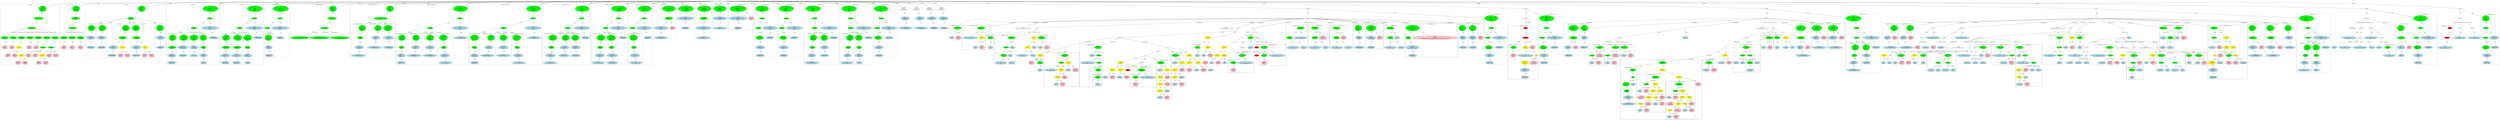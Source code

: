 strict graph "" {
	graph [bb="0,0,40134,2342.4"];
	node [label="\N"];
	subgraph cluster707 {
		graph [bb="30727,1083.4,30861,1318.5",
			label="rijndael_enc.c:180:28",
			lheight=0.21,
			lp="30794,1307",
			lwidth=1.64
		];
		708	[fillcolor=lightblue,
			height=0.74639,
			label="ID
name: i",
			pos="30806,1118.3",
			style=filled,
			width=1.1392];
		707	[fillcolor=green,
			height=0.74639,
			label="UnaryOp
op: ++",
			pos="30806,1260.6",
			style=filled,
			width=1.316];
		707 -- 708	[label=expr,
			lp="30818,1191.7",
			pos="30806,1233.6 30806,1208.4 30806,1170.4 30806,1145.2"];
	}
	subgraph cluster727 {
		graph [bb="31704,1215.2,31914,1476.1",
			label="rijndael_enc.c:189:5",
			lheight=0.21,
			lp="31809,1464.6",
			lwidth=1.56
		];
		728	[fillcolor=lightblue,
			height=0.74639,
			label="ID
name: l",
			pos="31753,1260.6",
			style=filled,
			width=1.1392];
		727	[fillcolor=green,
			height=0.74639,
			label="Assignment
op: =",
			pos="31774,1418.2",
			style=filled,
			width=1.6106];
		727 -- 728	[label=lvalue,
			lp="31781,1334",
			pos="31770,1391.2 31767,1362.4 31760,1316.2 31756,1287.5"];
		729	[fillcolor=pink,
			height=1.041,
			label="Constant
type: int
value: 16",
			pos="31859,1260.6",
			style=filled,
			width=1.316];
		727 -- 729	[label=rvalue,
			lp="31839,1334",
			pos="31788,1391.9 31802,1365.6 31825,1324.4 31841,1295.4"];
	}
	subgraph cluster11 {
		graph [bb="8,1072.8,944,2265.4",
			label="aes.h:138:1",
			lheight=0.21,
			lp="476,2253.9",
			lwidth=0.88,
			style=dashed
		];
		15	[fillcolor=pink,
			height=1.041,
			label="Constant
type: int
value: 4",
			pos="76,1418.2",
			style="filled,dashed",
			width=1.2767];
		14	[fillcolor=green,
			height=0.74639,
			label="Enumerator
name: Nrow",
			pos="76,1607.6",
			style="filled,dashed",
			width=1.6696];
		14 -- 15	[label=value,
			lp="91,1523.4",
			pos="76,1580.5 76,1548.1 76,1492.7 76,1456"];
		13	[fillcolor=green,
			height=0.5,
			label=EnumeratorList,
			pos="507,1796.9",
			style="filled,dashed",
			width=1.8415];
		13 -- 14	[label="enumerators[0]",
			lp="221,1712.8",
			pos="442.57,1792.6 364.92,1785.6 233.85,1763.9 145,1697.3 122.06,1680.1 102.71,1653.4 90.398,1633.8"];
		16	[fillcolor=green,
			height=0.74639,
			label="Enumerator
name: Mcol",
			pos="213,1607.6",
			style="filled,dashed",
			width=1.6303];
		13 -- 16	[label="enumerators[1]",
			lp="348,1712.8",
			pos="455.58,1785.5 405,1772.7 328.62,1746.5 281,1697.3 261.71,1677.3 242.76,1652 229.78,1633.5"];
		18	[fillcolor=green,
			height=0.74639,
			label="Enumerator
name: Ncol",
			pos="347,1607.6",
			style="filled,dashed",
			width=1.591];
		13 -- 18	[label="enumerators[2]",
			lp="449,1712.8",
			pos="480.25,1780.3 458.51,1766.5 428.1,1744.9 407,1720.3 384.67,1694.2 367.28,1658.4 357.09,1634.4"];
		22	[fillcolor=green,
			height=0.74639,
			label="Enumerator
name: Shr0",
			pos="480,1607.6",
			style="filled,dashed",
			width=1.591];
		13 -- 22	[label="enumerators[3]",
			lp="538,1712.8",
			pos="504.51,1778.7 499.74,1745.6 489.32,1673.2 483.72,1634.4"];
		24	[fillcolor=green,
			height=0.74639,
			label="Enumerator
name: Shr1",
			pos="613,1607.6",
			style="filled,dashed",
			width=1.591];
		13 -- 24	[label="enumerators[4]",
			lp="633,1712.8",
			pos="528.79,1779.6 545.94,1765.7 569.19,1744.1 583,1720.3 598.6,1693.3 606.3,1658.1 609.96,1634.4"];
		26	[fillcolor=green,
			height=0.74639,
			label="Enumerator
name: Shr2",
			pos="746,1607.6",
			style="filled,dashed",
			width=1.591];
		13 -- 26	[label="enumerators[5]",
			lp="734,1712.8",
			pos="553.67,1784 590.95,1772.5 642.78,1752.2 679,1720.3 705.97,1696.5 725.28,1659.2 736.05,1634.3"];
		33	[fillcolor=green,
			height=0.74639,
			label="Enumerator
name: Shr3",
			pos="879,1607.6",
			style="filled,dashed",
			width=1.591];
		13 -- 33	[label="enumerators[6]",
			lp="846,1712.8",
			pos="561.59,1786.7 618.19,1775.8 708.26,1754.6 780,1720.3 818.56,1701.8 848.54,1660.7 864.98,1633.9"];
		17	[fillcolor=pink,
			height=1.041,
			label="Constant
type: int
value: 8",
			pos="193,1418.2",
			style="filled,dashed",
			width=1.2767];
		16 -- 17	[label=value,
			lp="220,1523.4",
			pos="210.22,1580.5 206.75,1548 200.81,1492.3 196.89,1455.6"];
		19	[fillcolor=yellow,
			height=0.74639,
			label="BinaryOp
op: /",
			pos="306,1418.2",
			style="filled,dashed",
			width=1.3749];
		18 -- 19	[label=value,
			lp="346,1523.4",
			pos="341.3,1580.5 333.47,1544.7 319.46,1480.7 311.65,1445"];
		23	[fillcolor=pink,
			height=1.041,
			label="Constant
type: int
value: 0",
			pos="468,1418.2",
			style="filled,dashed",
			width=1.2767];
		22 -- 23	[label=value,
			lp="491,1523.4",
			pos="478.33,1580.5 476.25,1548 472.68,1492.3 470.33,1455.6"];
		25	[fillcolor=pink,
			height=1.041,
			label="Constant
type: int
value: 1",
			pos="578,1418.2",
			style="filled,dashed",
			width=1.2767];
		24 -- 25	[label=value,
			lp="614,1523.4",
			pos="608.13,1580.5 602.05,1547.9 591.6,1492 584.74,1455.3"];
		27	[fillcolor=green,
			height=0.5,
			label=TernaryOp,
			pos="691,1418.2",
			style="filled,dashed",
			width=1.3721];
		26 -- 27	[label=value,
			lp="739,1523.4",
			pos="738.47,1580.9 727.05,1542 705.68,1469.2 696,1436.2"];
		34	[fillcolor=green,
			height=0.5,
			label=TernaryOp,
			pos="815,1418.2",
			style="filled,dashed",
			width=1.3721];
		33 -- 34	[label=value,
			lp="868,1523.4",
			pos="870.24,1580.9 856.95,1542 832.08,1469.2 820.81,1436.2"];
		20	[fillcolor=pink,
			height=1.041,
			label="Constant
type: int
value: 16",
			pos="107,1260.6",
			style="filled,dashed",
			width=1.316];
		19 -- 20	[label=left,
			lp="221.5,1334",
			pos="285.53,1393.4 275.07,1382.2 261.68,1369.2 248,1359.5 213.77,1335.3 197.11,1342.9 163,1318.5 152.41,1310.9 142.05,1301.2 133.17,1292"];
		21	[fillcolor=pink,
			height=1.041,
			label="Constant
type: int
value: 4",
			pos="218,1260.6",
			style="filled,dashed",
			width=1.2767];
		19 -- 21	[label=right,
			lp="275,1334",
			pos="291.86,1392.2 276.95,1365.8 253.36,1324.1 236.87,1295"];
		28	[fillcolor=yellow,
			height=0.74639,
			label="BinaryOp
op: ==",
			pos="331,1260.6",
			style="filled,dashed",
			width=1.3749];
		27 -- 28	[label=cond,
			lp="500.5,1334",
			pos="679.26,1400.5 668.78,1387 652.16,1368.8 633,1359.5 574.21,1330.9 551.36,1353 487,1341.5 442.96,1333.6 428.2,1340.1 389,1318.5 374.05,\
1310.3 360.28,1297.1 349.9,1285.5"];
		31	[fillcolor=pink,
			height=1.041,
			label="Constant
type: int
value: 3",
			pos="444,1260.6",
			style="filled,dashed",
			width=1.2767];
		27 -- 31	[label=iftrue,
			lp="591,1334",
			pos="678.15,1400.6 667.37,1387.7 650.91,1370.2 633,1359.5 606.29,1343.5 525.56,1334.8 499,1318.5 487.76,1311.6 477.21,1301.9 468.42,1292.4"];
		32	[fillcolor=pink,
			height=1.041,
			label="Constant
type: int
value: 2",
			pos="554,1260.6",
			style="filled,dashed",
			width=1.2767];
		27 -- 32	[label=iffalse,
			lp="640,1334",
			pos="676.6,1400.8 653.79,1374.9 609.01,1324.1 580.35,1291.5"];
		35	[fillcolor=yellow,
			height=0.74639,
			label="BinaryOp
op: ==",
			pos="667,1260.6",
			style="filled,dashed",
			width=1.3749];
		34 -- 35	[label=cond,
			lp="754.5,1334",
			pos="799.44,1400.8 773.02,1373.1 719.31,1316.6 689.03,1284.8"];
		38	[fillcolor=pink,
			height=1.041,
			label="Constant
type: int
value: 4",
			pos="780,1260.6",
			style="filled,dashed",
			width=1.2767];
		34 -- 38	[label=iftrue,
			lp="813,1334",
			pos="811.12,1399.9 805.6,1375.4 795.36,1329.9 788.13,1297.8"];
		39	[fillcolor=pink,
			height=1.041,
			label="Constant
type: int
value: 3",
			pos="890,1260.6",
			style="filled,dashed",
			width=1.2767];
		34 -- 39	[label=iffalse,
			lp="874,1334",
			pos="823.17,1400.2 835.2,1375.3 857.96,1328.1 873.54,1295.8"];
		29	[fillcolor=pink,
			height=1.041,
			label="Constant
type: int
value: 16",
			pos="283,1118.3",
			style="filled,dashed",
			width=1.316];
		28 -- 29	[label=left,
			lp="319.5,1191.7",
			pos="322.2,1233.9 314.59,1211.7 303.53,1179.3 295.09,1154.6"];
		30	[fillcolor=pink,
			height=1.041,
			label="Constant
type: int
value: 32",
			pos="396,1118.3",
			style="filled,dashed",
			width=1.316];
		28 -- 30	[label=right,
			lp="379,1191.7",
			pos="342.77,1234.2 353.2,1211.7 368.51,1178.6 380.04,1153.8"];
		36	[fillcolor=pink,
			height=1.041,
			label="Constant
type: int
value: 16",
			pos="619,1118.3",
			style="filled,dashed",
			width=1.316];
		35 -- 36	[label=left,
			lp="655.5,1191.7",
			pos="658.2,1233.9 650.59,1211.7 639.53,1179.3 631.09,1154.6"];
		37	[fillcolor=pink,
			height=1.041,
			label="Constant
type: int
value: 32",
			pos="732,1118.3",
			style="filled,dashed",
			width=1.316];
		35 -- 37	[label=right,
			lp="715,1191.7",
			pos="678.77,1234.2 689.2,1211.7 704.51,1178.6 716.04,1153.8"];
		12	[fillcolor=green,
			height=0.74639,
			label="Enum
name: aes_const",
			pos="617,1986.3",
			style="filled,dashed",
			width=2.1017];
		12 -- 13	[label=values,
			lp="589.5,1902.1",
			pos="601.94,1959.7 579.11,1920.8 536.36,1848 516.99,1815"];
		11	[fillcolor=green,
			height=1.6303,
			label="Decl
name: None
quals: []
storage: []
funcspec: []",
			pos="679,2175.7",
			style="filled,dashed",
			width=1.6303];
		11 -- 12	[label=type,
			lp="666,2091.5",
			pos="660.82,2119.8 649.17,2084.6 634.59,2040.5 625.53,2013.1"];
	}
	subgraph cluster760 {
		graph [bb="34960,941.07,35438,1318.5",
			label="rijndael_enc.c:208:7",
			lheight=0.21,
			lp="35199,1307",
			lwidth=1.56
		];
		762	[fillcolor=lightblue,
			height=0.74639,
			label="ID
name: inbuf",
			pos="35027,975.94",
			style=filled,
			width=1.6303];
		761	[fillcolor=green,
			height=0.5,
			label=ArrayRef,
			pos="35070,1118.3",
			style=filled,
			width=1.2277];
		761 -- 762	[label=name,
			lp="35068,1049.3",
			pos="35065,1100.4 35057,1076.1 35044,1031.2 35035,1002.7"];
		763	[fillcolor=lightblue,
			height=0.74639,
			label="ID
name: i",
			pos="35145,975.94",
			style=filled,
			width=1.1392];
		761 -- 763	[label=subscript,
			lp="35134,1049.3",
			pos="35079,1100.6 35092,1076.1 35117,1030 35132,1001.6"];
		760	[fillcolor=green,
			height=0.74639,
			label="Assignment
op: ^=",
			pos="35070,1260.6",
			style=filled,
			width=1.6106];
		760 -- 761	[label=lvalue,
			lp="35087,1191.7",
			pos="35070,1233.6 35070,1205.2 35070,1160.6 35070,1136.4"];
		764	[fillcolor=green,
			height=0.5,
			label=ArrayRef,
			pos="35267,1118.3",
			style=filled,
			width=1.2277];
		760 -- 764	[label=rvalue,
			lp="35192,1191.7",
			pos="35101,1237.7 35141,1208.9 35211,1159 35246,1134.2"];
		765	[fillcolor=lightblue,
			height=0.74639,
			label="ID
name: outbuf",
			pos="35267,975.94",
			style=filled,
			width=1.7481];
		764 -- 765	[label=name,
			lp="35282,1049.3",
			pos="35267,1100.1 35267,1075.8 35267,1031.2 35267,1002.9"];
		766	[fillcolor=lightblue,
			height=0.74639,
			label="ID
name: i",
			pos="35389,975.94",
			style=filled,
			width=1.1392];
		764 -- 766	[label=subscript,
			lp="35356,1049.3",
			pos="35281,1101.2 35303,1076.3 35344,1028.3 35369,999.79"];
	}
	subgraph cluster821 {
		graph [bb="39140,1383.3,39382,1845.9",
			label="rijndael_enc.c:231:3",
			lheight=0.21,
			lp="39261,1834.4",
			lwidth=1.56
		];
		823	[fillcolor=lightblue,
			height=0.74639,
			label="ID
name: rijndael_enc_return",
			pos="39261,1418.2",
			style=filled,
			width=3.1427];
		822	[fillcolor=red,
			height=0.5,
			label=FuncCall,
			pos="39306,1607.6",
			style=filled,
			width=1.1916];
		822 -- 823	[label=name,
			lp="39304,1523.4",
			pos="39302,1589.6 39294,1556.7 39277,1484.1 39267,1445.1"];
		821	[fillcolor=red,
			height=0.5,
			label=Return,
			pos="39318,1796.9",
			style=filled,
			width=0.95686];
		821 -- 822	[label=expr,
			lp="39326,1712.8",
			pos="39317,1778.7 39315,1743 39309,1661.5 39307,1625.8"];
	}
	subgraph cluster758 {
		graph [bb="34818,1083.4,34952,1318.5",
			label="rijndael_enc.c:207:28",
			lheight=0.21,
			lp="34885,1307",
			lwidth=1.64
		];
		759	[fillcolor=lightblue,
			height=0.74639,
			label="ID
name: i",
			pos="34873,1118.3",
			style=filled,
			width=1.1392];
		758	[fillcolor=green,
			height=0.74639,
			label="UnaryOp
op: ++",
			pos="34873,1260.6",
			style=filled,
			width=1.316];
		758 -- 759	[label=expr,
			lp="34886,1191.7",
			pos="34873,1233.6 34873,1208.4 34873,1170.4 34873,1145.2"];
	}
	subgraph cluster779 {
		graph [bb="38752,1083.4,39132,2076",
			label="rijndael_enc.c:216:6",
			lheight=0.21,
			lp="38942,2064.5",
			lwidth=1.56,
			style=dashed
		];
		784	[fillcolor=lightblue,
			height=0.74639,
			label="IdentifierType
names: ['void']",
			pos="38835,1118.3",
			style="filled,dashed",
			width=1.9053];
		783	[fillcolor=lightblue,
			height=1.041,
			label="TypeDecl
declname: None
quals: []",
			pos="38835,1260.6",
			style="filled,dashed",
			width=2.082];
		783 -- 784	[label=type,
			lp="38847,1191.7",
			pos="38835,1223.1 38835,1198.8 38835,1167.3 38835,1145.4"];
		782	[fillcolor=green,
			height=1.041,
			label="Typename
name: None
quals: []",
			pos="38827,1418.2",
			style="filled,dashed",
			width=1.6303];
		782 -- 783	[label=type,
			lp="38844,1334",
			pos="38829,1380.7 38830,1355.8 38832,1323 38833,1298.1"];
		781	[fillcolor=green,
			height=0.5,
			label=ParamList,
			pos="38807,1607.6",
			style="filled,dashed",
			width=1.3179];
		781 -- 782	[label="params[0]",
			lp="38845,1523.4",
			pos="38809,1589.3 38812,1559 38819,1495.9 38823,1455.6"];
		780	[fillcolor=green,
			height=0.5,
			label=FuncDecl,
			pos="38870,1796.9",
			style="filled,dashed",
			width=1.2457];
		780 -- 781	[label=args,
			lp="38856,1712.8",
			pos="38864,1779 38852,1743.4 38825,1661.3 38813,1625.6"];
		785	[fillcolor=lightblue,
			height=1.041,
			label="TypeDecl
declname: rijndael_enc_main
quals: []",
			pos="38998,1607.6",
			style="filled,dashed",
			width=3.4963];
		780 -- 785	[label=type,
			lp="38943,1712.8",
			pos="38881,1779.3 38902,1749.2 38946,1685.1 38973,1644.6"];
		786	[fillcolor=lightblue,
			height=0.74639,
			label="IdentifierType
names: ['void']",
			pos="38998,1418.2",
			style="filled,dashed",
			width=1.9053];
		785 -- 786	[label=type,
			lp="39010,1523.4",
			pos="38998,1570 38998,1533.3 38998,1477.6 38998,1445.1"];
		779	[fillcolor=green,
			height=1.6303,
			label="Decl
name: rijndael_enc_main
quals: []
storage: []
funcspec: []",
			pos="38870,1986.3",
			style="filled,dashed",
			width=3.0445];
		779 -- 780	[label=type,
			lp="38882,1902.1",
			pos="38870,1927.6 38870,1888.9 38870,1840.5 38870,1815.2"];
	}
	subgraph cluster744 {
		graph [bb="34114,790.72,34390,1318.5",
			label="rijndael_enc.c:204:7",
			lheight=0.21,
			lp="34252,1307",
			lwidth=1.56
		];
		subgraph cluster747 {
			graph [bb="34122,798.72,34256,1033.8",
				label="rijndael_enc.c:204:14",
				lheight=0.21,
				lp="34189,1022.3",
				lwidth=1.64
			];
			748	[fillcolor=lightblue,
				height=0.74639,
				label="ID
name: i",
				pos="34199,833.59",
				style=filled,
				width=1.1392];
			747	[fillcolor=green,
				height=0.74639,
				label="UnaryOp
op: p++",
				pos="34199,975.94",
				style=filled,
				width=1.316];
			747 -- 748	[label=expr,
				lp="34212,906.96",
				pos="34199,948.87 34199,923.66 34199,885.68 34199,860.52"];
		}
		746	[fillcolor=lightblue,
			height=0.74639,
			label="ID
name: inbuf",
			pos="34323,975.94",
			style=filled,
			width=1.6303];
		745	[fillcolor=green,
			height=0.5,
			label=ArrayRef,
			pos="34219,1118.3",
			style=filled,
			width=1.2277];
		745 -- 747	[label=subscript,
			lp="34236,1049.3",
			pos="34217,1100.1 34213,1075.8 34207,1031.2 34203,1002.9"];
		745 -- 746	[label=name,
			lp="34290,1049.3",
			pos="34231,1100.9 34240,1088.7 34253,1071.7 34264,1056.8 34278,1038.4 34293,1017.5 34305,1001.8"];
		744	[fillcolor=green,
			height=0.74639,
			label="Assignment
op: =",
			pos="34227,1260.6",
			style=filled,
			width=1.6106];
		744 -- 745	[label=lvalue,
			lp="34241,1191.7",
			pos="34226,1233.6 34224,1205.2 34221,1160.6 34220,1136.4"];
		749	[fillcolor=pink,
			height=1.041,
			label="Constant
type: int
value: 0",
			pos="34327,1118.3",
			style=filled,
			width=1.2767];
		744 -- 749	[label=rvalue,
			lp="34297,1191.7",
			pos="34245,1234.9 34261,1211.5 34286,1176.3 34304,1150.9"];
	}
	subgraph cluster722 {
		graph [bb="31922,1072.8,32302,1476.1",
			label="rijndael_enc.c:186:5",
			lheight=0.21,
			lp="32112,1464.6",
			lwidth=1.56
		];
		723	[fillcolor=lightblue,
			height=0.74639,
			label="ID
name: rijndael_enc_checksum",
			pos="32059,1260.6",
			style=filled,
			width=3.5748];
		722	[fillcolor=green,
			height=0.74639,
			label="Assignment
op: +=",
			pos="32059,1418.2",
			style=filled,
			width=1.6106];
		722 -- 723	[label=lvalue,
			lp="32076,1334",
			pos="32059,1391.2 32059,1362.4 32059,1316.5 32059,1287.8"];
		724	[fillcolor=green,
			height=0.5,
			label=ArrayRef,
			pos="32250,1260.6",
			style=filled,
			width=1.2277];
		722 -- 724	[label=rvalue,
			lp="32204,1334",
			pos="32092,1396 32121,1377.1 32163,1347.9 32197,1318.5 32211,1305.9 32226,1289.7 32236,1277.9"];
		725	[fillcolor=lightblue,
			height=0.74639,
			label="ID
name: outbuf",
			pos="32118,1118.3",
			style=filled,
			width=1.7481];
		724 -- 725	[label=name,
			lp="32208,1191.7",
			pos="32235,1243.5 32212,1219 32168,1172 32141,1143.4"];
		726	[fillcolor=pink,
			height=1.041,
			label="Constant
type: int
value: 15",
			pos="32246,1118.3",
			style=filled,
			width=1.316];
		724 -- 726	[label=subscript,
			lp="32274,1191.7",
			pos="32250,1242.4 32249,1221 32248,1183.7 32247,1155.8"];
	}
	subgraph cluster808 {
		graph [bb="39842,1083.4,40126,2076",
			label="rijndael_enc.c:226:5",
			lheight=0.21,
			lp="39984,2064.5",
			lwidth=1.56,
			style=dashed
		];
		813	[fillcolor=lightblue,
			height=0.74639,
			label="IdentifierType
names: ['void']",
			pos="39925,1118.3",
			style="filled,dashed",
			width=1.9053];
		812	[fillcolor=lightblue,
			height=1.041,
			label="TypeDecl
declname: None
quals: []",
			pos="39925,1260.6",
			style="filled,dashed",
			width=2.082];
		812 -- 813	[label=type,
			lp="39937,1191.7",
			pos="39925,1223.1 39925,1198.8 39925,1167.3 39925,1145.4"];
		811	[fillcolor=green,
			height=1.041,
			label="Typename
name: None
quals: []",
			pos="39909,1418.2",
			style="filled,dashed",
			width=1.6303];
		811 -- 812	[label=type,
			lp="39929,1334",
			pos="39913,1380.7 39915,1355.8 39919,1323 39921,1298.1"];
		810	[fillcolor=green,
			height=0.5,
			label=ParamList,
			pos="39905,1607.6",
			style="filled,dashed",
			width=1.3179];
		810 -- 811	[label="params[0]",
			lp="39934,1523.4",
			pos="39905,1589.3 39906,1559.1 39907,1496.2 39908,1456"];
		809	[fillcolor=green,
			height=0.5,
			label=FuncDecl,
			pos="39908,1796.9",
			style="filled,dashed",
			width=1.2457];
		809 -- 810	[label=args,
			lp="39918,1712.8",
			pos="39908,1778.7 39907,1743 39906,1661.5 39905,1625.8"];
		814	[fillcolor=lightblue,
			height=1.041,
			label="TypeDecl
declname: main
quals: []",
			pos="40044,1607.6",
			style="filled,dashed",
			width=2.0428];
		809 -- 814	[label=type,
			lp="39983,1712.8",
			pos="39920,1779.3 39942,1748.9 39990,1683.6 40019,1643.1"];
		815	[fillcolor=lightblue,
			height=0.74639,
			label="IdentifierType
names: ['int']",
			pos="40052,1418.2",
			style="filled,dashed",
			width=1.8463];
		814 -- 815	[label=type,
			lp="40059,1523.4",
			pos="40046,1570 40047,1533.3 40050,1477.6 40051,1445.1"];
		808	[fillcolor=green,
			height=1.6303,
			label="Decl
name: main
quals: []
storage: []
funcspec: []",
			pos="39908,1986.3",
			style="filled,dashed",
			width=1.6106];
		808 -- 809	[label=type,
			lp="39920,1902.1",
			pos="39908,1927.6 39908,1888.9 39908,1840.5 39908,1815.2"];
	}
	subgraph cluster789 {
		graph [bb="38486,1225.8,38744,1886.6",
			label="rijndael_enc.c:219:14",
			lheight=0.21,
			lp="38615,1875.1",
			lwidth=1.64,
			style=dashed
		];
		792	[fillcolor=lightblue,
			height=0.74639,
			label="Struct
name: aes",
			pos="38560,1260.6",
			style="filled,dashed",
			width=1.3946];
		791	[fillcolor=lightblue,
			height=1.041,
			label="TypeDecl
declname: ctx
quals: []",
			pos="38560,1418.2",
			style="filled,dashed",
			width=1.8267];
		791 -- 792	[label=type,
			lp="38572,1334",
			pos="38560,1380.3 38560,1351.8 38560,1312.9 38560,1287.5"];
		790	[fillcolor=green,
			height=0.74639,
			label="ArrayDecl
dim_quals: []",
			pos="38560,1607.6",
			style="filled,dashed",
			width=1.7678];
		790 -- 791	[label=type,
			lp="38572,1523.4",
			pos="38560,1580.5 38560,1548.1 38560,1492.7 38560,1456"];
		793	[fillcolor=pink,
			height=1.041,
			label="Constant
type: int
value: 1",
			pos="38690,1418.2",
			style="filled,dashed",
			width=1.2767];
		790 -- 793	[label=dim,
			lp="38641,1523.4",
			pos="38580,1581.9 38595,1562.2 38617,1533.8 38635,1507.9 38647,1490 38660,1469.4 38670,1452.5"];
		789	[fillcolor=green,
			height=1.6303,
			label="Decl
name: ctx
quals: []
storage: []
funcspec: []",
			pos="38555,1796.9",
			style="filled,dashed",
			width=1.591];
		789 -- 790	[label=type,
			lp="38570,1712.8",
			pos="38557,1738.2 38557,1703.6 38559,1661.2 38559,1634.6"];
	}
	subgraph cluster773 {
		graph [bb="33524,1072.8,33904,1476.1",
			label="rijndael_enc.c:212:5",
			lheight=0.21,
			lp="33714,1464.6",
			lwidth=1.56
		];
		774	[fillcolor=lightblue,
			height=0.74639,
			label="ID
name: rijndael_enc_checksum",
			pos="33661,1260.6",
			style=filled,
			width=3.5748];
		773	[fillcolor=green,
			height=0.74639,
			label="Assignment
op: +=",
			pos="33836,1418.2",
			style=filled,
			width=1.6106];
		773 -- 774	[label=lvalue,
			lp="33766,1334",
			pos="33810,1393.9 33777,1365.2 33723,1316.5 33689,1286.9"];
		775	[fillcolor=green,
			height=0.5,
			label=ArrayRef,
			pos="33852,1260.6",
			style=filled,
			width=1.2277];
		773 -- 775	[label=rvalue,
			lp="33862,1334",
			pos="33839,1391.2 33842,1359.3 33847,1306.3 33850,1279.1"];
		776	[fillcolor=lightblue,
			height=0.74639,
			label="ID
name: outbuf",
			pos="33718,1118.3",
			style=filled,
			width=1.7481];
		775 -- 776	[label=name,
			lp="33810,1191.7",
			pos="33837,1243.5 33813,1219 33768,1172 33741,1143.4"];
		777	[fillcolor=pink,
			height=1.041,
			label="Constant
type: int
value: 15",
			pos="33846,1118.3",
			style=filled,
			width=1.316];
		775 -- 777	[label=subscript,
			lp="33874,1191.7",
			pos="33851,1242.4 33850,1221 33849,1183.7 33848,1155.8"];
	}
	subgraph cluster752 {
		graph [bb="34602,1072.8,34810,1318.5",
			label="rijndael_enc.c:207:11",
			lheight=0.21,
			lp="34706,1307",
			lwidth=1.64
		];
		753	[fillcolor=lightblue,
			height=0.74639,
			label="ID
name: i",
			pos="34651,1118.3",
			style=filled,
			width=1.1392];
		752	[fillcolor=green,
			height=0.74639,
			label="Assignment
op: =",
			pos="34669,1260.6",
			style=filled,
			width=1.6106];
		752 -- 753	[label=lvalue,
			lp="34679,1191.7",
			pos="34666,1233.6 34662,1208.4 34658,1170.4 34654,1145.2"];
		754	[fillcolor=pink,
			height=1.041,
			label="Constant
type: int
value: 0",
			pos="34756,1118.3",
			style=filled,
			width=1.2767];
		752 -- 754	[label=rvalue,
			lp="34733,1191.7",
			pos="34685,1234.5 34699,1211.5 34720,1177.3 34736,1152.1"];
	}
	subgraph cluster734 {
		graph [bb="33294,1383.3,33422,1665.4",
			label="rijndael_enc.c:199:7",
			lheight=0.21,
			lp="33358,1653.9",
			lwidth=1.56
		];
		735	[fillcolor=lightblue,
			height=0.74639,
			label="ID
name: i",
			pos="33360,1418.2",
			style=filled,
			width=1.1392];
		734	[fillcolor=green,
			height=0.74639,
			label="UnaryOp
op: ++",
			pos="33360,1607.6",
			style=filled,
			width=1.316];
		734 -- 735	[label=expr,
			lp="33372,1523.4",
			pos="33360,1580.5 33360,1544.8 33360,1481.1 33360,1445.3"];
	}
	subgraph cluster709 {
		graph [bb="30869,941.07,31347,1318.5",
			label="rijndael_enc.c:181:7",
			lheight=0.21,
			lp="31108,1307",
			lwidth=1.56
		];
		711	[fillcolor=lightblue,
			height=0.74639,
			label="ID
name: inbuf",
			pos="30936,975.94",
			style=filled,
			width=1.6303];
		710	[fillcolor=green,
			height=0.5,
			label=ArrayRef,
			pos="31054,1118.3",
			style=filled,
			width=1.2277];
		710 -- 711	[label=name,
			lp="31018,1049.3",
			pos="31040,1100.9 31020,1076.3 30980,1029.7 30956,1001.2"];
		712	[fillcolor=lightblue,
			height=0.74639,
			label="ID
name: i",
			pos="31054,975.94",
			style=filled,
			width=1.1392];
		710 -- 712	[label=subscript,
			lp="31078,1049.3",
			pos="31054,1100.1 31054,1075.8 31054,1031.2 31054,1002.9"];
		709	[fillcolor=green,
			height=0.74639,
			label="Assignment
op: ^=",
			pos="31218,1260.6",
			style=filled,
			width=1.6106];
		709 -- 710	[label=lvalue,
			lp="31163,1191.7",
			pos="31191,1236.8 31158,1208 31101,1159.5 31072,1134.7"];
		713	[fillcolor=green,
			height=0.5,
			label=ArrayRef,
			pos="31218,1118.3",
			style=filled,
			width=1.2277];
		709 -- 713	[label=rvalue,
			lp="31235,1191.7",
			pos="31218,1233.6 31218,1205.2 31218,1160.6 31218,1136.4"];
		714	[fillcolor=lightblue,
			height=0.74639,
			label="ID
name: outbuf",
			pos="31176,975.94",
			style=filled,
			width=1.7481];
		713 -- 714	[label=name,
			lp="31216,1049.3",
			pos="31213,1100.4 31206,1076.1 31192,1031.2 31184,1002.7"];
		715	[fillcolor=lightblue,
			height=0.74639,
			label="ID
name: i",
			pos="31298,975.94",
			style=filled,
			width=1.1392];
		713 -- 715	[label=subscript,
			lp="31286,1049.3",
			pos="31227,1100.6 31242,1076 31268,1029.8 31284,1001.3"];
	}
	subgraph cluster804 {
		graph [bb="38262,1225.8,38478,1476.1",
			label="rijndael_enc.c:223:26",
			lheight=0.21,
			lp="38370,1464.6",
			lwidth=1.64,
			style=dashed
		];
		805	[fillcolor=lightblue,
			height=0.74639,
			label="ID
name: rijndael_enc_fin",
			pos="38370,1260.6",
			style="filled,dashed",
			width=2.7891];
		804	[fillcolor=green,
			height=0.74639,
			label="UnaryOp
op: &",
			pos="38345,1418.2",
			style="filled,dashed",
			width=1.316];
		804 -- 805	[label=expr,
			lp="38372,1334",
			pos="38349,1391.2 38354,1362.4 38361,1316.2 38366,1287.5"];
	}
	subgraph cluster407 {
		graph [bb="18071,643.77,18481,1033.8",
			label="rijndael_enc.c:95:9",
			lheight=0.21,
			lp="18276,1022.3",
			lwidth=1.46
		];
		subgraph cluster409 {
			graph [bb="18079,651.77,18207,891.46",
				label="rijndael_enc.c:95:34",
				lheight=0.21,
				lp="18143,879.96",
				lwidth=1.56,
				style=dashed
			];
			410	[fillcolor=pink,
				height=1.041,
				label="Constant
type: int
value: 2",
				pos="18150,697.24",
				style=filled,
				width=1.2767];
			409	[fillcolor=green,
				height=0.74639,
				label="UnaryOp
op: -",
				pos="18150,833.59",
				style=filled,
				width=1.316];
			409 -- 410	[label=expr,
				lp="18162,770.61",
				pos="18150,806.69 18150,786.25 18150,757.5 18150,734.73"];
		}
		408	[fillcolor=lightblue,
			height=0.74639,
			label="ID
name: rijndael_enc_checksum",
			pos="18344,833.59",
			style=filled,
			width=3.5748];
		407	[fillcolor=green,
			height=0.74639,
			label="Assignment
op: =",
			pos="18246,975.94",
			style=filled,
			width=1.6106];
		407 -- 409	[label=rvalue,
			lp="18221,906.96",
			pos="18229,950.17 18212,924.51 18184,884.67 18167,859.11"];
		407 -- 408	[label=lvalue,
			lp="18315,906.96",
			pos="18263,950.17 18281,924.99 18308,886.13 18326,860.54"];
	}
	subgraph cluster411 {
		graph [label="rijndael_enc.c:96:9"];
	}
	subgraph cluster414 {
		graph [bb="16522,941.07,16656,1176.2",
			label="rijndael_enc.c:100:10",
			lheight=0.21,
			lp="16589,1164.7",
			lwidth=1.64
		];
		415	[fillcolor=lightblue,
			height=0.74639,
			label="ID
name: i",
			pos="16601,975.94",
			style=filled,
			width=1.1392];
		414	[fillcolor=green,
			height=0.74639,
			label="UnaryOp
op: p++",
			pos="16601,1118.3",
			style=filled,
			width=1.316];
		414 -- 415	[label=expr,
			lp="16614,1049.3",
			pos="16601,1091.2 16601,1066 16601,1028 16601,1002.9"];
	}
	subgraph cluster417 {
		graph [bb="16664,651.77,17245,1318.5",
			label="rijndael_enc.c:101:7",
			lheight=0.21,
			lp="16954,1307",
			lwidth=1.56
		];
		419	[fillcolor=lightblue,
			height=0.74639,
			label="ID
name: rijndael_enc_key",
			pos="16776,975.94",
			style=filled,
			width=2.8874];
		418	[fillcolor=green,
			height=0.5,
			label=ArrayRef,
			pos="16947,1118.3",
			style=filled,
			width=1.2277];
		418 -- 419	[label=name,
			lp="16888,1049.3",
			pos="16928,1101.7 16899,1077.5 16841,1030.7 16806,1001.8"];
		420	[fillcolor=yellow,
			height=0.74639,
			label="BinaryOp
op: -",
			pos="16947,975.94",
			style=filled,
			width=1.3749];
		418 -- 420	[label=subscript,
			lp="16972,1049.3",
			pos="16947,1100.1 16947,1075.8 16947,1031.2 16947,1002.9"];
		421	[fillcolor=yellow,
			height=0.74639,
			label="BinaryOp
op: /",
			pos="16890,833.59",
			style=filled,
			width=1.3749];
		420 -- 421	[label=left,
			lp="16932,906.96",
			pos="16937,949.52 16926,924.24 16911,885.67 16900,860.29"];
		424	[fillcolor=pink,
			height=1.041,
			label="Constant
type: int
value: 1",
			pos="17003,833.59",
			style=filled,
			width=1.2767];
		420 -- 424	[label=right,
			lp="16990,906.96",
			pos="16957,949.52 16966,927.17 16979,894.41 16989,869.58"];
		422	[fillcolor=lightblue,
			height=0.74639,
			label="ID
name: i",
			pos="16863,697.24",
			style=filled,
			width=1.1392];
		421 -- 422	[label=left,
			lp="16888,770.61",
			pos="16885,806.69 16880,782.9 16873,747.83 16868,724.07"];
		423	[fillcolor=pink,
			height=1.041,
			label="Constant
type: int
value: 2",
			pos="16968,697.24",
			style=filled,
			width=1.2767];
		421 -- 423	[label=right,
			lp="16942,770.61",
			pos="16904,807.64 16917,786.24 16935,755.22 16949,731.68"];
		417	[fillcolor=green,
			height=0.74639,
			label="Assignment
op: =",
			pos="16990,1260.6",
			style=filled,
			width=1.6106];
		417 -- 418	[label=lvalue,
			lp="16989,1191.7",
			pos="16982,1233.9 16973,1205.6 16960,1160.8 16952,1136.5"];
		425	[fillcolor=yellow,
			height=0.74639,
			label="BinaryOp
op: &",
			pos="17063,1118.3",
			style=filled,
			width=1.3749];
		417 -- 425	[label=rvalue,
			lp="17046,1191.7",
			pos="17003,1234.2 17016,1208.8 17037,1169.9 17050,1144.5"];
		426	[fillcolor=lightblue,
			height=0.74639,
			label="ID
name: by",
			pos="17063,975.94",
			style=filled,
			width=1.3356];
		425 -- 426	[label=left,
			lp="17072,1049.3",
			pos="17063,1091.2 17063,1066 17063,1028 17063,1002.9"];
		427	[fillcolor=pink,
			height=1.041,
			label="Constant
type: int
value: 0xff",
			pos="17183,975.94",
			style=filled,
			width=1.4928];
		425 -- 427	[label=right,
			lp="17140,1049.3",
			pos="17083,1093.5 17103,1070.1 17134,1034.3 17156,1008.5"];
	}
	subgraph cluster429 {
		graph [bb="19936,1383.3,20064,1665.4",
			label="rijndael_enc.c:104:9",
			lheight=0.21,
			lp="20000,1653.9",
			lwidth=1.56,
			style=dashed
		];
		430	[fillcolor=lightblue,
			height=0.74639,
			label="ID
name: cp",
			pos="20007,1418.2",
			style="filled,dashed",
			width=1.316];
		429	[fillcolor=green,
			height=0.74639,
			label="UnaryOp
op: *",
			pos="20007,1607.6",
			style="filled,dashed",
			width=1.316];
		429 -- 430	[label=expr,
			lp="20020,1523.4",
			pos="20007,1580.5 20007,1544.8 20007,1481.1 20007,1445.3"];
	}
	subgraph cluster432 {
		graph [bb="20149,1064.8,20565,1476.1",
			label="rijndael_enc.c:105:5",
			lheight=0.21,
			lp="20357,1464.6",
			lwidth=1.56
		];
		subgraph cluster434 {
			graph [bb="20157,1072.8,20291,1318.5",
				label="rijndael_enc.c:105:30",
				lheight=0.21,
				lp="20224,1307",
				lwidth=1.64,
				style=dashed
			];
			435	[fillcolor=pink,
				height=1.041,
				label="Constant
type: int
value: 3",
				pos="20225,1118.3",
				style=filled,
				width=1.2767];
			434	[fillcolor=green,
				height=0.74639,
				label="UnaryOp
op: -",
				pos="20225,1260.6",
				style=filled,
				width=1.316];
			434 -- 435	[label=expr,
				lp="20238,1191.7",
				pos="20225,1233.6 20225,1211.7 20225,1180.2 20225,1155.8"];
		}
		433	[fillcolor=lightblue,
			height=0.74639,
			label="ID
name: rijndael_enc_checksum",
			pos="20428,1260.6",
			style=filled,
			width=3.5748];
		432	[fillcolor=green,
			height=0.74639,
			label="Assignment
op: =",
			pos="20225,1418.2",
			style=filled,
			width=1.6106];
		432 -- 434	[label=rvalue,
			lp="20242,1334",
			pos="20225,1391.2 20225,1362.4 20225,1316.5 20225,1287.8"];
		432 -- 433	[label=lvalue,
			lp="20356,1334",
			pos="20254,1394.9 20291,1366.3 20356,1316.6 20395,1286.7"];
	}
	subgraph cluster436 {
		graph [label="rijndael_enc.c:106:5"];
	}
	subgraph cluster446 {
		graph [bb="19649,922.46,20065,1318.5",
			label="rijndael_enc.c:109:7",
			lheight=0.21,
			lp="19857,1307",
			lwidth=1.56
		];
		subgraph cluster448 {
			graph [bb="19657,930.46,19791,1176.2",
				label="rijndael_enc.c:109:32",
				lheight=0.21,
				lp="19724,1164.7",
				lwidth=1.64,
				style=dashed
			];
			449	[fillcolor=pink,
				height=1.041,
				label="Constant
type: int
value: 4",
				pos="19734,975.94",
				style=filled,
				width=1.2767];
			448	[fillcolor=green,
				height=0.74639,
				label="UnaryOp
op: -",
				pos="19734,1118.3",
				style=filled,
				width=1.316];
			448 -- 449	[label=expr,
				lp="19746,1049.3",
				pos="19734,1091.2 19734,1069.3 19734,1037.8 19734,1013.4"];
		}
		447	[fillcolor=lightblue,
			height=0.74639,
			label="ID
name: rijndael_enc_checksum",
			pos="19928,1118.3",
			style=filled,
			width=3.5748];
		446	[fillcolor=green,
			height=0.74639,
			label="Assignment
op: =",
			pos="19878,1260.6",
			style=filled,
			width=1.6106];
		446 -- 448	[label=rvalue,
			lp="19825,1191.7",
			pos="19851,1236.6 19832,1220.3 19806,1197.5 19785,1176.2 19774,1165.6 19763,1153.2 19754,1142.8"];
		446 -- 447	[label=lvalue,
			lp="19922,1191.7",
			pos="19887,1233.9 19896,1208.7 19910,1170.6 19919,1145.3"];
	}
	subgraph cluster450 {
		graph [label="rijndael_enc.c:110:7"];
	}
	subgraph cluster642 {
		graph [bb="34642,1383.3,34878,1854.8",
			label="rijndael_enc.c:162:3",
			lheight=0.21,
			lp="34760,1843.3",
			lwidth=1.56
		];
		643	[fillcolor=lightblue,
			height=0.74639,
			label="ID
name: flen",
			pos="34702,1607.6",
			style=filled,
			width=1.4535];
		642	[fillcolor=green,
			height=0.74639,
			label="Assignment
op: =",
			pos="34708,1796.9",
			style=filled,
			width=1.6106];
		642 -- 643	[label=lvalue,
			lp="34723,1712.8",
			pos="34707,1769.9 34706,1734.2 34704,1670.4 34703,1634.7"];
		644	[fillcolor=green,
			height=0.74639,
			label="StructRef
type: ->",
			pos="34820,1607.6",
			style=filled,
			width=1.3356];
		642 -- 644	[label=rvalue,
			lp="34778,1712.8",
			pos="34723,1770.7 34745,1734.7 34784,1669.2 34805,1633.4"];
		645	[fillcolor=lightblue,
			height=0.74639,
			label="ID
name: fin",
			pos="34698,1418.2",
			style=filled,
			width=1.3356];
		644 -- 645	[label=name,
			lp="34786,1523.4",
			pos="34804,1581.9 34790,1561.9 34771,1533.2 34755,1507.9 34741,1486.2 34725,1461.5 34714,1443.7"];
		646	[fillcolor=lightblue,
			height=0.74639,
			label="ID
name: size",
			pos="34817,1418.2",
			style=filled,
			width=1.4731];
		644 -- 646	[label=field,
			lp="34832,1523.4",
			pos="34820,1580.5 34819,1544.8 34818,1481.1 34817,1445.3"];
	}
	subgraph cluster652 {
		graph [bb="34886,1562.1,35096,1854.8",
			label="rijndael_enc.c:166:3",
			lheight=0.21,
			lp="34991,1843.3",
			lwidth=1.56
		];
		653	[fillcolor=lightblue,
			height=0.74639,
			label="ID
name: l",
			pos="34935,1607.6",
			style=filled,
			width=1.1392];
		652	[fillcolor=green,
			height=0.74639,
			label="Assignment
op: =",
			pos="34952,1796.9",
			style=filled,
			width=1.6106];
		652 -- 653	[label=lvalue,
			lp="34963,1712.8",
			pos="34950,1769.9 34946,1734.1 34941,1670.1 34937,1634.4"];
		654	[fillcolor=pink,
			height=1.041,
			label="Constant
type: int
value: 15",
			pos="35041,1607.6",
			style=filled,
			width=1.316];
		652 -- 654	[label=rvalue,
			lp="35011,1712.8",
			pos="34964,1770.3 34980,1737.2 35007,1679.6 35025,1642.8"];
	}
	subgraph cluster655 {
		graph [bb="35446,798.72,36080,1854.8",
			label="rijndael_enc.c:168:3",
			lheight=0.21,
			lp="35763,1843.3",
			lwidth=1.56
		];
		subgraph cluster671 {
			graph [bb="35702,1072.8,35836,1318.5",
				label="rijndael_enc.c:168:56",
				lheight=0.21,
				lp="35769,1307",
				lwidth=1.64,
				style=dashed
			];
			672	[fillcolor=pink,
				height=1.041,
				label="Constant
type: int
value: 15",
				pos="35779,1118.3",
				style=filled,
				width=1.316];
			671	[fillcolor=green,
				height=0.74639,
				label="UnaryOp
op: ~",
				pos="35780,1260.6",
				style=filled,
				width=1.316];
			671 -- 672	[label=expr,
				lp="35776,1191.7",
				pos="35772,1234 35769,1223.4 35766,1210.8 35764,1199.2 35762,1184.6 35764,1168.7 35767,1154.9"];
		}
		657	[fillcolor=lightblue,
			height=0.74639,
			label="ID
name: inbuf",
			pos="35513,1418.2",
			style=filled,
			width=1.6303];
		656	[fillcolor=green,
			height=0.5,
			label=ArrayRef,
			pos="35558,1607.6",
			style=filled,
			width=1.2277];
		656 -- 657	[label=name,
			lp="35556,1523.4",
			pos="35554,1589.6 35546,1556.7 35529,1484.1 35519,1445.1"];
		658	[fillcolor=pink,
			height=1.041,
			label="Constant
type: int
value: 0",
			pos="35636,1418.2",
			style=filled,
			width=1.2767];
		656 -- 658	[label=subscript,
			lp="35620,1523.4",
			pos="35565,1589.6 35578,1559.1 35605,1494.3 35622,1454"];
		655	[fillcolor=green,
			height=0.74639,
			label="Assignment
op: =",
			pos="35558,1796.9",
			style=filled,
			width=1.6106];
		655 -- 656	[label=lvalue,
			lp="35575,1712.8",
			pos="35558,1769.9 35558,1731 35558,1658.7 35558,1625.8"];
		659	[fillcolor=yellow,
			height=0.74639,
			label="BinaryOp
op: |",
			pos="35749,1607.6",
			style=filled,
			width=1.3749];
		655 -- 659	[label=rvalue,
			lp="35665,1712.8",
			pos="35582,1772.2 35619,1736 35689,1667.3 35726,1631.5"];
		660	[fillcolor=yellow,
			height=0.74639,
			label="BinaryOp
op: &",
			pos="35749,1418.2",
			style=filled,
			width=1.3749];
		659 -- 660	[label=left,
			lp="35758,1523.4",
			pos="35749,1580.5 35749,1544.8 35749,1481.1 35749,1445.3"];
		667	[fillcolor=yellow,
			height=0.74639,
			label="BinaryOp
op: &",
			pos="35866,1418.2",
			style=filled,
			width=1.3749];
		659 -- 667	[label=right,
			lp="35817,1523.4",
			pos="35765,1581.7 35787,1545.7 35828,1479.7 35851,1443.9"];
		661	[fillcolor=yellow,
			height=0.5,
			label=Cast,
			pos="35555,1260.6",
			style=filled,
			width=0.75];
		660 -- 661	[label=left,
			lp="35654,1334",
			pos="35729,1393.3 35719,1382 35705,1368.8 35691,1359.5 35651,1332.9 35628,1349.4 35591,1318.5 35578,1307.5 35568,1290.6 35562,1278"];
		666	[fillcolor=pink,
			height=1.041,
			label="Constant
type: int
value: 15",
			pos="35647,1260.6",
			style=filled,
			width=1.316];
		660 -- 666	[label=right,
			lp="35711,1334",
			pos="35733,1392.5 35715,1366 35688,1323.6 35668,1294.3"];
		667 -- 671	[label=right,
			lp="35836,1334",
			pos="35852,1392.2 35836,1363.2 35810,1315.6 35794,1286.6"];
		668	[fillcolor=yellow,
			height=0.5,
			label=ArrayRef,
			pos="35890,1260.6",
			style=filled,
			width=1.2277];
		667 -- 668	[label=left,
			lp="35890,1334",
			pos="35870,1391.2 35875,1359.2 35883,1305.8 35887,1278.6"];
		664	[fillcolor=lightblue,
			height=0.74639,
			label="IdentifierType
names: ['char']",
			pos="35529,833.59",
			style="filled,dashed",
			width=1.8856];
		663	[fillcolor=lightblue,
			height=1.041,
			label="TypeDecl
declname: None
quals: []",
			pos="35529,975.94",
			style=filled,
			width=2.082];
		663 -- 664	[label=type,
			lp="35541,906.96",
			pos="35529,938.43 35529,914.06 35529,882.6 35529,860.72"];
		662	[fillcolor=yellow,
			height=1.041,
			label="Typename
name: None
quals: []",
			pos="35513,1118.3",
			style=filled,
			width=1.6303];
		662 -- 663	[label=type,
			lp="35534,1049.3",
			pos="35517,1080.8 35520,1060.1 35522,1034.4 35525,1013.7"];
		661 -- 662	[label=to_type,
			lp="35558,1191.7",
			pos="35550,1242.7 35543,1221.2 35532,1183.5 35524,1155.4"];
		665	[fillcolor=lightblue,
			height=0.74639,
			label="ID
name: flen",
			pos="35642,1118.3",
			style=filled,
			width=1.4535];
		661 -- 665	[label=expr,
			lp="35614,1191.7",
			pos="35565,1243.8 35580,1219.5 35609,1172.8 35627,1144"];
		669	[fillcolor=lightblue,
			height=0.74639,
			label="ID
name: inbuf",
			pos="36013,1118.3",
			style=filled,
			width=1.6303];
		668 -- 669	[label=name,
			lp="35972,1191.7",
			pos="35904,1243.5 35926,1219 35967,1172 35992,1143.4"];
		670	[fillcolor=pink,
			height=1.041,
			label="Constant
type: int
value: 0",
			pos="35890,1118.3",
			style=filled,
			width=1.2767];
		668 -- 670	[label=subscript,
			lp="35914,1191.7",
			pos="35890,1242.4 35890,1221 35890,1183.7 35890,1155.8"];
	}
	subgraph cluster675 {
		graph [bb="32756,1083.4,33084,1665.4",
			label="rijndael_enc.c:172:12",
			lheight=0.21,
			lp="32920,1653.9",
			lwidth=1.64,
			style=dashed
		];
		677	[fillcolor=lightblue,
			height=0.74639,
			label="ID
name: rijndael_enc_feof",
			pos="32869,1260.6",
			style="filled,dashed",
			width=2.9266];
		676	[fillcolor=green,
			height=0.5,
			label=FuncCall,
			pos="33029,1418.2",
			style="filled,dashed",
			width=1.1916];
		676 -- 677	[label=name,
			lp="32964,1334",
			pos="33013,1401.4 32985,1374.5 32928,1319.3 32895,1286.9"];
		678	[fillcolor=green,
			height=0.5,
			label=ExprList,
			pos="33034,1260.6",
			style="filled,dashed",
			width=1.1555];
		676 -- 678	[label=args,
			lp="33044,1334",
			pos="33030,1399.9 33031,1370 33032,1308.9 33033,1278.9"];
		679	[fillcolor=lightblue,
			height=0.74639,
			label="ID
name: fin",
			pos="33028,1118.3",
			style="filled,dashed",
			width=1.3356];
		678 -- 679	[label="exprs[0]",
			lp="33055,1191.7",
			pos="33033,1242.4 33032,1218.1 33030,1173.6 33029,1145.2"];
		675	[fillcolor=green,
			height=0.74639,
			label="UnaryOp
op: !",
			pos="33029,1607.6",
			style="filled,dashed",
			width=1.316];
		675 -- 676	[label=expr,
			lp="33042,1523.4",
			pos="33029,1580.5 33029,1541.6 33029,1469.3 33029,1436.4"];
	}
	subgraph cluster681 {
		graph [bb="32310,651.77,32748,1476.1",
			label="rijndael_enc.c:175:5",
			lheight=0.21,
			lp="32529,1464.6",
			lwidth=1.56
		];
		682	[fillcolor=lightblue,
			height=0.74639,
			label="ID
name: i",
			pos="32364,1260.6",
			style=filled,
			width=1.1392];
		681	[fillcolor=green,
			height=0.74639,
			label="Assignment
op: =",
			pos="32376,1418.2",
			style=filled,
			width=1.6106];
		681 -- 682	[label=lvalue,
			lp="32387,1334",
			pos="32374,1391.2 32372,1362.4 32368,1316.2 32366,1287.5"];
		683	[fillcolor=green,
			height=0.5,
			label=FuncCall,
			pos="32466,1260.6",
			style=filled,
			width=1.1916];
		681 -- 683	[label=rvalue,
			lp="32444,1334",
			pos="32391,1391.9 32409,1359.8 32441,1305.6 32456,1278.3"];
		684	[fillcolor=lightblue,
			height=0.74639,
			label="ID
name: rijndael_enc_fread",
			pos="32428,1118.3",
			style=filled,
			width=3.0445];
		683 -- 684	[label=name,
			lp="32466,1191.7",
			pos="32461,1242.7 32455,1218.5 32443,1173.8 32435,1145.3"];
		685	[fillcolor=green,
			height=0.5,
			label=ExprList,
			pos="32597,1118.3",
			style=filled,
			width=1.1555];
		683 -- 685	[label=args,
			lp="32550,1191.7",
			pos="32482,1243.9 32498,1227.2 32525,1200.2 32547,1176.2 32559,1162.6 32573,1146.9 32583,1135.4"];
		686	[fillcolor=yellow,
			height=0.74639,
			label="BinaryOp
op: -",
			pos="32367,975.94",
			style=filled,
			width=1.3749];
		685 -- 686	[label="exprs[0]",
			lp="32502,1049.3",
			pos="32586,1100.6 32577,1088.5 32563,1072.9 32547,1064.8 32520,1051.2 32508,1064.6 32479,1056.8 32454,1050.1 32447,1048.3 32425,1033.8 \
32411,1024.6 32398,1011.8 32387,1000.6"];
		691	[fillcolor=pink,
			height=1.041,
			label="Constant
type: int
value: 1",
			pos="32480,975.94",
			style=filled,
			width=1.2767];
		685 -- 691	[label="exprs[1]",
			lp="32564,1049.3",
			pos="32582,1101.5 32570,1089.5 32554,1072.5 32541,1056.8 32528,1041.3 32514,1023.5 32503,1008.6"];
		692	[fillcolor=lightblue,
			height=0.74639,
			label="ID
name: l",
			pos="32585,975.94",
			style=filled,
			width=1.1392];
		685 -- 692	[label="exprs[2]",
			lp="32615,1049.3",
			pos="32596,1100.1 32593,1075.8 32590,1031.2 32587,1002.9"];
		693	[fillcolor=lightblue,
			height=0.74639,
			label="ID
name: fin",
			pos="32692,975.94",
			style=filled,
			width=1.3356];
		685 -- 693	[label="exprs[3]",
			lp="32676,1049.3",
			pos="32610,1101.1 32619,1089.1 32632,1072.1 32642,1056.8 32654,1038.7 32667,1017.7 32677,1001.7"];
		687	[fillcolor=yellow,
			height=0.74639,
			label="BinaryOp
op: +",
			pos="32373,833.59",
			style=filled,
			width=1.3749];
		686 -- 687	[label=left,
			lp="32380,906.96",
			pos="32368,948.87 32369,923.66 32371,885.68 32372,860.52"];
		690	[fillcolor=lightblue,
			height=0.74639,
			label="ID
name: l",
			pos="32482,833.59",
			style=filled,
			width=1.1392];
		686 -- 690	[label=right,
			lp="32441,906.96",
			pos="32387,951.13 32408,925.01 32442,883.37 32463,857.58"];
		688	[fillcolor=lightblue,
			height=0.74639,
			label="ID
name: inbuf",
			pos="32377,697.24",
			style=filled,
			width=1.6303];
		687 -- 688	[label=left,
			lp="32384,770.61",
			pos="32374,806.69 32374,783.05 32376,748.28 32376,724.53"];
		689	[fillcolor=pink,
			height=1.041,
			label="Constant
type: int
value: 16",
			pos="32501,697.24",
			style=filled,
			width=1.316];
		687 -- 689	[label=right,
			lp="32450,770.61",
			pos="32395,809.49 32417,786.84 32450,752.2 32473,727.6"];
	}
	subgraph cluster701 {
		graph [bb="30307,1072.8,30515,1318.5",
			label="rijndael_enc.c:180:11",
			lheight=0.21,
			lp="30411,1307",
			lwidth=1.64
		];
		702	[fillcolor=lightblue,
			height=0.74639,
			label="ID
name: i",
			pos="30356,1118.3",
			style=filled,
			width=1.1392];
		701	[fillcolor=green,
			height=0.74639,
			label="Assignment
op: =",
			pos="30449,1260.6",
			style=filled,
			width=1.6106];
		701 -- 702	[label=lvalue,
			lp="30426,1191.7",
			pos="30432,1234.5 30415,1208.7 30389,1168.7 30372,1143.2"];
		703	[fillcolor=pink,
			height=1.041,
			label="Constant
type: int
value: 0",
			pos="30461,1118.3",
			style=filled,
			width=1.2767];
		701 -- 703	[label=rvalue,
			lp="30473,1191.7",
			pos="30451,1233.6 30453,1211.7 30456,1180.2 30458,1155.8"];
	}
	subgraph cluster40 {
		graph [bb="952,1372.7,1348,2265.4",
			label="aes.h:147:1",
			lheight=0.21,
			lp="1150,2253.9",
			lwidth=0.88,
			style=dashed
		];
		44	[fillcolor=pink,
			height=1.041,
			label="Constant
type: int
value: 1",
			pos="1017,1418.2",
			style="filled,dashed",
			width=1.2767];
		43	[fillcolor=green,
			height=0.74639,
			label="Enumerator
name: enc",
			pos="1017,1607.6",
			style="filled,dashed",
			width=1.591];
		43 -- 44	[label=value,
			lp="1032,1523.4",
			pos="1017,1580.5 1017,1548.1 1017,1492.7 1017,1456"];
		42	[fillcolor=green,
			height=0.5,
			label=EnumeratorList,
			pos="1165,1796.9",
			style="filled,dashed",
			width=1.8415];
		42 -- 43	[label="enumerators[0]",
			lp="1104,1712.8",
			pos="1135.8,1780.5 1113,1767.2 1082,1746 1062,1720.3 1042,1694.5 1029.7,1658.7 1023.1,1634.6"];
		45	[fillcolor=green,
			height=0.74639,
			label="Enumerator
name: dec",
			pos="1150,1607.6",
			style="filled,dashed",
			width=1.591];
		42 -- 45	[label="enumerators[1]",
			lp="1192,1712.8",
			pos="1160.6,1779 1157,1763.7 1152,1740.7 1150,1720.3 1147.1,1691.1 1147.7,1657.5 1148.6,1634.8"];
		47	[fillcolor=green,
			height=0.74639,
			label="Enumerator
name: both",
			pos="1283,1607.6",
			style="filled,dashed",
			width=1.591];
		42 -- 47	[label="enumerators[2]",
			lp="1285,1712.8",
			pos="1182.9,1779.6 1198,1765.1 1219.4,1742.8 1234,1720.3 1251.9,1692.7 1266.1,1657.6 1274.5,1634.2"];
		46	[fillcolor=pink,
			height=1.041,
			label="Constant
type: int
value: 2",
			pos="1150,1418.2",
			style="filled,dashed",
			width=1.2767];
		45 -- 46	[label=value,
			lp="1165,1523.4",
			pos="1150,1580.5 1150,1548.1 1150,1492.7 1150,1456"];
		48	[fillcolor=pink,
			height=1.041,
			label="Constant
type: int
value: 3",
			pos="1283,1418.2",
			style="filled,dashed",
			width=1.2767];
		47 -- 48	[label=value,
			lp="1298,1523.4",
			pos="1283,1580.5 1283,1548.1 1283,1492.7 1283,1456"];
		41	[fillcolor=green,
			height=0.74639,
			label="Enum
name: aes_key",
			pos="1206,1986.3",
			style="filled,dashed",
			width=1.9249];
		41 -- 42	[label=values,
			lp="1207.5,1902.1",
			pos="1200.3,1959.3 1191.8,1920.4 1176,1848.1 1168.8,1815.1"];
		40	[fillcolor=green,
			height=1.6303,
			label="Decl
name: None
quals: []
storage: []
funcspec: []",
			pos="1276,2175.7",
			style="filled,dashed",
			width=1.6303];
		40 -- 41	[label=type,
			lp="1260,2091.5",
			pos="1255.8,2120.5 1242.5,2085.2 1225.9,2040.6 1215.6,2013.1"];
	}
	subgraph cluster49 {
		graph [bb="1356,1207.2,2662,2265.4",
			label="aes.h:152:8",
			lheight=0.21,
			lp="2009,2253.9",
			lwidth=0.88,
			style=dashed
		];
		subgraph cluster51 {
			graph [bb="1364,1383.3,1530,1886.6",
				label="aes.h:153:8",
				lheight=0.21,
				lp="1447,1875.1",
				lwidth=0.88,
				style=dashed
			];
			53	[fillcolor=lightblue,
				height=0.74639,
				label="IdentifierType
names: ['word']",
				pos="1447,1418.2",
				style="filled,dashed",
				width=1.9838];
			52	[fillcolor=lightblue,
				height=1.041,
				label="TypeDecl
declname: Nkey
quals: []",
				pos="1447,1607.6",
				style="filled,dashed",
				width=2.082];
			52 -- 53	[label=type,
				lp="1459,1523.4",
				pos="1447,1570 1447,1533.3 1447,1477.6 1447,1445.1"];
			51	[fillcolor=green,
				height=1.6303,
				label="Decl
name: Nkey
quals: []
storage: []
funcspec: []",
				pos="1459,1796.9",
				style="filled,dashed",
				width=1.6303];
			51 -- 52	[label=type,
				lp="1467,1712.8",
				pos="1455.3,1738.2 1453.4,1707.9 1451,1671.6 1449.3,1645.2"];
		}
		subgraph cluster54 {
			graph [bb="1538,1383.3,1702,1886.6",
				label="aes.h:154:8",
				lheight=0.21,
				lp="1620,1875.1",
				lwidth=0.88,
				style=dashed
			];
			56	[fillcolor=lightblue,
				height=0.74639,
				label="IdentifierType
names: ['word']",
				pos="1620,1418.2",
				style="filled,dashed",
				width=1.9838];
			55	[fillcolor=lightblue,
				height=1.041,
				label="TypeDecl
declname: Nrnd
quals: []",
				pos="1620,1607.6",
				style="filled,dashed",
				width=2.0428];
			55 -- 56	[label=type,
				lp="1632,1523.4",
				pos="1620,1570 1620,1533.3 1620,1477.6 1620,1445.1"];
			54	[fillcolor=green,
				height=1.6303,
				label="Decl
name: Nrnd
quals: []
storage: []
funcspec: []",
				pos="1628,1796.9",
				style="filled,dashed",
				width=1.6106];
			54 -- 55	[label=type,
				lp="1637,1712.8",
				pos="1625.5,1738.2 1624.2,1707.9 1622.7,1671.6 1621.6,1645.2"];
		}
		subgraph cluster57 {
			graph [bb="1710,1215.2,2090,1886.6",
				label="aes.h:155:8",
				lheight=0.21,
				lp="1900,1875.1",
				lwidth=0.88,
				style=dashed
			];
			60	[fillcolor=lightblue,
				height=0.74639,
				label="IdentifierType
names: ['word']",
				pos="1789,1260.6",
				style="filled,dashed",
				width=1.9838];
			59	[fillcolor=lightblue,
				height=1.041,
				label="TypeDecl
declname: e_key
quals: []",
				pos="1808,1418.2",
				style="filled,dashed",
				width=2.141];
			59 -- 60	[label=type,
				lp="1811,1334",
				pos="1803.5,1380.7 1800.1,1352.2 1795.3,1313.1 1792.2,1287.7"];
			58	[fillcolor=green,
				height=0.74639,
				label="ArrayDecl
dim_quals: []",
				pos="1959,1607.6",
				style="filled,dashed",
				width=1.7678];
			58 -- 59	[label=type,
				lp="1910,1523.4",
				pos="1938.9,1581.7 1912.4,1548.7 1865.4,1490.5 1835.6,1453.4"];
			61	[fillcolor=yellow,
				height=0.74639,
				label="BinaryOp
op: *",
				pos="1959,1418.2",
				style="filled,dashed",
				width=1.3749];
			58 -- 61	[label=dim,
				lp="1970,1523.4",
				pos="1959,1580.5 1959,1544.8 1959,1481.1 1959,1445.3"];
			62	[fillcolor=pink,
				height=1.041,
				label="Constant
type: int
value: 4",
				pos="1924,1260.6",
				style="filled,dashed",
				width=1.2767];
			61 -- 62	[label=left,
				lp="1951.5,1334",
				pos="1953.2,1391.5 1947.5,1365.9 1938.5,1326.3 1932.1,1297.5"];
			63	[fillcolor=pink,
				height=1.041,
				label="Constant
type: int
value: 16",
				pos="2035,1260.6",
				style="filled,dashed",
				width=1.316];
			61 -- 63	[label=right,
				lp="2015,1334",
				pos="1971.4,1391.9 1984.1,1365.8 2004.1,1324.9 2018.2,1296"];
			57	[fillcolor=green,
				height=1.6303,
				label="Decl
name: e_key
quals: []
storage: []
funcspec: []",
				pos="2010,1796.9",
				style="filled,dashed",
				width=1.6892];
			57 -- 58	[label=type,
				lp="2002,1712.8",
				pos="1994.8,1740 1985.2,1704.9 1973.4,1661.4 1966,1634.3"];
		}
		subgraph cluster64 {
			graph [bb="2098,1215.2,2478,1886.6",
				label="aes.h:156:8",
				lheight=0.21,
				lp="2288,1875.1",
				lwidth=0.88,
				style=dashed
			];
			67	[fillcolor=lightblue,
				height=0.74639,
				label="IdentifierType
names: ['word']",
				pos="2177,1260.6",
				style="filled,dashed",
				width=1.9838];
			66	[fillcolor=lightblue,
				height=1.041,
				label="TypeDecl
declname: d_key
quals: []",
				pos="2184,1418.2",
				style="filled,dashed",
				width=2.1606];
			66 -- 67	[label=type,
				lp="2193,1334",
				pos="2182.4,1380.7 2181.1,1352.2 2179.3,1313.1 2178.2,1287.7"];
			65	[fillcolor=green,
				height=0.74639,
				label="ArrayDecl
dim_quals: []",
				pos="2184,1607.6",
				style="filled,dashed",
				width=1.7678];
			65 -- 66	[label=type,
				lp="2196,1523.4",
				pos="2184,1580.5 2184,1548.1 2184,1492.7 2184,1456"];
			68	[fillcolor=yellow,
				height=0.74639,
				label="BinaryOp
op: *",
				pos="2329,1418.2",
				style="filled,dashed",
				width=1.3749];
			65 -- 68	[label=dim,
				lp="2276,1523.4",
				pos="2207.2,1582.3 2225.3,1562.8 2250.8,1534.4 2271,1507.9 2286.8,1487.1 2302.9,1462.1 2314.2,1443.9"];
			69	[fillcolor=pink,
				height=1.041,
				label="Constant
type: int
value: 4",
				pos="2312,1260.6",
				style="filled,dashed",
				width=1.2767];
			68 -- 69	[label=left,
				lp="2330.5,1334",
				pos="2326.2,1391.2 2323.4,1365.7 2319.1,1326.8 2316,1298.2"];
			70	[fillcolor=pink,
				height=1.041,
				label="Constant
type: int
value: 16",
				pos="2423,1260.6",
				style="filled,dashed",
				width=1.316];
			68 -- 70	[label=right,
				lp="2395,1334",
				pos="2343.9,1392.5 2359.8,1366.2 2385.2,1324.1 2402.9,1294.8"];
			64	[fillcolor=green,
				height=1.6303,
				label="Decl
name: d_key
quals: []
storage: []
funcspec: []",
				pos="2176,1796.9",
				style="filled,dashed",
				width=1.7088];
			64 -- 65	[label=type,
				lp="2192,1712.8",
				pos="2178.5,1738.2 2179.9,1703.6 2181.8,1661.2 2182.9,1634.6"];
		}
		subgraph cluster71 {
			graph [bb="2486,1383.3,2654,1886.6",
				label="aes.h:157:8",
				lheight=0.21,
				lp="2570,1875.1",
				lwidth=0.88,
				style=dashed
			];
			73	[fillcolor=lightblue,
				height=0.74639,
				label="IdentifierType
names: ['byte']",
				pos="2570,1418.2",
				style="filled,dashed",
				width=1.8856];
			72	[fillcolor=lightblue,
				height=1.041,
				label="TypeDecl
declname: mode
quals: []",
				pos="2570,1607.6",
				style="filled,dashed",
				width=2.1017];
			72 -- 73	[label=type,
				lp="2582,1523.4",
				pos="2570,1570 2570,1533.3 2570,1477.6 2570,1445.1"];
			71	[fillcolor=green,
				height=1.6303,
				label="Decl
name: mode
quals: []
storage: []
funcspec: []",
				pos="2562,1796.9",
				style="filled,dashed",
				width=1.6696];
			71 -- 72	[label=type,
				lp="2578,1712.8",
				pos="2564.5,1738.2 2565.8,1707.9 2567.3,1671.6 2568.4,1645.2"];
		}
		50	[fillcolor=green,
			height=0.74639,
			label="Struct
name: aes",
			pos="2092,1986.3",
			style="filled,dashed",
			width=1.3946];
		50 -- 51	[label="decls[0]",
			lp="1609,1902.1",
			pos="2042.6,1980.9 1922.9,1969.6 1620.9,1936.6 1534,1886.6 1517,1876.9 1502.2,1861.8 1490.2,1846.8"];
		50 -- 54	[label="decls[1]",
			lp="1766,1902.1",
			pos="2042.4,1982 1965.2,1974.9 1814.1,1952.9 1706,1886.6 1688.9,1876.1 1673.4,1860.7 1660.9,1845.6"];
		50 -- 57	[label="decls[2]",
			lp="2081,1902.1",
			pos="2080.9,1960.1 2068.8,1932.3 2048.9,1886.9 2033.3,1851.2"];
		50 -- 64	[label="decls[3]",
			lp="2154,1902.1",
			pos="2103.3,1960.1 2115.8,1932.3 2136.1,1886.9 2152.1,1851.2"];
		50 -- 71	[label="decls[4]",
			lp="2486,1902.1",
			pos="2141.7,1982 2219.4,1974.8 2372.2,1952.8 2482,1886.6 2499.4,1876.2 2515.2,1860.7 2528.1,1845.6"];
		49	[fillcolor=green,
			height=1.6303,
			label="Decl
name: None
quals: []
storage: []
funcspec: []",
			pos="2268,2175.7",
			style="filled,dashed",
			width=1.6303];
		49 -- 50	[label=type,
			lp="2208,2091.5",
			pos="2228.1,2132.2 2192.7,2094.5 2142.3,2040.9 2113.8,2010.6"];
	}
	subgraph cluster74 {
		graph [bb="2670,1075.4,3506,2265.4",
			label="aes.h:160:9",
			lheight=0.21,
			lp="3088,2253.9",
			lwidth=0.88,
			style=dashed
		];
		subgraph cluster77 {
			graph [bb="2678,1083.4,2830,1697.3",
				label="aes.h:160:36",
				lheight=0.21,
				lp="2754,1685.8",
				lwidth=0.97,
				style=dashed
			];
			80	[fillcolor=lightblue,
				height=0.74639,
				label="IdentifierType
names: ['byte']",
				pos="2754,1118.3",
				style="filled,dashed",
				width=1.8856];
			79	[fillcolor=lightblue,
				height=1.041,
				label="TypeDecl
declname: key
quals: []",
				pos="2754,1260.6",
				style="filled,dashed",
				width=1.8856];
			79 -- 80	[label=type,
				lp="2766,1191.7",
				pos="2754,1223.1 2754,1198.8 2754,1167.3 2754,1145.4"];
			78	[fillcolor=green,
				height=0.74639,
				label="ArrayDecl
dim_quals: []",
				pos="2757,1418.2",
				style="filled,dashed",
				width=1.7678];
			78 -- 79	[label=type,
				lp="2768,1334",
				pos="2756.5,1391.2 2756,1365.7 2755.3,1326.8 2754.7,1298.2"];
			77	[fillcolor=green,
				height=1.6303,
				label="Decl
name: key
quals: []
storage: []
funcspec: []",
				pos="2763,1607.6",
				style="filled,dashed",
				width=1.591];
			77 -- 78	[label=type,
				lp="2773,1523.4",
				pos="2761.2,1548.8 2760,1514.2 2758.7,1471.9 2757.8,1445.2"];
		}
		subgraph cluster81 {
			graph [bb="2838,1225.8,3022,1697.3",
				label="aes.h:160:55",
				lheight=0.21,
				lp="2930,1685.8",
				lwidth=0.97,
				style=dashed
			];
			83	[fillcolor=lightblue,
				height=0.74639,
				label="IdentifierType
names: ['word']",
				pos="2930,1260.6",
				style="filled,dashed",
				width=1.9838];
			82	[fillcolor=lightblue,
				height=1.041,
				label="TypeDecl
declname: n_bytes
quals: ['const']",
				pos="2930,1418.2",
				style="filled,dashed",
				width=2.3374];
			82 -- 83	[label=type,
				lp="2942,1334",
				pos="2930,1380.3 2930,1351.8 2930,1312.9 2930,1287.5"];
			81	[fillcolor=green,
				height=1.6303,
				label="Decl
name: n_bytes
quals: ['const']
storage: []
funcspec: []",
				pos="2938,1607.6",
				style="filled,dashed",
				width=1.8856];
			81 -- 82	[label=type,
				lp="2947,1523.4",
				pos="2935.5,1548.8 2934.2,1518.5 2932.7,1482.3 2931.6,1455.8"];
		}
		subgraph cluster84 {
			graph [bb="3030,1225.8,3184,1697.3",
				label="aes.h:161:50",
				lheight=0.21,
				lp="3107,1685.8",
				lwidth=0.97,
				style=dashed
			];
			86	[fillcolor=lightblue,
				height=0.74639,
				label="Enum
name: aes_key",
				pos="3107,1260.6",
				style="filled,dashed",
				width=1.9249];
			85	[fillcolor=lightblue,
				height=1.041,
				label="TypeDecl
declname: f
quals: ['const']",
				pos="3107,1418.2",
				style="filled,dashed",
				width=1.866];
			85 -- 86	[label=type,
				lp="3119,1334",
				pos="3107,1380.3 3107,1351.8 3107,1312.9 3107,1287.5"];
			84	[fillcolor=green,
				height=1.6303,
				label="Decl
name: f
quals: ['const']
storage: []
funcspec: []",
				pos="3107,1607.6",
				style="filled,dashed",
				width=1.866];
			84 -- 85	[label=type,
				lp="3119,1523.4",
				pos="3107,1548.8 3107,1518.5 3107,1482.3 3107,1455.8"];
		}
		subgraph cluster87 {
			graph [bb="3192,1083.4,3334,1697.3",
				label="aes.h:161:64",
				lheight=0.21,
				lp="3263,1685.8",
				lwidth=0.97,
				style=dashed
			];
			90	[fillcolor=lightblue,
				height=0.74639,
				label="Struct
name: aes",
				pos="3263,1118.3",
				style="filled,dashed",
				width=1.3946];
			89	[fillcolor=lightblue,
				height=1.041,
				label="TypeDecl
declname: cx
quals: []",
				pos="3263,1260.6",
				style="filled,dashed",
				width=1.7481];
			89 -- 90	[label=type,
				lp="3275,1191.7",
				pos="3263,1223.1 3263,1198.8 3263,1167.3 3263,1145.4"];
			88	[fillcolor=green,
				height=0.74639,
				label="PtrDecl
quals: []",
				pos="3261,1418.2",
				style="filled,dashed",
				width=1.2178];
			88 -- 89	[label=type,
				lp="3275,1334",
				pos="3261.3,1391.2 3261.7,1365.7 3262.2,1326.8 3262.5,1298.2"];
			87	[fillcolor=green,
				height=1.6303,
				label="Decl
name: cx
quals: []
storage: []
funcspec: []",
				pos="3260,1607.6",
				style="filled,dashed",
				width=1.591];
			87 -- 88	[label=type,
				lp="3273,1523.4",
				pos="3260.3,1548.8 3260.5,1514.2 3260.7,1471.9 3260.9,1445.2"];
		}
		76	[fillcolor=green,
			height=0.5,
			label=ParamList,
			pos="3107,1796.9",
			style="filled,dashed",
			width=1.3179];
		76 -- 77	[label="params[0]",
			lp="2896,1712.8",
			pos="3065.3,1788.3 3008.7,1776.3 2906.3,1749 2834,1697.3 2818.9,1686.5 2805.3,1671.6 2794.2,1657.2"];
		76 -- 81	[label="params[1]",
			lp="3066,1712.8",
			pos="3092.3,1779.6 3067.4,1752 3016.1,1695.2 2979.5,1654.6"];
		76 -- 84	[label="params[2]",
			lp="3135,1712.8",
			pos="3107,1778.7 3107,1753.4 3107,1705.1 3107,1666.5"];
		76 -- 87	[label="params[3]",
			lp="3210,1712.8",
			pos="3120.5,1779.6 3136.6,1760 3164.3,1726.3 3188,1697.3 3199.7,1683 3212.4,1667.4 3223.8,1653.3"];
		75	[fillcolor=green,
			height=0.5,
			label=FuncDecl,
			pos="3363,1986.3",
			style="filled,dashed",
			width=1.2457];
		75 -- 76	[label=args,
			lp="3262.5,1902.1",
			pos="3340.2,1970.4 3311.5,1951.5 3261,1917.6 3219,1886.6 3185.7,1862.1 3148.2,1831.8 3126.1,1813.7"];
		91	[fillcolor=lightblue,
			height=1.041,
			label="TypeDecl
declname: rijndael_enc_set_key
quals: []",
			pos="3363,1796.9",
			style="filled,dashed",
			width=3.7516];
		75 -- 91	[label=type,
			lp="3375,1902.1",
			pos="3363,1968 3363,1937.9 3363,1875 3363,1834.7"];
		92	[fillcolor=lightblue,
			height=0.74639,
			label="IdentifierType
names: ['aes_ret']",
			pos="3420,1607.6",
			style="filled,dashed",
			width=2.1802];
		91 -- 92	[label=type,
			lp="3402,1712.8",
			pos="3374.1,1759.4 3385.3,1722.6 3402.2,1666.9 3412.1,1634.5"];
		74	[fillcolor=green,
			height=1.6303,
			label="Decl
name: rijndael_enc_set_key
quals: []
storage: []
funcspec: []",
			pos="3371,2175.7",
			style="filled,dashed",
			width=3.3195];
		74 -- 75	[label=type,
			lp="3380,2091.5",
			pos="3368.5,2117 3366.9,2078.2 3364.8,2029.9 3363.7,2004.6"];
	}
	subgraph cluster93 {
		graph [bb="3514,1075.4,4217,2265.4",
			label="aes.h:162:9",
			lheight=0.21,
			lp="3865.5,2253.9",
			lwidth=0.88,
			style=dashed
		];
		subgraph cluster96 {
			graph [bb="3522,1083.4,3694,1697.3",
				label="aes.h:162:36",
				lheight=0.21,
				lp="3608,1685.8",
				lwidth=0.97,
				style=dashed
			];
			99	[fillcolor=lightblue,
				height=0.74639,
				label="IdentifierType
names: ['byte']",
				pos="3608,1118.3",
				style="filled,dashed",
				width=1.8856];
			98	[fillcolor=lightblue,
				height=1.041,
				label="TypeDecl
declname: in_blk
quals: []",
				pos="3608,1260.6",
				style="filled,dashed",
				width=2.1802];
			98 -- 99	[label=type,
				lp="3620,1191.7",
				pos="3608,1223.1 3608,1198.8 3608,1167.3 3608,1145.4"];
			97	[fillcolor=green,
				height=0.74639,
				label="ArrayDecl
dim_quals: []",
				pos="3614,1418.2",
				style="filled,dashed",
				width=1.7678];
			97 -- 98	[label=type,
				lp="3623,1334",
				pos="3613,1391.2 3612,1365.7 3610.5,1326.8 3609.4,1298.2"];
			96	[fillcolor=green,
				height=1.6303,
				label="Decl
name: in_blk
quals: []
storage: []
funcspec: []",
				pos="3622,1607.6",
				style="filled,dashed",
				width=1.7481];
			96 -- 97	[label=type,
				lp="3631,1523.4",
				pos="3619.5,1548.8 3618.1,1514.2 3616.2,1471.9 3615.1,1445.2"];
		}
		subgraph cluster100 {
			graph [bb="3702,1083.4,3884,1697.3",
				label="aes.h:162:52",
				lheight=0.21,
				lp="3793,1685.8",
				lwidth=0.97,
				style=dashed
			];
			103	[fillcolor=lightblue,
				height=0.74639,
				label="IdentifierType
names: ['byte']",
				pos="3793,1118.3",
				style="filled,dashed",
				width=1.8856];
			102	[fillcolor=lightblue,
				height=1.041,
				label="TypeDecl
declname: out_blk
quals: []",
				pos="3793,1260.6",
				style="filled,dashed",
				width=2.3177];
			102 -- 103	[label=type,
				lp="3805,1191.7",
				pos="3793,1223.1 3793,1198.8 3793,1167.3 3793,1145.4"];
			101	[fillcolor=green,
				height=0.74639,
				label="ArrayDecl
dim_quals: []",
				pos="3798,1418.2",
				style="filled,dashed",
				width=1.7678];
			101 -- 102	[label=type,
				lp="3808,1334",
				pos="3797.2,1391.2 3796.3,1365.7 3795.1,1326.8 3794.2,1298.2"];
			100	[fillcolor=green,
				height=1.6303,
				label="Decl
name: out_blk
quals: []
storage: []
funcspec: []",
				pos="3807,1607.6",
				style="filled,dashed",
				width=1.866];
			100 -- 101	[label=type,
				lp="3816,1523.4",
				pos="3804.2,1548.8 3802.6,1514.2 3800.5,1471.9 3799.2,1445.2"];
		}
		subgraph cluster104 {
			graph [bb="3892,1083.4,4042,1697.3",
				label="aes.h:163:48",
				lheight=0.21,
				lp="3967,1685.8",
				lwidth=0.97,
				style=dashed
			];
			107	[fillcolor=lightblue,
				height=0.74639,
				label="Struct
name: aes",
				pos="3967,1118.3",
				style="filled,dashed",
				width=1.3946];
			106	[fillcolor=lightblue,
				height=1.041,
				label="TypeDecl
declname: cx
quals: ['const']",
				pos="3967,1260.6",
				style="filled,dashed",
				width=1.866];
			106 -- 107	[label=type,
				lp="3979,1191.7",
				pos="3967,1223.1 3967,1198.8 3967,1167.3 3967,1145.4"];
			105	[fillcolor=green,
				height=0.74639,
				label="PtrDecl
quals: []",
				pos="3967,1418.2",
				style="filled,dashed",
				width=1.2178];
			105 -- 106	[label=type,
				lp="3979,1334",
				pos="3967,1391.2 3967,1365.7 3967,1326.8 3967,1298.2"];
			104	[fillcolor=green,
				height=1.6303,
				label="Decl
name: cx
quals: ['const']
storage: []
funcspec: []",
				pos="3967,1607.6",
				style="filled,dashed",
				width=1.866];
			104 -- 105	[label=type,
				lp="3979,1523.4",
				pos="3967,1548.8 3967,1514.2 3967,1471.9 3967,1445.2"];
		}
		95	[fillcolor=green,
			height=0.5,
			label=ParamList,
			pos="3841,1796.9",
			style="filled,dashed",
			width=1.3179];
		95 -- 96	[label="params[0]",
			lp="3752,1712.8",
			pos="3816.1,1781.5 3786.4,1763.6 3736,1731.5 3698,1697.3 3684.1,1684.8 3670.4,1669.8 3658.5,1655.8"];
		95 -- 100	[label="params[1]",
			lp="3856,1712.8",
			pos="3837.9,1778.7 3833.2,1753.2 3824.4,1704.5 3817.4,1665.6"];
		95 -- 104	[label="params[2]",
			lp="3929,1712.8",
			pos="3852.2,1779.3 3870.2,1752.5 3906.3,1698.8 3933.3,1658.7"];
		94	[fillcolor=green,
			height=0.5,
			label=FuncDecl,
			pos="4074,1986.3",
			style="filled,dashed",
			width=1.2457];
		94 -- 95	[label=args,
			lp="3968.5,1902.1",
			pos="4050.4,1971 4021,1952.8 3970,1919.8 3930,1886.6 3902,1863.4 3872.6,1832.7 3855.6,1814.2"];
		108	[fillcolor=lightblue,
			height=1.041,
			label="TypeDecl
declname: rijndael_enc_encrypt
quals: []",
			pos="4074,1796.9",
			style="filled,dashed",
			width=3.7516];
		94 -- 108	[label=type,
			lp="4086,1902.1",
			pos="4074,1968 4074,1937.9 4074,1875 4074,1834.7"];
		109	[fillcolor=lightblue,
			height=0.74639,
			label="IdentifierType
names: ['aes_ret']",
			pos="4131,1607.6",
			style="filled,dashed",
			width=2.1802];
		108 -- 109	[label=type,
			lp="4113,1712.8",
			pos="4085.1,1759.4 4096.3,1722.6 4113.2,1666.9 4123.1,1634.5"];
		93	[fillcolor=green,
			height=1.6303,
			label="Decl
name: rijndael_enc_encrypt
quals: []
storage: []
funcspec: []",
			pos="4082,2175.7",
			style="filled,dashed",
			width=3.2998];
		93 -- 94	[label=type,
			lp="4091,2091.5",
			pos="4079.5,2117 4077.9,2078.2 4075.8,2029.9 4074.7,2004.6"];
	}
	subgraph cluster110 {
		graph [bb="4225,1217.8,4624,2265.4",
			label="rijndael_enc_libc.h:4:5",
			lheight=0.21,
			lp="4424.5,2253.9",
			lwidth=1.75,
			style=dashed
		];
		subgraph cluster113 {
			graph [bb="4233,1225.8,4382,1697.3",
				label="rijndael_enc_libc.h:4:32",
				lheight=0.21,
				lp="4307.5,1685.8",
				lwidth=1.85,
				style=dashed
			];
			115	[fillcolor=lightblue,
				height=0.74639,
				label="IdentifierType
names: ['int']",
				pos="4307,1260.6",
				style="filled,dashed",
				width=1.8463];
			114	[fillcolor=lightblue,
				height=1.041,
				label="TypeDecl
declname: c
quals: []",
				pos="4303,1418.2",
				style="filled,dashed",
				width=1.6303];
			114 -- 115	[label=type,
				lp="4318,1334",
				pos="4303.9,1380.7 4304.7,1352.2 4305.7,1313.1 4306.3,1287.7"];
			113	[fillcolor=green,
				height=1.6303,
				label="Decl
name: c
quals: []
storage: []
funcspec: []",
				pos="4299,1607.6",
				style="filled,dashed",
				width=1.591];
			113 -- 114	[label=type,
				lp="4313,1523.4",
				pos="4300.2,1548.8 4300.9,1518.5 4301.7,1482.3 4302.2,1455.8"];
		}
		112	[fillcolor=green,
			height=0.5,
			label=ParamList,
			pos="4280,1796.9",
			style="filled,dashed",
			width=1.3179];
		112 -- 113	[label="params[0]",
			lp="4317,1712.8",
			pos="4281.8,1778.7 4284.3,1753.3 4289.2,1704.8 4293.2,1666.1"];
		111	[fillcolor=green,
			height=0.5,
			label=FuncDecl,
			pos="4481,1986.3",
			style="filled,dashed",
			width=1.2457];
		111 -- 112	[label=args,
			lp="4373.5,1902.1",
			pos="4454.8,1971.6 4424,1954.6 4372.7,1923.4 4337,1886.6 4315.7,1864.7 4297.9,1833.6 4288.2,1814.7"];
		116	[fillcolor=lightblue,
			height=1.041,
			label="TypeDecl
declname: rijndael_enc_toupper
quals: []",
			pos="4481,1796.9",
			style="filled,dashed",
			width=3.7516];
		111 -- 116	[label=type,
			lp="4493,1902.1",
			pos="4481,1968 4481,1937.9 4481,1875 4481,1834.7"];
		117	[fillcolor=lightblue,
			height=0.74639,
			label="IdentifierType
names: ['int']",
			pos="4481,1607.6",
			style="filled,dashed",
			width=1.8463];
		116 -- 117	[label=type,
			lp="4493,1712.8",
			pos="4481,1759.4 4481,1722.6 4481,1666.9 4481,1634.5"];
		110	[fillcolor=green,
			height=1.6303,
			label="Decl
name: rijndael_enc_toupper
quals: []
storage: []
funcspec: []",
			pos="4489,2175.7",
			style="filled,dashed",
			width=3.3195];
		110 -- 111	[label=type,
			lp="4498,2091.5",
			pos="4486.5,2117 4484.9,2078.2 4482.8,2029.9 4481.7,2004.6"];
	}
	subgraph cluster118 {
		graph [bb="4632,1572.7,5643,2265.4",
			label="rijndael_enc_libc.h:6:1",
			lheight=0.21,
			lp="5137.5,2253.9",
			lwidth=1.75,
			style=dashed
		];
		121	[fillcolor=green,
			height=0.74639,
			label="Enumerator
name: RIJNDAEL_ENC_SEEK_SET",
			pos="4798,1607.6",
			style="filled,dashed",
			width=4.3998];
		120	[fillcolor=green,
			height=0.5,
			label=EnumeratorList,
			pos="5218,1796.9",
			style="filled,dashed",
			width=1.8415];
		120 -- 121	[label="enumerators[0]",
			lp="5055,1712.8",
			pos="5178.8,1782.3 5128.6,1764.4 5039.1,1731.3 4965,1697.3 4922.2,1677.6 4874.9,1652.1 4841.6,1633.5"];
		122	[fillcolor=green,
			height=0.74639,
			label="Enumerator
name: RIJNDAEL_ENC_SEEK_CUR",
			pos="5135,1607.6",
			style="filled,dashed",
			width=4.4587];
		120 -- 122	[label="enumerators[1]",
			lp="5226,1712.8",
			pos="5210.5,1779 5195.9,1746.1 5163.8,1673.5 5146.5,1634.5"];
		123	[fillcolor=green,
			height=0.74639,
			label="Enumerator
name: RIJNDAEL_ENC_SEEK_END",
			pos="5474,1607.6",
			style="filled,dashed",
			width=4.4587];
		120 -- 123	[label="enumerators[2]",
			lp="5381,1712.8",
			pos="5240.3,1779.6 5284.9,1747 5385.6,1673.2 5439.1,1634.1"];
		119	[fillcolor=green,
			height=0.74639,
			label="Enum
name: _Origin_",
			pos="5342,1986.3",
			style="filled,dashed",
			width=2.0231];
		119 -- 120	[label=values,
			lp="5309.5,1902.1",
			pos="5325.3,1960.1 5299.6,1921.2 5251,1847.8 5229.1,1814.8"];
		118	[fillcolor=green,
			height=1.6303,
			label="Decl
name: None
quals: []
storage: []
funcspec: []",
			pos="5356,2175.7",
			style="filled,dashed",
			width=1.6303];
		118 -- 119	[label=type,
			lp="5363,2091.5",
			pos="5351.7,2117 5349.1,2082.3 5345.9,2040 5343.9,2013.3"];
	}
	subgraph cluster127 {
		graph [bb="5651,1217.8,6349,2265.4",
			label="rijndael_enc_libc.h:8:8",
			lheight=0.21,
			lp="6000,2253.9",
			lwidth=1.75,
			style=dashed
		];
		subgraph cluster129 {
			graph [bb="5659,1225.8,5897,1886.6",
				label="rijndael_enc_libc.h:9:17",
				lheight=0.21,
				lp="5778,1875.1",
				lwidth=1.85,
				style=dashed
			];
			132	[fillcolor=lightblue,
				height=0.74639,
				label="IdentifierType
names: ['unsigned', 'char']",
				pos="5778,1260.6",
				style="filled,dashed",
				width=3.0838];
			131	[fillcolor=lightblue,
				height=1.041,
				label="TypeDecl
declname: data
quals: []",
				pos="5788,1418.2",
				style="filled,dashed",
				width=1.9445];
			131 -- 132	[label=type,
				lp="5795,1334",
				pos="5785.7,1380.7 5783.8,1352.2 5781.3,1313.1 5779.7,1287.7"];
			130	[fillcolor=green,
				height=0.74639,
				label="PtrDecl
quals: []",
				pos="5803,1607.6",
				style="filled,dashed",
				width=1.2178];
			130 -- 131	[label=type,
				lp="5809,1523.4",
				pos="5800.9,1580.5 5798.3,1548.1 5793.9,1492.7 5790.9,1456"];
			129	[fillcolor=green,
				height=1.6303,
				label="Decl
name: data
quals: []
storage: []
funcspec: []",
				pos="5831,1796.9",
				style="filled,dashed",
				width=1.591];
			129 -- 130	[label=type,
				lp="5832,1712.8",
				pos="5822.4,1738.7 5817.3,1704.1 5810.9,1661.5 5806.9,1634.7"];
		}
		subgraph cluster133 {
			graph [bb="5905,1383.3,6145,1886.6",
				label="rijndael_enc_libc.h:10:17",
				lheight=0.21,
				lp="6025,1875.1",
				lwidth=1.93,
				style=dashed
			];
			135	[fillcolor=lightblue,
				height=0.74639,
				label="IdentifierType
names: ['unsigned', 'long']",
				pos="6025,1418.2",
				style="filled,dashed",
				width=3.1034];
			134	[fillcolor=lightblue,
				height=1.041,
				label="TypeDecl
declname: size
quals: []",
				pos="6046,1607.6",
				style="filled,dashed",
				width=1.9249];
			134 -- 135	[label=type,
				lp="6050,1523.4",
				pos="6041.9,1570 6037.8,1533.3 6031.5,1477.6 6027.9,1445.1"];
			133	[fillcolor=green,
				height=1.6303,
				label="Decl
name: size
quals: []
storage: []
funcspec: []",
				pos="6076,1796.9",
				style="filled,dashed",
				width=1.591];
			133 -- 134	[label=type,
				lp="6076,1712.8",
				pos="6066.9,1739 6062,1708.4 6056.1,1671.6 6051.8,1644.9"];
		}
		subgraph cluster136 {
			graph [bb="6153,1383.3,6341,1886.6",
				label="rijndael_enc_libc.h:11:12",
				lheight=0.21,
				lp="6247,1875.1",
				lwidth=1.93,
				style=dashed
			];
			138	[fillcolor=lightblue,
				height=0.74639,
				label="IdentifierType
names: ['unsigned']",
				pos="6247,1418.2",
				style="filled,dashed",
				width=2.3963];
			137	[fillcolor=lightblue,
				height=1.041,
				label="TypeDecl
declname: cur_pos
quals: []",
				pos="6246,1607.6",
				style="filled,dashed",
				width=2.3374];
			137 -- 138	[label=type,
				lp="6259,1523.4",
				pos="6246.2,1570 6246.4,1533.3 6246.7,1477.6 6246.9,1445.1"];
			136	[fillcolor=green,
				height=1.6303,
				label="Decl
name: cur_pos
quals: []
storage: []
funcspec: []",
				pos="6237,1796.9",
				style="filled,dashed",
				width=1.9053];
			136 -- 137	[label=type,
				lp="6254,1712.8",
				pos="6239.8,1738.2 6241.2,1707.9 6243,1671.6 6244.2,1645.2"];
		}
		128	[fillcolor=green,
			height=0.74639,
			label="Struct
name: rijndael_enc_FILE",
			pos="6121,1986.3",
			style="filled,dashed",
			width=3.0641];
		128 -- 129	[label="decls[0]",
			lp="5956,1902.1",
			pos="6053.9,1964.7 6007.8,1948.4 5946.9,1922.4 5901,1886.6 5886.6,1875.4 5873.4,1860.7 5862.5,1846.4"];
		128 -- 133	[label="decls[1]",
			lp="6125,1902.1",
			pos="6114.7,1959.3 6108.2,1932.2 6097.9,1889.1 6089.5,1854.2"];
		128 -- 136	[label="decls[2]",
			lp="6198,1902.1",
			pos="6136.9,1959.7 6154.4,1931.3 6183.2,1884.9 6205.4,1849"];
		127	[fillcolor=green,
			height=1.6303,
			label="Decl
name: None
quals: []
storage: []
funcspec: []",
			pos="6154,2175.7",
			style="filled,dashed",
			width=1.6303];
		127 -- 128	[label=type,
			lp="6153,2091.5",
			pos="6144,2117.7 6137.9,2083.1 6130.3,2040.4 6125.6,2013.5"];
	}
	subgraph cluster139 {
		graph [bb="6357,1075.4,7500,2265.4",
			label="rijndael_enc_libc.h:14:15",
			lheight=0.21,
			lp="6928.5,2253.9",
			lwidth=1.93,
			style=dashed
		];
		subgraph cluster142 {
			graph [bb="6365,1083.4,6520,1697.3",
				label="rijndael_enc_libc.h:14:41",
				lheight=0.21,
				lp="6442.5,1685.8",
				lwidth=1.93,
				style=dashed
			];
			145	[fillcolor=lightblue,
				height=0.74639,
				label="IdentifierType
names: ['void']",
				pos="6443,1118.3",
				style="filled,dashed",
				width=1.9053];
			144	[fillcolor=lightblue,
				height=1.041,
				label="TypeDecl
declname: ptr
quals: []",
				pos="6445,1260.6",
				style="filled,dashed",
				width=1.8071];
			144 -- 145	[label=type,
				lp="6457,1191.7",
				pos="6444.5,1223.1 6444.1,1198.8 6443.7,1167.3 6443.4,1145.4"];
			143	[fillcolor=green,
				height=0.74639,
				label="PtrDecl
quals: []",
				pos="6448,1418.2",
				style="filled,dashed",
				width=1.2178];
			143 -- 144	[label=type,
				lp="6459,1334",
				pos="6447.5,1391.2 6447,1365.7 6446.3,1326.8 6445.7,1298.2"];
			142	[fillcolor=green,
				height=1.6303,
				label="Decl
name: ptr
quals: []
storage: []
funcspec: []",
				pos="6454,1607.6",
				style="filled,dashed",
				width=1.591];
			142 -- 143	[label=type,
				lp="6464,1523.4",
				pos="6452.2,1548.8 6451,1514.2 6449.7,1471.9 6448.8,1445.2"];
		}
		subgraph cluster146 {
			graph [bb="6528,1225.8,6768,1697.3",
				label="rijndael_enc_libc.h:14:61",
				lheight=0.21,
				lp="6648,1685.8",
				lwidth=1.93,
				style=dashed
			];
			148	[fillcolor=lightblue,
				height=0.74639,
				label="IdentifierType
names: ['unsigned', 'long']",
				pos="6648,1260.6",
				style="filled,dashed",
				width=3.1034];
			147	[fillcolor=lightblue,
				height=1.041,
				label="TypeDecl
declname: size
quals: []",
				pos="6669,1418.2",
				style="filled,dashed",
				width=1.9249];
			147 -- 148	[label=type,
				lp="6671,1334",
				pos="6664.1,1380.7 6660.2,1352.2 6655,1313.1 6651.5,1287.7"];
			146	[fillcolor=green,
				height=1.6303,
				label="Decl
name: size
quals: []
storage: []
funcspec: []",
				pos="6699,1607.6",
				style="filled,dashed",
				width=1.591];
			146 -- 147	[label=type,
				lp="6699,1523.4",
				pos="6689.9,1549.6 6685,1519 6679.1,1482.2 6674.8,1455.5"];
		}
		subgraph cluster149 {
			graph [bb="6776,1225.8,7016,1697.3",
				label="rijndael_enc_libc.h:15:50",
				lheight=0.21,
				lp="6896,1685.8",
				lwidth=1.93,
				style=dashed
			];
			151	[fillcolor=lightblue,
				height=0.74639,
				label="IdentifierType
names: ['unsigned', 'long']",
				pos="6896,1260.6",
				style="filled,dashed",
				width=3.1034];
			150	[fillcolor=lightblue,
				height=1.041,
				label="TypeDecl
declname: count
quals: []",
				pos="6896,1418.2",
				style="filled,dashed",
				width=2.1017];
			150 -- 151	[label=type,
				lp="6908,1334",
				pos="6896,1380.3 6896,1351.8 6896,1312.9 6896,1287.5"];
			149	[fillcolor=green,
				height=1.6303,
				label="Decl
name: count
quals: []
storage: []
funcspec: []",
				pos="6896,1607.6",
				style="filled,dashed",
				width=1.6499];
			149 -- 150	[label=type,
				lp="6908,1523.4",
				pos="6896,1548.8 6896,1518.5 6896,1482.3 6896,1455.8"];
		}
		subgraph cluster152 {
			graph [bb="7024,1083.4,7260,1697.3",
				label="rijndael_enc_libc.h:15:82",
				lheight=0.21,
				lp="7142,1685.8",
				lwidth=1.93,
				style=dashed
			];
			155	[fillcolor=lightblue,
				height=0.74639,
				label="Struct
name: rijndael_enc_FILE",
				pos="7142,1118.3",
				style="filled,dashed",
				width=3.0641];
			154	[fillcolor=lightblue,
				height=1.041,
				label="TypeDecl
declname: stream
quals: []",
				pos="7127,1260.6",
				style="filled,dashed",
				width=2.2195];
			154 -- 155	[label=type,
				lp="7147,1191.7",
				pos="7130.9,1223.1 7133.5,1198.8 7136.9,1167.3 7139.2,1145.4"];
			153	[fillcolor=green,
				height=0.74639,
				label="PtrDecl
quals: []",
				pos="7110,1418.2",
				style="filled,dashed",
				width=1.2178];
			153 -- 154	[label=type,
				lp="7132,1334",
				pos="7112.8,1391.2 7115.6,1365.7 7119.9,1326.8 7123,1298.2"];
			152	[fillcolor=green,
				height=1.6303,
				label="Decl
name: stream
quals: []
storage: []
funcspec: []",
				pos="7101,1607.6",
				style="filled,dashed",
				width=1.7874];
			152 -- 153	[label=type,
				lp="7118,1523.4",
				pos="7103.8,1548.8 7105.4,1514.2 7107.5,1471.9 7108.8,1445.2"];
		}
		141	[fillcolor=green,
			height=0.5,
			label=ParamList,
			pos="6896,1796.9",
			style="filled,dashed",
			width=1.3179];
		141 -- 142	[label="params[0]",
			lp="6588,1712.8",
			pos="6849.6,1793 6775.2,1786.4 6627.2,1765 6524,1697.3 6508.6,1687.1 6495.1,1672.5 6484.1,1658"];
		141 -- 146	[label="params[1]",
			lp="6823,1712.8",
			pos="6874.3,1780.8 6848.6,1762.4 6805.1,1729.9 6772,1697.3 6758.6,1684.1 6745.2,1668.7 6733.6,1654.4"];
		141 -- 149	[label="params[2]",
			lp="6924,1712.8",
			pos="6896,1778.7 6896,1753.4 6896,1705.1 6896,1666.5"];
		141 -- 152	[label="params[3]",
			lp="7039,1712.8",
			pos="6917.5,1780.5 6942.9,1761.8 6986,1729 7020,1697.3 7034.2,1684 7048.7,1668.7 7061.5,1654.5"];
		140	[fillcolor=green,
			height=0.5,
			label=FuncDecl,
			pos="7366,1986.3",
			style="filled,dashed",
			width=1.2457];
		140 -- 141	[label=args,
			lp="7185.5,1902.1",
			pos="7335.2,1973 7250.2,1939.2 7013.4,1844.7 6927.6,1810.5"];
		156	[fillcolor=lightblue,
			height=1.041,
			label="TypeDecl
declname: rijndael_enc_fread
quals: []",
			pos="7366,1796.9",
			style="filled,dashed",
			width=3.4963];
		140 -- 156	[label=type,
			lp="7378,1902.1",
			pos="7366,1968 7366,1937.9 7366,1875 7366,1834.7"];
		157	[fillcolor=lightblue,
			height=0.74639,
			label="IdentifierType
names: ['unsigned', 'long']",
			pos="7380,1607.6",
			style="filled,dashed",
			width=3.1034];
		156 -- 157	[label=type,
			lp="7385,1712.8",
			pos="7368.7,1759.4 7371.5,1722.6 7375.6,1666.9 7378.1,1634.5"];
		139	[fillcolor=green,
			height=1.6303,
			label="Decl
name: rijndael_enc_fread
quals: []
storage: []
funcspec: []",
			pos="7374,2175.7",
			style="filled,dashed",
			width=3.0445];
		139 -- 140	[label=type,
			lp="7383,2091.5",
			pos="7371.5,2117 7369.9,2078.2 7367.8,2029.9 7366.7,2004.6"];
	}
	subgraph cluster158 {
		graph [bb="7508,1075.4,8651,2265.4",
			label="rijndael_enc_libc.h:16:15",
			lheight=0.21,
			lp="8079.5,2253.9",
			lwidth=1.93,
			style=dashed
		];
		subgraph cluster161 {
			graph [bb="7516,1083.4,7671,1697.3",
				label="rijndael_enc_libc.h:16:48",
				lheight=0.21,
				lp="7593.5,1685.8",
				lwidth=1.93,
				style=dashed
			];
			164	[fillcolor=lightblue,
				height=0.74639,
				label="IdentifierType
names: ['void']",
				pos="7594,1118.3",
				style="filled,dashed",
				width=1.9053];
			163	[fillcolor=lightblue,
				height=1.041,
				label="TypeDecl
declname: ptr
quals: ['const']",
				pos="7594,1260.6",
				style="filled,dashed",
				width=1.866];
			163 -- 164	[label=type,
				lp="7606,1191.7",
				pos="7594,1223.1 7594,1198.8 7594,1167.3 7594,1145.4"];
			162	[fillcolor=green,
				height=0.74639,
				label="PtrDecl
quals: []",
				pos="7594,1418.2",
				style="filled,dashed",
				width=1.2178];
			162 -- 163	[label=type,
				lp="7606,1334",
				pos="7594,1391.2 7594,1365.7 7594,1326.8 7594,1298.2"];
			161	[fillcolor=green,
				height=1.6303,
				label="Decl
name: ptr
quals: ['const']
storage: []
funcspec: []",
				pos="7595,1607.6",
				style="filled,dashed",
				width=1.866];
			161 -- 162	[label=type,
				lp="7607,1523.4",
				pos="7594.7,1548.8 7594.5,1514.2 7594.3,1471.9 7594.1,1445.2"];
		}
		subgraph cluster165 {
			graph [bb="7679,1225.8,7919,1697.3",
				label="rijndael_enc_libc.h:16:68",
				lheight=0.21,
				lp="7799,1685.8",
				lwidth=1.93,
				style=dashed
			];
			167	[fillcolor=lightblue,
				height=0.74639,
				label="IdentifierType
names: ['unsigned', 'long']",
				pos="7799,1260.6",
				style="filled,dashed",
				width=3.1034];
			166	[fillcolor=lightblue,
				height=1.041,
				label="TypeDecl
declname: size
quals: []",
				pos="7820,1418.2",
				style="filled,dashed",
				width=1.9249];
			166 -- 167	[label=type,
				lp="7822,1334",
				pos="7815.1,1380.7 7811.2,1352.2 7806,1313.1 7802.5,1287.7"];
			165	[fillcolor=green,
				height=1.6303,
				label="Decl
name: size
quals: []
storage: []
funcspec: []",
				pos="7850,1607.6",
				style="filled,dashed",
				width=1.591];
			165 -- 166	[label=type,
				lp="7850,1523.4",
				pos="7840.9,1549.6 7836,1519 7830.1,1482.2 7825.8,1455.5"];
		}
		subgraph cluster168 {
			graph [bb="7927,1225.8,8167,1697.3",
				label="rijndael_enc_libc.h:17:51",
				lheight=0.21,
				lp="8047,1685.8",
				lwidth=1.93,
				style=dashed
			];
			170	[fillcolor=lightblue,
				height=0.74639,
				label="IdentifierType
names: ['unsigned', 'long']",
				pos="8047,1260.6",
				style="filled,dashed",
				width=3.1034];
			169	[fillcolor=lightblue,
				height=1.041,
				label="TypeDecl
declname: count
quals: []",
				pos="8047,1418.2",
				style="filled,dashed",
				width=2.1017];
			169 -- 170	[label=type,
				lp="8059,1334",
				pos="8047,1380.3 8047,1351.8 8047,1312.9 8047,1287.5"];
			168	[fillcolor=green,
				height=1.6303,
				label="Decl
name: count
quals: []
storage: []
funcspec: []",
				pos="8047,1607.6",
				style="filled,dashed",
				width=1.6499];
			168 -- 169	[label=type,
				lp="8059,1523.4",
				pos="8047,1548.8 8047,1518.5 8047,1482.3 8047,1455.8"];
		}
		subgraph cluster171 {
			graph [bb="8175,1083.4,8411,1697.3",
				label="rijndael_enc_libc.h:17:83",
				lheight=0.21,
				lp="8293,1685.8",
				lwidth=1.93,
				style=dashed
			];
			174	[fillcolor=lightblue,
				height=0.74639,
				label="Struct
name: rijndael_enc_FILE",
				pos="8293,1118.3",
				style="filled,dashed",
				width=3.0641];
			173	[fillcolor=lightblue,
				height=1.041,
				label="TypeDecl
declname: stream
quals: []",
				pos="8278,1260.6",
				style="filled,dashed",
				width=2.2195];
			173 -- 174	[label=type,
				lp="8298,1191.7",
				pos="8281.9,1223.1 8284.5,1198.8 8287.9,1167.3 8290.2,1145.4"];
			172	[fillcolor=green,
				height=0.74639,
				label="PtrDecl
quals: []",
				pos="8261,1418.2",
				style="filled,dashed",
				width=1.2178];
			172 -- 173	[label=type,
				lp="8283,1334",
				pos="8263.8,1391.2 8266.6,1365.7 8270.9,1326.8 8274,1298.2"];
			171	[fillcolor=green,
				height=1.6303,
				label="Decl
name: stream
quals: []
storage: []
funcspec: []",
				pos="8252,1607.6",
				style="filled,dashed",
				width=1.7874];
			171 -- 172	[label=type,
				lp="8269,1523.4",
				pos="8254.8,1548.8 8256.4,1514.2 8258.5,1471.9 8259.8,1445.2"];
		}
		160	[fillcolor=green,
			height=0.5,
			label=ParamList,
			pos="8047,1796.9",
			style="filled,dashed",
			width=1.3179];
		160 -- 161	[label="params[0]",
			lp="7740,1712.8",
			pos="8001.1,1792.2 7927.4,1784.5 7780.4,1761.6 7675,1697.3 7658.4,1687.1 7643.2,1672.4 7630.6,1658"];
		160 -- 165	[label="params[1]",
			lp="7974,1712.8",
			pos="8025.3,1780.8 7999.6,1762.4 7956.1,1729.9 7923,1697.3 7909.6,1684.1 7896.2,1668.7 7884.6,1654.4"];
		160 -- 168	[label="params[2]",
			lp="8075,1712.8",
			pos="8047,1778.7 8047,1753.4 8047,1705.1 8047,1666.5"];
		160 -- 171	[label="params[3]",
			lp="8190,1712.8",
			pos="8068.5,1780.5 8093.9,1761.8 8137,1729 8171,1697.3 8185.2,1684 8199.7,1668.7 8212.5,1654.5"];
		159	[fillcolor=green,
			height=0.5,
			label=FuncDecl,
			pos="8514,1986.3",
			style="filled,dashed",
			width=1.2457];
		159 -- 160	[label=args,
			lp="8334.5,1902.1",
			pos="8483.4,1973 8398.9,1939.2 8163.6,1844.7 8078.4,1810.5"];
		175	[fillcolor=lightblue,
			height=1.041,
			label="TypeDecl
declname: rijndael_enc_fwrite
quals: []",
			pos="8514,1796.9",
			style="filled,dashed",
			width=3.5748];
		159 -- 175	[label=type,
			lp="8526,1902.1",
			pos="8514,1968 8514,1937.9 8514,1875 8514,1834.7"];
		176	[fillcolor=lightblue,
			height=0.74639,
			label="IdentifierType
names: ['unsigned', 'long']",
			pos="8531,1607.6",
			style="filled,dashed",
			width=3.1034];
		175 -- 176	[label=type,
			lp="8534,1712.8",
			pos="8517.3,1759.4 8520.7,1722.6 8525.7,1666.9 8528.6,1634.5"];
		158	[fillcolor=green,
			height=1.6303,
			label="Decl
name: rijndael_enc_fwrite
quals: []
storage: []
funcspec: []",
			pos="8522,2175.7",
			style="filled,dashed",
			width=3.1427];
		158 -- 159	[label=type,
			lp="8531,2091.5",
			pos="8519.5,2117 8517.9,2078.2 8515.8,2029.9 8514.7,2004.6"];
	}
	subgraph cluster177 {
		graph [bb="8659,1075.4,9427,2265.4",
			label="rijndael_enc_libc.h:18:5",
			lheight=0.21,
			lp="9043,2253.9",
			lwidth=1.85,
			style=dashed
		];
		subgraph cluster180 {
			graph [bb="8667,1083.4,8903,1697.3",
				label="rijndael_enc_libc.h:18:51",
				lheight=0.21,
				lp="8785,1685.8",
				lwidth=1.93,
				style=dashed
			];
			183	[fillcolor=lightblue,
				height=0.74639,
				label="Struct
name: rijndael_enc_FILE",
				pos="8785,1118.3",
				style="filled,dashed",
				width=3.0641];
			182	[fillcolor=lightblue,
				height=1.041,
				label="TypeDecl
declname: stream
quals: []",
				pos="8794,1260.6",
				style="filled,dashed",
				width=2.2195];
			182 -- 183	[label=type,
				lp="8803,1191.7",
				pos="8791.7,1223.1 8790.1,1198.8 8788.1,1167.3 8786.7,1145.4"];
			181	[fillcolor=green,
				height=0.74639,
				label="PtrDecl
quals: []",
				pos="8806,1418.2",
				style="filled,dashed",
				width=1.2178];
			181 -- 182	[label=type,
				lp="8812,1334",
				pos="8804,1391.2 8802,1365.7 8799,1326.8 8796.8,1298.2"];
			180	[fillcolor=green,
				height=1.6303,
				label="Decl
name: stream
quals: []
storage: []
funcspec: []",
				pos="8830,1607.6",
				style="filled,dashed",
				width=1.7874];
			180 -- 181	[label=type,
				lp="8833,1523.4",
				pos="8822.6,1549.1 8818.2,1514.4 8812.8,1472 8809.3,1445.3"];
		}
		subgraph cluster184 {
			graph [bb="8911,1225.8,9101,1697.3",
				label="rijndael_enc_libc.h:18:69",
				lheight=0.21,
				lp="9006,1685.8",
				lwidth=1.93,
				style=dashed
			];
			186	[fillcolor=lightblue,
				height=0.74639,
				label="IdentifierType
names: ['long', 'int']",
				pos="9006,1260.6",
				style="filled,dashed",
				width=2.4159];
			185	[fillcolor=lightblue,
				height=1.041,
				label="TypeDecl
declname: offset
quals: []",
				pos="9014,1418.2",
				style="filled,dashed",
				width=2.1017];
			185 -- 186	[label=type,
				lp="9022,1334",
				pos="9012.1,1380.7 9010.7,1352.2 9008.6,1313.1 9007.3,1287.7"];
			184	[fillcolor=green,
				height=1.6303,
				label="Decl
name: offset
quals: []
storage: []
funcspec: []",
				pos="9030,1607.6",
				style="filled,dashed",
				width=1.6696];
			184 -- 185	[label=type,
				lp="9036,1523.4",
				pos="9025.1,1548.8 9022.5,1518.5 9019.4,1482.3 9017.1,1455.8"];
		}
		subgraph cluster187 {
			graph [bb="9109,1225.8,9279,1697.3",
				label="rijndael_enc_libc.h:19:37",
				lheight=0.21,
				lp="9194,1685.8",
				lwidth=1.93,
				style=dashed
			];
			189	[fillcolor=lightblue,
				height=0.74639,
				label="IdentifierType
names: ['Origin']",
				pos="9194,1260.6",
				style="filled,dashed",
				width=2.1213];
			188	[fillcolor=lightblue,
				height=1.041,
				label="TypeDecl
declname: origin
quals: []",
				pos="9194,1418.2",
				style="filled,dashed",
				width=2.141];
			188 -- 189	[label=type,
				lp="9206,1334",
				pos="9194,1380.3 9194,1351.8 9194,1312.9 9194,1287.5"];
			187	[fillcolor=green,
				height=1.6303,
				label="Decl
name: origin
quals: []
storage: []
funcspec: []",
				pos="9182,1607.6",
				style="filled,dashed",
				width=1.6892];
			187 -- 188	[label=type,
				lp="9200,1523.4",
				pos="9185.7,1548.8 9187.6,1518.5 9190,1482.3 9191.7,1455.8"];
		}
		179	[fillcolor=green,
			height=0.5,
			label=ParamList,
			pos="9053,1796.9",
			style="filled,dashed",
			width=1.3179];
		179 -- 180	[label="params[0]",
			lp="8961,1712.8",
			pos="9027.6,1781.5 8997.2,1763.8 8945.8,1731.7 8907,1697.3 8893,1684.8 8879.1,1669.9 8867,1655.8"];
		179 -- 184	[label="params[1]",
			lp="9072,1712.8",
			pos="9050.9,1778.7 9047.8,1753.3 9041.8,1704.8 9037.1,1666.1"];
		179 -- 187	[label="params[2]",
			lp="9142,1712.8",
			pos="9064.4,1779.3 9083.1,1752.2 9120.9,1697.4 9148.6,1657.1"];
		178	[fillcolor=green,
			height=0.5,
			label=FuncDecl,
			pos="9292,1986.3",
			style="filled,dashed",
			width=1.2457];
		178 -- 179	[label=args,
			lp="9197.5,1902.1",
			pos="9270.4,1970.5 9243.2,1951.6 9195.4,1917.8 9156,1886.6 9125.1,1862.2 9090.7,1831.9 9070.5,1813.8"];
		190	[fillcolor=lightblue,
			height=1.041,
			label="TypeDecl
declname: rijndael_enc_fseek
quals: []",
			pos="9292,1796.9",
			style="filled,dashed",
			width=3.5159];
		178 -- 190	[label=type,
			lp="9304,1902.1",
			pos="9292,1968 9292,1937.9 9292,1875 9292,1834.7"];
		191	[fillcolor=lightblue,
			height=0.74639,
			label="IdentifierType
names: ['int']",
			pos="9353,1607.6",
			style="filled,dashed",
			width=1.8463];
		190 -- 191	[label=type,
			lp="9333,1712.8",
			pos="9303.9,1759.4 9315.9,1722.6 9334,1666.9 9344.6,1634.5"];
		177	[fillcolor=green,
			height=1.6303,
			label="Decl
name: rijndael_enc_fseek
quals: []
storage: []
funcspec: []",
			pos="9301,2175.7",
			style="filled,dashed",
			width=3.0641];
		177 -- 178	[label=type,
			lp="9310,2091.5",
			pos="9298.2,2117 9296.4,2078.2 9294,2029.9 9292.8,2004.6"];
	}
	subgraph cluster192 {
		graph [bb="9435,1075.4,10023,2265.4",
			label="rijndael_enc_libc.h:20:5",
			lheight=0.21,
			lp="9729,2253.9",
			lwidth=1.85,
			style=dashed
		];
		subgraph cluster195 {
			graph [bb="9443,1083.4,9679,1697.3",
				label="rijndael_enc_libc.h:20:52",
				lheight=0.21,
				lp="9561,1685.8",
				lwidth=1.93,
				style=dashed
			];
			198	[fillcolor=lightblue,
				height=0.74639,
				label="Struct
name: rijndael_enc_FILE",
				pos="9561,1118.3",
				style="filled,dashed",
				width=3.0641];
			197	[fillcolor=lightblue,
				height=1.041,
				label="TypeDecl
declname: stream
quals: []",
				pos="9570,1260.6",
				style="filled,dashed",
				width=2.2195];
			197 -- 198	[label=type,
				lp="9579,1191.7",
				pos="9567.7,1223.1 9566.1,1198.8 9564.1,1167.3 9562.7,1145.4"];
			196	[fillcolor=green,
				height=0.74639,
				label="PtrDecl
quals: []",
				pos="9582,1418.2",
				style="filled,dashed",
				width=1.2178];
			196 -- 197	[label=type,
				lp="9588,1334",
				pos="9580,1391.2 9578,1365.7 9575,1326.8 9572.8,1298.2"];
			195	[fillcolor=green,
				height=1.6303,
				label="Decl
name: stream
quals: []
storage: []
funcspec: []",
				pos="9606,1607.6",
				style="filled,dashed",
				width=1.7874];
			195 -- 196	[label=type,
				lp="9609,1523.4",
				pos="9598.6,1549.1 9594.2,1514.4 9588.8,1472 9585.3,1445.3"];
		}
		subgraph cluster199 {
			graph [bb="9687,1083.4,9875,1697.3",
				label="rijndael_enc_libc.h:21:39",
				lheight=0.21,
				lp="9781,1685.8",
				lwidth=1.93,
				style=dashed
			];
			202	[fillcolor=lightblue,
				height=0.74639,
				label="IdentifierType
names: ['unsigned']",
				pos="9781,1118.3",
				style="filled,dashed",
				width=2.3963];
			201	[fillcolor=lightblue,
				height=1.041,
				label="TypeDecl
declname: position
quals: []",
				pos="9780,1260.6",
				style="filled,dashed",
				width=2.357];
			201 -- 202	[label=type,
				lp="9793,1191.7",
				pos="9780.3,1223.1 9780.4,1198.8 9780.7,1167.3 9780.8,1145.4"];
			200	[fillcolor=green,
				height=0.74639,
				label="PtrDecl
quals: []",
				pos="9777,1418.2",
				style="filled,dashed",
				width=1.2178];
			200 -- 201	[label=type,
				lp="9791,1334",
				pos="9777.5,1391.2 9778,1365.7 9778.7,1326.8 9779.3,1298.2"];
			199	[fillcolor=green,
				height=1.6303,
				label="Decl
name: position
quals: []
storage: []
funcspec: []",
				pos="9772,1607.6",
				style="filled,dashed",
				width=1.9249];
			199 -- 200	[label=type,
				lp="9787,1523.4",
				pos="9773.5,1548.8 9774.5,1514.2 9775.6,1471.9 9776.3,1445.2"];
		}
		194	[fillcolor=green,
			height=0.5,
			label=ParamList,
			pos="9681,1796.9",
			style="filled,dashed",
			width=1.3179];
		194 -- 195	[label="params[0]",
			lp="9679,1712.8",
			pos="9674.2,1779 9663.8,1753 9643.5,1702.4 9627.8,1663"];
		194 -- 199	[label="params[1]",
			lp="9752,1712.8",
			pos="9689.2,1779 9701.9,1752.9 9726.8,1701.7 9746,1662.2"];
		193	[fillcolor=green,
			height=0.5,
			label=FuncDecl,
			pos="9881,1986.3",
			style="filled,dashed",
			width=1.2457];
		193 -- 194	[label=args,
			lp="9774.5,1902.1",
			pos="9855,1971.6 9824.4,1954.5 9773.5,1923.3 9738,1886.6 9716.7,1864.7 9699,1833.6 9689.2,1814.7"];
		203	[fillcolor=lightblue,
			height=1.041,
			label="TypeDecl
declname: rijndael_enc_fgetpos
quals: []",
			pos="9881,1796.9",
			style="filled,dashed",
			width=3.732];
		193 -- 203	[label=type,
			lp="9893,1902.1",
			pos="9881,1968 9881,1937.9 9881,1875 9881,1834.7"];
		204	[fillcolor=lightblue,
			height=0.74639,
			label="IdentifierType
names: ['int']",
			pos="9949,1607.6",
			style="filled,dashed",
			width=1.8463];
		203 -- 204	[label=type,
			lp="9925,1712.8",
			pos="9894.3,1759.4 9907.6,1722.5 9927.9,1666.6 9939.7,1634.2"];
		192	[fillcolor=green,
			height=1.6303,
			label="Decl
name: rijndael_enc_fgetpos
quals: []
storage: []
funcspec: []",
			pos="9889,2175.7",
			style="filled,dashed",
			width=3.2802];
		192 -- 193	[label=type,
			lp="9898,2091.5",
			pos="9886.5,2117 9884.9,2078.2 9882.8,2029.9 9881.7,2004.6"];
	}
	subgraph cluster205 {
		graph [bb="10031,1075.4,10423,2265.4",
			label="rijndael_enc_libc.h:22:5",
			lheight=0.21,
			lp="10227,2253.9",
			lwidth=1.85,
			style=dashed
		];
		subgraph cluster208 {
			graph [bb="10039,1083.4,10275,1697.3",
				label="rijndael_enc_libc.h:22:50",
				lheight=0.21,
				lp="10157,1685.8",
				lwidth=1.93,
				style=dashed
			];
			211	[fillcolor=lightblue,
				height=0.74639,
				label="Struct
name: rijndael_enc_FILE",
				pos="10157,1118.3",
				style="filled,dashed",
				width=3.0641];
			210	[fillcolor=lightblue,
				height=1.041,
				label="TypeDecl
declname: stream
quals: []",
				pos="10142,1260.6",
				style="filled,dashed",
				width=2.2195];
			210 -- 211	[label=type,
				lp="10162,1191.7",
				pos="10146,1223.1 10149,1198.8 10152,1167.3 10154,1145.4"];
			209	[fillcolor=green,
				height=0.74639,
				label="PtrDecl
quals: []",
				pos="10128,1418.2",
				style="filled,dashed",
				width=1.2178];
			209 -- 210	[label=type,
				lp="10148,1334",
				pos="10130,1391.2 10133,1365.7 10136,1326.8 10139,1298.2"];
			208	[fillcolor=green,
				height=1.6303,
				label="Decl
name: stream
quals: []
storage: []
funcspec: []",
				pos="10119,1607.6",
				style="filled,dashed",
				width=1.7874];
			208 -- 209	[label=type,
				lp="10136,1523.4",
				pos="10122,1548.8 10123,1514.2 10125,1471.9 10127,1445.2"];
		}
		207	[fillcolor=green,
			height=0.5,
			label=ParamList,
			pos="10106,1796.9",
			style="filled,dashed",
			width=1.3179];
		207 -- 208	[label="params[0]",
			lp="10141,1712.8",
			pos="10107,1778.7 10109,1753.4 10112,1705.1 10115,1666.5"];
		206	[fillcolor=green,
			height=0.5,
			label=FuncDecl,
			pos="10293,1986.3",
			style="filled,dashed",
			width=1.2457];
		206 -- 207	[label=args,
			lp="10196,1902.1",
			pos="10269,1970.8 10241,1953.3 10194,1921.8 10162,1886.6 10142,1864.4 10124,1833.7 10114,1814.9"];
		212	[fillcolor=lightblue,
			height=1.041,
			label="TypeDecl
declname: rijndael_enc_feof
quals: []",
			pos="10293,1796.9",
			style="filled,dashed",
			width=3.3784];
		206 -- 212	[label=type,
			lp="10305,1902.1",
			pos="10293,1968 10293,1937.9 10293,1875 10293,1834.7"];
		213	[fillcolor=lightblue,
			height=0.74639,
			label="IdentifierType
names: ['int']",
			pos="10349,1607.6",
			style="filled,dashed",
			width=1.8463];
		212 -- 213	[label=type,
			lp="10332,1712.8",
			pos="10304,1759.4 10315,1722.6 10332,1666.9 10341,1634.5"];
		205	[fillcolor=green,
			height=1.6303,
			label="Decl
name: rijndael_enc_feof
quals: []
storage: []
funcspec: []",
			pos="10302,2175.7",
			style="filled,dashed",
			width=2.9266];
		205 -- 206	[label=type,
			lp="10311,2091.5",
			pos="10299,2117 10297,2078.2 10295,2029.9 10294,2004.6"];
	}
	subgraph cluster214 {
		graph [bb="10431,1572.7,10800,2265.4",
			label="rijndael_enc.c:47:15",
			lheight=0.21,
			lp="10616,2253.9",
			lwidth=1.56,
			style=dashed
		];
		217	[fillcolor=lightblue,
			height=0.74639,
			label="IdentifierType
names: ['unsigned', 'char']",
			pos="10559,1607.6",
			style="filled,dashed",
			width=3.0838];
		216	[fillcolor=lightblue,
			height=1.041,
			label="TypeDecl
declname: rijndael_enc_key
quals: []",
			pos="10559,1796.9",
			style="filled,dashed",
			width=3.3391];
		216 -- 217	[label=type,
			lp="10571,1712.8",
			pos="10559,1759.4 10559,1722.6 10559,1666.9 10559,1634.5"];
		215	[fillcolor=green,
			height=0.74639,
			label="ArrayDecl
dim_quals: []",
			pos="10688,1986.3",
			style="filled,dashed",
			width=1.7678];
		215 -- 216	[label=type,
			lp="10648,1902.1",
			pos="10671,1960.4 10649,1928 10609,1871 10584,1833.9"];
		218	[fillcolor=pink,
			height=1.041,
			label="Constant
type: int
value: 32",
			pos="10745,1796.9",
			style="filled,dashed",
			width=1.316];
		215 -- 218	[label=dim,
			lp="10726,1902.1",
			pos="10696,1959.3 10706,1926.6 10723,1870.4 10734,1833.7"];
		214	[fillcolor=green,
			height=1.6303,
			label="Decl
name: rijndael_enc_key
quals: []
storage: []
funcspec: []",
			pos="10688,2175.7",
			style="filled,dashed",
			width=2.8874];
		214 -- 215	[label=type,
			lp="10700,2091.5",
			pos="10688,2117 10688,2082.3 10688,2040 10688,2013.3"];
	}
	subgraph cluster219 {
		graph [bb="10808,1762.1,11096,2265.4",
			label="rijndael_enc.c:48:5",
			lheight=0.21,
			lp="10952,2253.9",
			lwidth=1.46,
			style=dashed
		];
		221	[fillcolor=lightblue,
			height=0.74639,
			label="IdentifierType
names: ['int']",
			pos="10952,1796.9",
			style="filled,dashed",
			width=1.8463];
		220	[fillcolor=lightblue,
			height=1.041,
			label="TypeDecl
declname: rijndael_enc_key_len
quals: []",
			pos="10952,1986.3",
			style="filled,dashed",
			width=3.7909];
		220 -- 221	[label=type,
			lp="10964,1902.1",
			pos="10952,1948.8 10952,1912 10952,1856.3 10952,1823.9"];
		219	[fillcolor=green,
			height=1.6303,
			label="Decl
name: rijndael_enc_key_len
quals: []
storage: []
funcspec: []",
			pos="10960,2175.7",
			style="filled,dashed",
			width=3.3391];
		219 -- 220	[label=type,
			lp="10969,2091.5",
			pos="10958,2117 10956,2086.6 10955,2050.4 10954,2023.9"];
	}
	subgraph cluster222 {
		graph [bb="11104,1572.7,11364,2265.4",
			label="rijndael_enc.c:50:22",
			lheight=0.21,
			lp="11234,2253.9",
			lwidth=1.56,
			style=dashed
		];
		225	[fillcolor=lightblue,
			height=0.74639,
			label="IdentifierType
names: ['unsigned', 'char']",
			pos="11234,1607.6",
			style="filled,dashed",
			width=3.0838];
		224	[fillcolor=lightblue,
			height=1.041,
			label="TypeDecl
declname: rijndael_enc_data
quals: []",
			pos="11234,1796.9",
			style="filled,dashed",
			width=3.398];
		224 -- 225	[label=type,
			lp="11246,1712.8",
			pos="11234,1759.4 11234,1722.6 11234,1666.9 11234,1634.5"];
		223	[fillcolor=green,
			height=0.74639,
			label="ArrayDecl
dim_quals: []",
			pos="11239,1986.3",
			style="filled,dashed",
			width=1.7678];
		223 -- 224	[label=type,
			lp="11249,1902.1",
			pos="11238,1959.3 11237,1926.9 11236,1871.4 11235,1834.7"];
		222	[fillcolor=green,
			height=1.6303,
			label="Decl
name: rijndael_enc_data
quals: []
storage: ['extern']
funcspec: []",
			pos="11248,2175.7",
			style="filled,dashed",
			width=2.9463];
		222 -- 223	[label=type,
			lp="11257,2091.5",
			pos="11245,2117 11244,2082.3 11242,2040 11240,2013.3"];
	}
	subgraph cluster226 {
		graph [bb="11372,1762.1,11620,2265.4",
			label="rijndael_enc.c:51:26",
			lheight=0.21,
			lp="11496,2253.9",
			lwidth=1.56,
			style=dashed
		];
		228	[fillcolor=lightblue,
			height=0.74639,
			label="Struct
name: rijndael_enc_FILE",
			pos="11496,1796.9",
			style="filled,dashed",
			width=3.0641];
		227	[fillcolor=lightblue,
			height=1.041,
			label="TypeDecl
declname: rijndael_enc_fin
quals: []",
			pos="11496,1986.3",
			style="filled,dashed",
			width=3.2213];
		227 -- 228	[label=type,
			lp="11508,1902.1",
			pos="11496,1948.8 11496,1912 11496,1856.3 11496,1823.9"];
		226	[fillcolor=green,
			height=1.6303,
			label="Decl
name: rijndael_enc_fin
quals: []
storage: []
funcspec: []",
			pos="11496,2175.7",
			style="filled,dashed",
			width=2.7891];
		226 -- 227	[label=type,
			lp="11508,2091.5",
			pos="11496,2117 11496,2086.6 11496,2050.4 11496,2023.9"];
	}
	subgraph cluster229 {
		graph [bb="11628,1762.1,12044,2265.4",
			label="rijndael_enc.c:53:5",
			lheight=0.21,
			lp="11836,2253.9",
			lwidth=1.46
		];
		231	[fillcolor=lightblue,
			height=0.74639,
			label="IdentifierType
names: ['int']",
			pos="11781,1796.9",
			style="filled,dashed",
			width=1.8463];
		230	[fillcolor=lightblue,
			height=1.041,
			label="TypeDecl
declname: rijndael_enc_checksum
quals: []",
			pos="11781,1986.3",
			style=filled,
			width=4.0266];
		230 -- 231	[label=type,
			lp="11793,1902.1",
			pos="11781,1948.8 11781,1912 11781,1856.3 11781,1823.9"];
		229	[fillcolor=green,
			height=1.6303,
			label="Decl
name: rijndael_enc_checksum
quals: []
storage: []
funcspec: []",
			pos="11781,2175.7",
			style=filled,
			width=3.5748];
		229 -- 230	[label=type,
			lp="11793,2091.5",
			pos="11781,2117 11781,2086.6 11781,2050.4 11781,2023.9"];
		232	[fillcolor=pink,
			height=1.041,
			label="Constant
type: int
value: 0",
			pos="11990,1986.3",
			style=filled,
			width=1.2767];
		229 -- 232	[label=init,
			lp="11934,2091.5",
			pos="11864,2130.7 11889,2115.4 11914,2096.8 11935,2076 11951,2060.1 11964,2039.1 11974,2021.4"];
	}
	subgraph cluster233 {
		graph [bb="12052,1225.8,12418,2265.4",
			label="rijndael_enc.c:58:6",
			lheight=0.21,
			lp="12235,2253.9",
			lwidth=1.46,
			style=dashed
		];
		238	[fillcolor=lightblue,
			height=0.74639,
			label="IdentifierType
names: ['void']",
			pos="12135,1260.6",
			style="filled,dashed",
			width=1.9053];
		237	[fillcolor=lightblue,
			height=1.041,
			label="TypeDecl
declname: None
quals: []",
			pos="12135,1418.2",
			style="filled,dashed",
			width=2.082];
		237 -- 238	[label=type,
			lp="12147,1334",
			pos="12135,1380.3 12135,1351.8 12135,1312.9 12135,1287.5"];
		236	[fillcolor=green,
			height=1.041,
			label="Typename
name: None
quals: []",
			pos="12123,1607.6",
			style="filled,dashed",
			width=1.6303];
		236 -- 237	[label=type,
			lp="12141,1523.4",
			pos="12125,1570 12127,1537 12131,1488.7 12133,1455.7"];
		235	[fillcolor=green,
			height=0.5,
			label=ParamList,
			pos="12107,1796.9",
			style="filled,dashed",
			width=1.3179];
		235 -- 236	[label="params[0]",
			lp="12143,1712.8",
			pos="12108,1778.7 12111,1748.5 12116,1685.6 12120,1645.3"];
		234	[fillcolor=green,
			height=0.5,
			label=FuncDecl,
			pos="12163,1986.3",
			style="filled,dashed",
			width=1.2457];
		234 -- 235	[label=args,
			lp="12152,1902.1",
			pos="12158,1968.4 12147,1932.8 12123,1850.7 12112,1815"];
		239	[fillcolor=lightblue,
			height=1.041,
			label="TypeDecl
declname: rijndael_enc_init
quals: []",
			pos="12291,1796.9",
			style="filled,dashed",
			width=3.2998];
		234 -- 239	[label=type,
			lp="12236,1902.1",
			pos="12174,1968.7 12195,1938.6 12239,1874.5 12266,1833.9"];
		240	[fillcolor=lightblue,
			height=0.74639,
			label="IdentifierType
names: ['void']",
			pos="12291,1607.6",
			style="filled,dashed",
			width=1.9053];
		239 -- 240	[label=type,
			lp="12303,1712.8",
			pos="12291,1759.4 12291,1722.6 12291,1666.9 12291,1634.5"];
		233	[fillcolor=green,
			height=1.6303,
			label="Decl
name: rijndael_enc_init
quals: []
storage: []
funcspec: []",
			pos="12163,2175.7",
			style="filled,dashed",
			width=2.8677];
		233 -- 234	[label=type,
			lp="12175,2091.5",
			pos="12163,2117 12163,2078.2 12163,2029.9 12163,2004.6"];
	}
	subgraph cluster241 {
		graph [bb="12426,1225.8,12812,2265.4",
			label="rijndael_enc.c:59:5",
			lheight=0.21,
			lp="12619,2253.9",
			lwidth=1.46,
			style=dashed
		];
		246	[fillcolor=lightblue,
			height=0.74639,
			label="IdentifierType
names: ['void']",
			pos="12509,1260.6",
			style="filled,dashed",
			width=1.9053];
		245	[fillcolor=lightblue,
			height=1.041,
			label="TypeDecl
declname: None
quals: []",
			pos="12509,1418.2",
			style="filled,dashed",
			width=2.082];
		245 -- 246	[label=type,
			lp="12521,1334",
			pos="12509,1380.3 12509,1351.8 12509,1312.9 12509,1287.5"];
		244	[fillcolor=green,
			height=1.041,
			label="Typename
name: None
quals: []",
			pos="12501,1607.6",
			style="filled,dashed",
			width=1.6303];
		244 -- 245	[label=type,
			lp="12517,1523.4",
			pos="12503,1570 12504,1537 12506,1488.7 12507,1455.7"];
		243	[fillcolor=green,
			height=0.5,
			label=ParamList,
			pos="12481,1796.9",
			style="filled,dashed",
			width=1.3179];
		243 -- 244	[label="params[0]",
			lp="12519,1712.8",
			pos="12483,1778.7 12486,1748.4 12493,1685.2 12497,1645"];
		242	[fillcolor=green,
			height=0.5,
			label=FuncDecl,
			pos="12547,1986.3",
			style="filled,dashed",
			width=1.2457];
		242 -- 243	[label=args,
			lp="12532,1902.1",
			pos="12541,1968.4 12528,1932.8 12500,1850.7 12487,1815"];
		247	[fillcolor=lightblue,
			height=1.041,
			label="TypeDecl
declname: rijndael_enc_return
quals: []",
			pos="12675,1796.9",
			style="filled,dashed",
			width=3.5748];
		242 -- 247	[label=type,
			lp="12620,1902.1",
			pos="12558,1968.7 12579,1938.6 12623,1874.5 12650,1833.9"];
		248	[fillcolor=lightblue,
			height=0.74639,
			label="IdentifierType
names: ['int']",
			pos="12675,1607.6",
			style="filled,dashed",
			width=1.8463];
		247 -- 248	[label=type,
			lp="12687,1712.8",
			pos="12675,1759.4 12675,1722.6 12675,1666.9 12675,1634.5"];
		241	[fillcolor=green,
			height=1.6303,
			label="Decl
name: rijndael_enc_return
quals: []
storage: []
funcspec: []",
			pos="12547,2175.7",
			style="filled,dashed",
			width=3.1427];
		241 -- 242	[label=type,
			lp="12559,2091.5",
			pos="12547,2117 12547,2078.2 12547,2029.9 12547,2004.6"];
	}
	subgraph cluster249 {
		graph [bb="12820,1075.4,13376,2265.4",
			label="rijndael_enc.c:60:6",
			lheight=0.21,
			lp="13098,2253.9",
			lwidth=1.46,
			style=dashed
		];
		subgraph cluster252 {
			graph [bb="12828,1083.4,13066,1697.3",
				label="rijndael_enc.c:60:43",
				lheight=0.21,
				lp="12947,1685.8",
				lwidth=1.56,
				style=dashed
			];
			255	[fillcolor=lightblue,
				height=0.74639,
				label="IdentifierType
names: ['unsigned', 'char']",
				pos="12947,1118.3",
				style="filled,dashed",
				width=3.0838];
			254	[fillcolor=lightblue,
				height=1.041,
				label="TypeDecl
declname: buf
quals: []",
				pos="12949,1260.6",
				style="filled,dashed",
				width=1.866];
			254 -- 255	[label=type,
				lp="12961,1191.7",
				pos="12948,1223.1 12948,1198.8 12948,1167.3 12947,1145.4"];
			253	[fillcolor=green,
				height=0.74639,
				label="PtrDecl
quals: []",
				pos="12954,1418.2",
				style="filled,dashed",
				width=1.2178];
			253 -- 254	[label=type,
				lp="12964,1334",
				pos="12953,1391.2 12952,1365.7 12951,1326.8 12950,1298.2"];
			252	[fillcolor=green,
				height=1.6303,
				label="Decl
name: buf
quals: []
storage: []
funcspec: []",
				pos="12965,1607.6",
				style="filled,dashed",
				width=1.591];
			252 -- 253	[label=type,
				lp="12973,1523.4",
				pos="12962,1548.8 12960,1514.2 12957,1471.9 12956,1445.2"];
		}
		subgraph cluster256 {
			graph [bb="13074,1225.8,13222,1697.3",
				label="rijndael_enc.c:60:53",
				lheight=0.21,
				lp="13148,1685.8",
				lwidth=1.56,
				style=dashed
			];
			258	[fillcolor=lightblue,
				height=0.74639,
				label="IdentifierType
names: ['int']",
				pos="13148,1260.6",
				style="filled,dashed",
				width=1.8463];
			257	[fillcolor=lightblue,
				height=1.041,
				label="TypeDecl
declname: len
quals: []",
				pos="13148,1418.2",
				style="filled,dashed",
				width=1.8267];
			257 -- 258	[label=type,
				lp="13160,1334",
				pos="13148,1380.3 13148,1351.8 13148,1312.9 13148,1287.5"];
			256	[fillcolor=green,
				height=1.6303,
				label="Decl
name: len
quals: []
storage: []
funcspec: []",
				pos="13143,1607.6",
				style="filled,dashed",
				width=1.591];
			256 -- 257	[label=type,
				lp="13158,1523.4",
				pos="13145,1548.8 13145,1518.5 13146,1482.3 13147,1455.8"];
		}
		251	[fillcolor=green,
			height=0.5,
			label=ParamList,
			pos="12990,1796.9",
			style="filled,dashed",
			width=1.3179];
		251 -- 252	[label="params[0]",
			lp="13008,1712.8",
			pos="12988,1778.7 12984,1753.3 12978,1704.8 12973,1666.1"];
		251 -- 256	[label="params[1]",
			lp="13090,1712.8",
			pos="13003,1779.6 13026,1751.7 13074,1693.7 13107,1653"];
		250	[fillcolor=green,
			height=0.5,
			label=FuncDecl,
			pos="12990,1986.3",
			style="filled,dashed",
			width=1.2457];
		250 -- 251	[label=args,
			lp="13002,1902.1",
			pos="12990,1968 12990,1932.3 12990,1850.9 12990,1815.2"];
		259	[fillcolor=lightblue,
			height=1.041,
			label="TypeDecl
declname: rijndael_enc_fillrand
quals: []",
			pos="13233,1796.9",
			style="filled,dashed",
			width=3.7123];
		250 -- 259	[label=type,
			lp="13117,1902.1",
			pos="13010,1970 13049,1940.1 13135,1873.4 13188,1832.4"];
		260	[fillcolor=lightblue,
			height=0.74639,
			label="IdentifierType
names: ['void']",
			pos="13299,1607.6",
			style="filled,dashed",
			width=1.9053];
		259 -- 260	[label=type,
			lp="13277,1712.8",
			pos="13246,1759.4 13259,1722.5 13279,1666.6 13290,1634.2"];
		249	[fillcolor=green,
			height=1.6303,
			label="Decl
name: rijndael_enc_fillrand
quals: []
storage: []
funcspec: []",
			pos="12968,2175.7",
			style="filled,dashed",
			width=3.2802];
		249 -- 250	[label=type,
			lp="12991,2091.5",
			pos="12975,2117 12979,2078.2 12985,2029.9 12988,2004.6"];
	}
	subgraph cluster261 {
		graph [bb="13384,1075.4,13938,2265.4",
			label="rijndael_enc.c:61:6",
			lheight=0.21,
			lp="13661,2253.9",
			lwidth=1.46,
			style=dashed
		];
		subgraph cluster264 {
			graph [bb="13392,1083.4,13628,1697.3",
				label="rijndael_enc.c:61:53",
				lheight=0.21,
				lp="13510,1685.8",
				lwidth=1.56,
				style=dashed
			];
			267	[fillcolor=lightblue,
				height=0.74639,
				label="Struct
name: rijndael_enc_FILE",
				pos="13510,1118.3",
				style="filled,dashed",
				width=3.0641];
			266	[fillcolor=lightblue,
				height=1.041,
				label="TypeDecl
declname: fin
quals: []",
				pos="13514,1260.6",
				style="filled,dashed",
				width=1.7874];
			266 -- 267	[label=type,
				lp="13525,1191.7",
				pos="13513,1223.1 13512,1198.8 13511,1167.3 13511,1145.4"];
			265	[fillcolor=green,
				height=0.74639,
				label="PtrDecl
quals: []",
				pos="13521,1418.2",
				style="filled,dashed",
				width=1.2178];
			265 -- 266	[label=type,
				lp="13530,1334",
				pos="13520,1391.2 13519,1365.7 13517,1326.8 13516,1298.2"];
			264	[fillcolor=green,
				height=1.6303,
				label="Decl
name: fin
quals: []
storage: []
funcspec: []",
				pos="13532,1607.6",
				style="filled,dashed",
				width=1.591];
			264 -- 265	[label=type,
				lp="13540,1523.4",
				pos="13529,1548.8 13527,1514.2 13524,1471.9 13523,1445.2"];
		}
		subgraph cluster268 {
			graph [bb="13636,1083.4,13784,1697.3",
				label="rijndael_enc.c:61:70",
				lheight=0.21,
				lp="13710,1685.8",
				lwidth=1.56,
				style=dashed
			];
			271	[fillcolor=lightblue,
				height=0.74639,
				label="Struct
name: aes",
				pos="13710,1118.3",
				style="filled,dashed",
				width=1.3946];
			270	[fillcolor=lightblue,
				height=1.041,
				label="TypeDecl
declname: ctx
quals: []",
				pos="13710,1260.6",
				style="filled,dashed",
				width=1.8267];
			270 -- 271	[label=type,
				lp="13722,1191.7",
				pos="13710,1223.1 13710,1198.8 13710,1167.3 13710,1145.4"];
			269	[fillcolor=green,
				height=0.74639,
				label="PtrDecl
quals: []",
				pos="13708,1418.2",
				style="filled,dashed",
				width=1.2178];
			269 -- 270	[label=type,
				lp="13722,1334",
				pos="13708,1391.2 13709,1365.7 13709,1326.8 13710,1298.2"];
			268	[fillcolor=green,
				height=1.6303,
				label="Decl
name: ctx
quals: []
storage: []
funcspec: []",
				pos="13705,1607.6",
				style="filled,dashed",
				width=1.591];
			268 -- 269	[label=type,
				lp="13719,1523.4",
				pos="13706,1548.8 13706,1514.2 13707,1471.9 13708,1445.2"];
		}
		263	[fillcolor=green,
			height=0.5,
			label=ParamList,
			pos="13555,1796.9",
			style="filled,dashed",
			width=1.3179];
		263 -- 264	[label="params[0]",
			lp="13574,1712.8",
			pos="13553,1778.7 13550,1753.3 13544,1704.8 13539,1666.1"];
		263 -- 268	[label="params[1]",
			lp="13654,1712.8",
			pos="13568,1779.3 13591,1751.4 13637,1694.1 13669,1653.6"];
		262	[fillcolor=green,
			height=0.5,
			label=FuncDecl,
			pos="13555,1986.3",
			style="filled,dashed",
			width=1.2457];
		262 -- 263	[label=args,
			lp="13566,1902.1",
			pos="13555,1968 13555,1932.3 13555,1850.9 13555,1815.2"];
		272	[fillcolor=lightblue,
			height=1.041,
			label="TypeDecl
declname: rijndael_enc_encfile
quals: []",
			pos="13797,1796.9",
			style="filled,dashed",
			width=3.6534];
		262 -- 272	[label=type,
			lp="13681,1902.1",
			pos="13575,1970 13613,1940.1 13700,1873.4 13753,1832.4"];
		273	[fillcolor=lightblue,
			height=0.74639,
			label="IdentifierType
names: ['void']",
			pos="13861,1607.6",
			style="filled,dashed",
			width=1.9053];
		272 -- 273	[label=type,
			lp="13840,1712.8",
			pos="13809,1759.4 13822,1722.5 13841,1666.6 13852,1634.2"];
		261	[fillcolor=green,
			height=1.6303,
			label="Decl
name: rijndael_enc_encfile
quals: []
storage: []
funcspec: []",
			pos="13509,2175.7",
			style="filled,dashed",
			width=3.2213];
		261 -- 262	[label=type,
			lp="13543,2091.5",
			pos="13523,2117.2 13533,2078.5 13545,2030 13551,2004.6"];
	}
	subgraph cluster274 {
		graph [bb="13946,1225.8,14326,2265.4",
			label="rijndael_enc.c:62:6",
			lheight=0.21,
			lp="14136,2253.9",
			lwidth=1.46,
			style=dashed
		];
		279	[fillcolor=lightblue,
			height=0.74639,
			label="IdentifierType
names: ['void']",
			pos="14029,1260.6",
			style="filled,dashed",
			width=1.9053];
		278	[fillcolor=lightblue,
			height=1.041,
			label="TypeDecl
declname: None
quals: []",
			pos="14029,1418.2",
			style="filled,dashed",
			width=2.082];
		278 -- 279	[label=type,
			lp="14041,1334",
			pos="14029,1380.3 14029,1351.8 14029,1312.9 14029,1287.5"];
		277	[fillcolor=green,
			height=1.041,
			label="Typename
name: None
quals: []",
			pos="14021,1607.6",
			style="filled,dashed",
			width=1.6303];
		277 -- 278	[label=type,
			lp="14037,1523.4",
			pos="14023,1570 14024,1537 14026,1488.7 14027,1455.7"];
		276	[fillcolor=green,
			height=0.5,
			label=ParamList,
			pos="14001,1796.9",
			style="filled,dashed",
			width=1.3179];
		276 -- 277	[label="params[0]",
			lp="14039,1712.8",
			pos="14003,1778.7 14006,1748.4 14013,1685.2 14017,1645"];
		275	[fillcolor=green,
			height=0.5,
			label=FuncDecl,
			pos="14064,1986.3",
			style="filled,dashed",
			width=1.2457];
		275 -- 276	[label=args,
			lp="14050,1902.1",
			pos="14058,1968.4 14046,1932.8 14019,1850.7 14007,1815"];
		280	[fillcolor=lightblue,
			height=1.041,
			label="TypeDecl
declname: rijndael_enc_main
quals: []",
			pos="14192,1796.9",
			style="filled,dashed",
			width=3.4963];
		275 -- 280	[label=type,
			lp="14137,1902.1",
			pos="14075,1968.7 14096,1938.6 14140,1874.5 14167,1833.9"];
		281	[fillcolor=lightblue,
			height=0.74639,
			label="IdentifierType
names: ['void']",
			pos="14192,1607.6",
			style="filled,dashed",
			width=1.9053];
		280 -- 281	[label=type,
			lp="14204,1712.8",
			pos="14192,1759.4 14192,1722.6 14192,1666.9 14192,1634.5"];
		274	[fillcolor=green,
			height=1.6303,
			label="Decl
name: rijndael_enc_main
quals: []
storage: []
funcspec: []",
			pos="14064,2175.7",
			style="filled,dashed",
			width=3.0445];
		274 -- 275	[label=type,
			lp="14076,2091.5",
			pos="14064,2117 14064,2078.2 14064,2029.9 14064,2004.6"];
	}
	subgraph cluster283 {
		graph [bb="23712,1083.4,24078,2076",
			label="rijndael_enc.c:64:6",
			lheight=0.21,
			lp="23895,2064.5",
			lwidth=1.46,
			style=dashed
		];
		288	[fillcolor=lightblue,
			height=0.74639,
			label="IdentifierType
names: ['void']",
			pos="23795,1118.3",
			style="filled,dashed",
			width=1.9053];
		287	[fillcolor=lightblue,
			height=1.041,
			label="TypeDecl
declname: None
quals: []",
			pos="23795,1260.6",
			style="filled,dashed",
			width=2.082];
		287 -- 288	[label=type,
			lp="23807,1191.7",
			pos="23795,1223.1 23795,1198.8 23795,1167.3 23795,1145.4"];
		286	[fillcolor=green,
			height=1.041,
			label="Typename
name: None
quals: []",
			pos="23787,1418.2",
			style="filled,dashed",
			width=1.6303];
		286 -- 287	[label=type,
			lp="23804,1334",
			pos="23789,1380.7 23790,1355.8 23792,1323 23793,1298.1"];
		285	[fillcolor=green,
			height=0.5,
			label=ParamList,
			pos="23767,1607.6",
			style="filled,dashed",
			width=1.3179];
		285 -- 286	[label="params[0]",
			lp="23805,1523.4",
			pos="23769,1589.3 23772,1559 23779,1495.9 23783,1455.6"];
		284	[fillcolor=green,
			height=0.5,
			label=FuncDecl,
			pos="23823,1796.9",
			style="filled,dashed",
			width=1.2457];
		284 -- 285	[label=args,
			lp="23812,1712.8",
			pos="23818,1779 23807,1743.4 23783,1661.3 23772,1625.6"];
		289	[fillcolor=lightblue,
			height=1.041,
			label="TypeDecl
declname: rijndael_enc_init
quals: []",
			pos="23951,1607.6",
			style="filled,dashed",
			width=3.2998];
		284 -- 289	[label=type,
			lp="23896,1712.8",
			pos="23834,1779.3 23855,1749.2 23899,1685.1 23926,1644.6"];
		290	[fillcolor=lightblue,
			height=0.74639,
			label="IdentifierType
names: ['void']",
			pos="23951,1418.2",
			style="filled,dashed",
			width=1.9053];
		289 -- 290	[label=type,
			lp="23963,1523.4",
			pos="23951,1570 23951,1533.3 23951,1477.6 23951,1445.1"];
		283	[fillcolor=green,
			height=1.6303,
			label="Decl
name: rijndael_enc_init
quals: []
storage: []
funcspec: []",
			pos="23823,1986.3",
			style="filled,dashed",
			width=2.8677];
		283 -- 284	[label=type,
			lp="23835,1902.1",
			pos="23823,1927.6 23823,1888.9 23823,1840.5 23823,1815.2"];
	}
	subgraph cluster292 {
		graph [bb="20573,1383.3,20916,1854.8",
			label="rijndael_enc.c:67:3",
			lheight=0.21,
			lp="20744,1843.3",
			lwidth=1.46
		];
		294	[fillcolor=lightblue,
			height=0.74639,
			label="ID
name: rijndael_enc_fin",
			pos="20681,1418.2",
			style=filled,
			width=2.7891];
		293	[fillcolor=green,
			height=0.74639,
			label="StructRef
type: .",
			pos="20630,1607.6",
			style=filled,
			width=1.3356];
		293 -- 294	[label=name,
			lp="20670,1523.4",
			pos="20637,1580.9 20647,1545.2 20664,1481 20674,1445.1"];
		295	[fillcolor=lightblue,
			height=0.74639,
			label="ID
name: data",
			pos="20854,1418.2",
			style=filled,
			width=1.5124];
		293 -- 295	[label=field,
			lp="20790,1523.4",
			pos="20649,1582.9 20660,1571.5 20673,1558.2 20687,1548.9 20728,1521.7 20751,1538.2 20790,1507.9 20812,1490.7 20830,1464 20841,1444.4"];
		292	[fillcolor=green,
			height=0.74639,
			label="Assignment
op: =",
			pos="20802,1796.9",
			style=filled,
			width=1.6106];
		292 -- 293	[label=lvalue,
			lp="20724,1712.8",
			pos="20772,1773.8 20747,1755 20713,1726.6 20687,1697.3 20670,1677.5 20654,1652.2 20643,1633.6"];
		296	[fillcolor=lightblue,
			height=0.74639,
			label="ID
name: rijndael_enc_data",
			pos="20802,1607.6",
			style=filled,
			width=2.9463];
		292 -- 296	[label=rvalue,
			lp="20819,1712.8",
			pos="20802,1769.9 20802,1734.2 20802,1670.4 20802,1634.7"];
	}
	subgraph cluster297 {
		graph [bb="20924,1383.3,21264,1854.8",
			label="rijndael_enc.c:68:3",
			lheight=0.21,
			lp="21094,1843.3",
			lwidth=1.46
		];
		299	[fillcolor=lightblue,
			height=0.74639,
			label="ID
name: rijndael_enc_fin",
			pos="21032,1418.2",
			style=filled,
			width=2.7891];
		298	[fillcolor=green,
			height=0.74639,
			label="StructRef
type: .",
			pos="21032,1607.6",
			style=filled,
			width=1.3356];
		298 -- 299	[label=name,
			lp="21048,1523.4",
			pos="21032,1580.5 21032,1544.8 21032,1481.1 21032,1445.3"];
		300	[fillcolor=lightblue,
			height=0.74639,
			label="ID
name: size",
			pos="21203,1418.2",
			style=filled,
			width=1.4731];
		298 -- 300	[label=field,
			lp="21146,1523.4",
			pos="21054,1583.4 21064,1572.6 21077,1559.8 21089,1548.9 21111,1529.3 21121,1529.3 21141,1507.9 21159,1488.3 21177,1463 21188,1444.4"];
		297	[fillcolor=green,
			height=0.74639,
			label="Assignment
op: =",
			pos="21032,1796.9",
			style=filled,
			width=1.6106];
		297 -- 298	[label=lvalue,
			lp="21049,1712.8",
			pos="21032,1769.9 21032,1734.2 21032,1670.4 21032,1634.7"];
		301	[fillcolor=pink,
			height=1.041,
			label="Constant
type: int
value: 31369",
			pos="21160,1607.6",
			style=filled,
			width=1.7088];
		297 -- 301	[label=rvalue,
			lp="21110,1712.8",
			pos="21049,1771.1 21072,1738 21112,1679.5 21137,1642.4"];
	}
	subgraph cluster302 {
		graph [bb="21272,1383.3,21644,1854.8",
			label="rijndael_enc.c:69:3",
			lheight=0.21,
			lp="21458,1843.3",
			lwidth=1.46
		];
		304	[fillcolor=lightblue,
			height=0.74639,
			label="ID
name: rijndael_enc_fin",
			pos="21380,1418.2",
			style=filled,
			width=2.7891];
		303	[fillcolor=green,
			height=0.74639,
			label="StructRef
type: .",
			pos="21380,1607.6",
			style=filled,
			width=1.3356];
		303 -- 304	[label=name,
			lp="21396,1523.4",
			pos="21380,1580.5 21380,1544.8 21380,1481.1 21380,1445.3"];
		305	[fillcolor=lightblue,
			height=0.74639,
			label="ID
name: cur_pos",
			pos="21567,1418.2",
			style=filled,
			width=1.9053];
		303 -- 305	[label=field,
			lp="21492,1523.4",
			pos="21402,1583.4 21412,1572.6 21425,1559.8 21437,1548.9 21459,1529.3 21468,1528.1 21489,1507.9 21510,1487.7 21532,1462.4 21547,1444"];
		302	[fillcolor=green,
			height=0.74639,
			label="Assignment
op: =",
			pos="21380,1796.9",
			style=filled,
			width=1.6106];
		302 -- 303	[label=lvalue,
			lp="21397,1712.8",
			pos="21380,1769.9 21380,1734.2 21380,1670.4 21380,1634.7"];
		306	[fillcolor=pink,
			height=1.041,
			label="Constant
type: int
value: 0",
			pos="21492,1607.6",
			style=filled,
			width=1.2767];
		302 -- 306	[label=rvalue,
			lp="21450,1712.8",
			pos="21395,1770.7 21415,1737.3 21450,1678.5 21472,1641.6"];
	}
	subgraph cluster307 {
		graph [bb="21652,1383.3,21840,1886.6",
			label="rijndael_enc.c:71:12",
			lheight=0.21,
			lp="21746,1875.1",
			lwidth=1.56,
			style=dashed
		];
		309	[fillcolor=lightblue,
			height=0.74639,
			label="IdentifierType
names: ['unsigned']",
			pos="21746,1418.2",
			style="filled,dashed",
			width=2.3963];
		308	[fillcolor=lightblue,
			height=1.041,
			label="TypeDecl
declname: i
quals: []",
			pos="21740,1607.6",
			style="filled,dashed",
			width=1.5713];
		308 -- 309	[label=type,
			lp="21755,1523.4",
			pos="21741,1570 21742,1533.3 21744,1477.6 21745,1445.1"];
		307	[fillcolor=green,
			height=1.6303,
			label="Decl
name: i
quals: []
storage: []
funcspec: []",
			pos="21731,1796.9",
			style="filled,dashed",
			width=1.591];
		307 -- 308	[label=type,
			lp="21748,1712.8",
			pos="21734,1738.2 21735,1707.9 21737,1671.6 21738,1645.2"];
	}
	subgraph cluster310 {
		graph [bb="21848,1383.3,22126,1886.6",
			label="rijndael_enc.c:72:16",
			lheight=0.21,
			lp="21987,1875.1",
			lwidth=1.56
		];
		312	[fillcolor=lightblue,
			height=0.74639,
			label="IdentifierType
names: ['int']",
			pos="21932,1418.2",
			style="filled,dashed",
			width=1.8463];
		311	[fillcolor=lightblue,
			height=1.041,
			label="TypeDecl
declname: x
quals: ['volatile']",
			pos="21932,1607.6",
			style=filled,
			width=2.1017];
		311 -- 312	[label=type,
			lp="21944,1523.4",
			pos="21932,1570 21932,1533.3 21932,1477.6 21932,1445.1"];
		310	[fillcolor=green,
			height=1.6303,
			label="Decl
name: x
quals: ['volatile']
storage: []
funcspec: []",
			pos="21932,1796.9",
			style=filled,
			width=2.1017];
		310 -- 311	[label=type,
			lp="21944,1712.8",
			pos="21932,1738.2 21932,1707.9 21932,1671.6 21932,1645.2"];
		313	[fillcolor=pink,
			height=1.041,
			label="Constant
type: int
value: 0",
			pos="22072,1607.6",
			style=filled,
			width=1.2767];
		310 -- 313	[label=init,
			lp="22020,1712.8",
			pos="21975,1748.7 21989,1732.8 22004,1714.7 22017,1697.3 22030,1679.6 22043,1658.8 22053,1641.8"];
	}
	subgraph cluster314 {
		graph [bb="22134,1383.3,22474,1854.8",
			label="rijndael_enc.c:73:3",
			lheight=0.21,
			lp="22304,1843.3",
			lwidth=1.46
		];
		316	[fillcolor=lightblue,
			height=0.74639,
			label="ID
name: rijndael_enc_fin",
			pos="22242,1418.2",
			style=filled,
			width=2.7891];
		315	[fillcolor=green,
			height=0.74639,
			label="StructRef
type: .",
			pos="22242,1607.6",
			style=filled,
			width=1.3356];
		315 -- 316	[label=name,
			lp="22258,1523.4",
			pos="22242,1580.5 22242,1544.8 22242,1481.1 22242,1445.3"];
		317	[fillcolor=lightblue,
			height=0.74639,
			label="ID
name: size",
			pos="22413,1418.2",
			style=filled,
			width=1.4731];
		315 -- 317	[label=field,
			lp="22356,1523.4",
			pos="22264,1583.4 22274,1572.6 22287,1559.8 22299,1548.9 22321,1529.3 22331,1529.3 22351,1507.9 22369,1488.3 22387,1463 22398,1444.4"];
		314	[fillcolor=green,
			height=0.74639,
			label="Assignment
op: ^=",
			pos="22242,1796.9",
			style=filled,
			width=1.6106];
		314 -- 315	[label=lvalue,
			lp="22259,1712.8",
			pos="22242,1769.9 22242,1734.2 22242,1670.4 22242,1634.7"];
		318	[fillcolor=lightblue,
			height=0.74639,
			label="ID
name: x",
			pos="22351,1607.6",
			style=filled,
			width=1.1982];
		314 -- 318	[label=rvalue,
			lp="22311,1712.8",
			pos="22257,1770.7 22278,1734.6 22316,1668.8 22337,1633.1"];
	}
	subgraph cluster321 {
		graph [bb="16563,1372.7,16771,1665.4",
			label="rijndael_enc.c:75:9",
			lheight=0.21,
			lp="16667,1653.9",
			lwidth=1.46
		];
		322	[fillcolor=lightblue,
			height=0.74639,
			label="ID
name: i",
			pos="16612,1418.2",
			style=filled,
			width=1.1392];
		321	[fillcolor=green,
			height=0.74639,
			label="Assignment
op: =",
			pos="16630,1607.6",
			style=filled,
			width=1.6106];
		321 -- 322	[label=lvalue,
			lp="16640,1523.4",
			pos="16627,1580.5 16624,1544.7 16618,1480.7 16614,1445"];
		323	[fillcolor=pink,
			height=1.041,
			label="Constant
type: int
value: 0",
			pos="16717,1418.2",
			style=filled,
			width=1.2767];
		321 -- 323	[label=rvalue,
			lp="16688,1523.4",
			pos="16642,1580.9 16657,1547.8 16684,1490.2 16701,1453.4"];
	}
	subgraph cluster329 {
		graph [bb="15728,1383.3,15856,1665.4",
			label="rijndael_enc.c:75:43",
			lheight=0.21,
			lp="15792,1653.9",
			lwidth=1.56
		];
		330	[fillcolor=lightblue,
			height=0.74639,
			label="ID
name: i",
			pos="15801,1418.2",
			style=filled,
			width=1.1392];
		329	[fillcolor=green,
			height=0.74639,
			label="UnaryOp
op: p++",
			pos="15801,1607.6",
			style=filled,
			width=1.316];
		329 -- 330	[label=expr,
			lp="15814,1523.4",
			pos="15801,1580.5 15801,1544.8 15801,1481.1 15801,1445.3"];
	}
	subgraph cluster331 {
		graph [bb="15864,1083.4,16207,1665.4",
			label="rijndael_enc.c:76:5",
			lheight=0.21,
			lp="16036,1653.9",
			lwidth=1.46
		];
		334	[fillcolor=lightblue,
			height=0.74639,
			label="ID
name: rijndael_enc_fin",
			pos="15972,1118.3",
			style=filled,
			width=2.7891];
		333	[fillcolor=green,
			height=0.74639,
			label="StructRef
type: .",
			pos="16037,1260.6",
			style=filled,
			width=1.3356];
		333 -- 334	[label=name,
			lp="16024,1191.7",
			pos="16025,1234.5 16014,1209.3 15996,1170.6 15984,1145.1"];
		335	[fillcolor=lightblue,
			height=0.74639,
			label="ID
name: data",
			pos="16145,1118.3",
			style=filled,
			width=1.5124];
		333 -- 335	[label=field,
			lp="16108,1191.7",
			pos="16056,1235.5 16075,1209.8 16106,1169.3 16126,1143.6"];
		332	[fillcolor=green,
			height=0.5,
			label=ArrayRef,
			pos="16050,1418.2",
			style=filled,
			width=1.2277];
		332 -- 333	[label=name,
			lp="16060,1334",
			pos="16049,1399.9 16046,1372.7 16042,1319.7 16039,1287.7"];
		336	[fillcolor=lightblue,
			height=0.74639,
			label="ID
name: i",
			pos="16144,1260.6",
			style=filled,
			width=1.1392];
		332 -- 336	[label=subscript,
			lp="16128,1334",
			pos="16060,1400.5 16077,1373 16110,1317.6 16129,1285.8"];
		331	[fillcolor=green,
			height=0.74639,
			label="Assignment
op: ^=",
			pos="16141,1607.6",
			style=filled,
			width=1.6106];
		331 -- 332	[label=lvalue,
			lp="16121,1523.4",
			pos="16129,1581.3 16110,1542.4 16074,1469.1 16058,1436"];
		337	[fillcolor=lightblue,
			height=0.74639,
			label="ID
name: x",
			pos="16155,1418.2",
			style=filled,
			width=1.1982];
		331 -- 337	[label=rvalue,
			lp="16165,1523.4",
			pos="16143,1580.5 16146,1544.8 16150,1481.1 16153,1445.3"];
	}
	subgraph cluster338 {
		graph [bb="22482,1225.8,23282,1886.6",
			label="rijndael_enc.c:79:23",
			lheight=0.21,
			lp="22882,1875.1",
			lwidth=1.56
		];
		341	[fillcolor=lightblue,
			height=0.74639,
			label="IdentifierType
names: ['char']",
			pos="22594,1260.6",
			style="filled,dashed",
			width=1.8856];
		340	[fillcolor=lightblue,
			height=1.041,
			label="TypeDecl
declname: cp
quals: ['const', 'volatile']",
			pos="22594,1418.2",
			style=filled,
			width=2.8874];
		340 -- 341	[label=type,
			lp="22606,1334",
			pos="22594,1380.3 22594,1351.8 22594,1312.9 22594,1287.5"];
		339	[fillcolor=green,
			height=0.74639,
			label="PtrDecl
quals: []",
			pos="22534,1607.6",
			style=filled,
			width=1.2178];
		339 -- 340	[label=type,
			lp="22575,1523.4",
			pos="22542,1580.9 22553,1548.4 22571,1492.3 22582,1455.5"];
		338	[fillcolor=green,
			height=1.6303,
			label="Decl
name: cp
quals: ['const', 'volatile']
storage: []
funcspec: []",
			pos="22594,1796.9",
			style=filled,
			width=2.8874];
		338 -- 339	[label=type,
			lp="22582,1712.8",
			pos="22576,1739 22565,1704.1 22551,1661.1 22542,1634.3"];
		342	[fillcolor=pink,
			height=1.041,
			label="Constant
type: string
value: \"1234567890abcdeffedcba09876543211234567890abcdeffedcba0987654321\"",
			pos="22935,1607.6",
			style=filled,
			width=9.4084];
		338 -- 342	[label=init,
			lp="22764,1712.8",
			pos="22668,1755.3 22728,1722.2 22812,1676.1 22870,1644.4"];
	}
	subgraph cluster343 {
		graph [bb="23290,1383.3,23442,1886.6",
			label="rijndael_enc.c:81:8",
			lheight=0.21,
			lp="23366,1875.1",
			lwidth=1.46,
			style=dashed
		];
		345	[fillcolor=lightblue,
			height=0.74639,
			label="IdentifierType
names: ['char']",
			pos="23366,1418.2",
			style="filled,dashed",
			width=1.8856];
		344	[fillcolor=lightblue,
			height=1.041,
			label="TypeDecl
declname: ch
quals: []",
			pos="23363,1607.6",
			style="filled,dashed",
			width=1.7481];
		344 -- 345	[label=type,
			lp="23377,1523.4",
			pos="23364,1570 23364,1533.3 23365,1477.6 23366,1445.1"];
		343	[fillcolor=green,
			height=1.6303,
			label="Decl
name: ch
quals: []
storage: []
funcspec: []",
			pos="23358,1796.9",
			style="filled,dashed",
			width=1.591];
		343 -- 344	[label=type,
			lp="23373,1712.8",
			pos="23360,1738.2 23360,1707.9 23361,1671.6 23362,1645.2"];
	}
	subgraph cluster346 {
		graph [bb="23450,1383.3,23704,1886.6",
			label="rijndael_enc.c:82:7",
			lheight=0.21,
			lp="23577,1875.1",
			lwidth=1.46
		];
		348	[fillcolor=lightblue,
			height=0.74639,
			label="IdentifierType
names: ['int']",
			pos="23524,1418.2",
			style="filled,dashed",
			width=1.8463];
		347	[fillcolor=lightblue,
			height=1.041,
			label="TypeDecl
declname: by
quals: []",
			pos="23522,1607.6",
			style=filled,
			width=1.7678];
		347 -- 348	[label=type,
			lp="23535,1523.4",
			pos="23522,1570 23523,1533.3 23523,1477.6 23524,1445.1"];
		346	[fillcolor=green,
			height=1.6303,
			label="Decl
name: by
quals: []
storage: []
funcspec: []",
			pos="23522,1796.9",
			style=filled,
			width=1.591];
		346 -- 347	[label=type,
			lp="23534,1712.8",
			pos="23522,1738.2 23522,1707.9 23522,1671.6 23522,1645.2"];
		349	[fillcolor=pink,
			height=1.041,
			label="Constant
type: int
value: 0",
			pos="23650,1607.6",
			style=filled,
			width=1.2767];
		346 -- 349	[label=init,
			lp="23600,1712.8",
			pos="23557,1750.3 23569,1733.8 23583,1714.9 23595,1697.3 23607,1679.3 23620,1658.7 23630,1641.8"];
	}
	subgraph cluster350 {
		graph [bb="15131,1562.1,15339,1854.8",
			label="rijndael_enc.c:84:3",
			lheight=0.21,
			lp="15235,1843.3",
			lwidth=1.46
		];
		351	[fillcolor=lightblue,
			height=0.74639,
			label="ID
name: i",
			pos="15180,1607.6",
			style=filled,
			width=1.1392];
		350	[fillcolor=green,
			height=0.74639,
			label="Assignment
op: =",
			pos="15273,1796.9",
			style=filled,
			width=1.6106];
		350 -- 351	[label=lvalue,
			lp="15252,1712.8",
			pos="15260,1770.7 15243,1734.7 15210,1669.2 15192,1633.4"];
		352	[fillcolor=pink,
			height=1.041,
			label="Constant
type: int
value: 0",
			pos="15285,1607.6",
			style=filled,
			width=1.2767];
		350 -- 352	[label=rvalue,
			lp="15296,1712.8",
			pos="15275,1769.9 15277,1737.4 15280,1681.7 15283,1645"];
	}
	subgraph cluster359 {
		graph [bb="19077,1225.8,19205,1476.1",
			label="rijndael_enc.c:86:22",
			lheight=0.21,
			lp="19141,1464.6",
			lwidth=1.56,
			style=dashed
		];
		360	[fillcolor=lightblue,
			height=0.74639,
			label="ID
name: cp",
			pos="19148,1260.6",
			style="filled,dashed",
			width=1.316];
		359	[fillcolor=green,
			height=0.74639,
			label="UnaryOp
op: *",
			pos="19149,1418.2",
			style="filled,dashed",
			width=1.316];
		359 -- 360	[label=expr,
			lp="19162,1334",
			pos="19149,1391.2 19149,1362.4 19148,1316.5 19148,1287.8"];
	}
	subgraph cluster362 {
		graph [bb="17253,646.37,17610,1476.1",
			label="rijndael_enc.c:88:5",
			lheight=0.21,
			lp="17432,1464.6",
			lwidth=1.46
		];
		subgraph cluster367 {
			graph [bb="17458,654.37,17602,1033.8",
				label="rijndael_enc.c:88:33",
				lheight=0.21,
				lp="17530,1022.3",
				lwidth=1.56,
				style=dashed
			];
			subgraph cluster368 {
				graph [bb="17466,662.37,17594,891.46",
					label="rijndael_enc.c:88:33",
					lheight=0.21,
					lp="17530,879.96",
					lwidth=1.56
				];
				369	[fillcolor=lightblue,
					height=0.74639,
					label="ID
name: cp",
					pos="17539,697.24",
					style=filled,
					width=1.316];
				368	[fillcolor=green,
					height=0.74639,
					label="UnaryOp
op: p++",
					pos="17539,833.59",
					style=filled,
					width=1.316];
				368 -- 369	[label=expr,
					lp="17552,770.61",
					pos="17539,806.69 17539,783.05 17539,748.28 17539,724.53"];
			}
			367	[fillcolor=green,
				height=0.74639,
				label="UnaryOp
op: *",
				pos="17545,975.94",
				style=filled,
				width=1.316];
			367 -- 368	[label=expr,
				lp="17556,906.96",
				pos="17544,948.87 17543,923.66 17541,885.68 17540,860.52"];
		}
		363	[fillcolor=lightblue,
			height=0.74639,
			label="ID
name: ch",
			pos="17447,1260.6",
			style=filled,
			width=1.316];
		362	[fillcolor=green,
			height=0.74639,
			label="Assignment
op: =",
			pos="17544,1418.2",
			style=filled,
			width=1.6106];
		362 -- 363	[label=lvalue,
			lp="17513,1334",
			pos="17528,1392.2 17510,1363.1 17480,1315.3 17462,1286.3"];
		364	[fillcolor=green,
			height=0.5,
			label=FuncCall,
			pos="17555,1260.6",
			style=filled,
			width=1.1916];
		362 -- 364	[label=rvalue,
			lp="17568,1334",
			pos="17546,1391.2 17548,1359.3 17552,1306.3 17554,1279.1"];
		365	[fillcolor=lightblue,
			height=0.74639,
			label="ID
name: rijndael_enc_toupper",
			pos="17381,1118.3",
			style=filled,
			width=3.3195];
		364 -- 365	[label=name,
			lp="17506,1191.7",
			pos="17540,1243.3 17530,1232.6 17516,1218.5 17503,1207.2 17476,1184.1 17443,1160.7 17418,1143.9"];
		366	[fillcolor=green,
			height=0.5,
			label=ExprList,
			pos="17560,1118.3",
			style=filled,
			width=1.1555];
		364 -- 366	[label=args,
			lp="17570,1191.7",
			pos="17556,1242.4 17557,1215.5 17558,1163.7 17559,1136.6"];
		366 -- 367	[label="exprs[0]",
			lp="17577,1049.3",
			pos="17558,1100.1 17556,1075.8 17551,1031.2 17548,1002.9"];
	}
	subgraph cluster378 {
		graph [bb="18730,651.77,18963,1318.5",
			label="rijndael_enc.c:90:7",
			lheight=0.21,
			lp="18846,1307",
			lwidth=1.46
		];
		379	[fillcolor=lightblue,
			height=0.74639,
			label="ID
name: by",
			pos="18787,1118.3",
			style=filled,
			width=1.3356];
		378	[fillcolor=green,
			height=0.74639,
			label="Assignment
op: =",
			pos="18796,1260.6",
			style=filled,
			width=1.6106];
		378 -- 379	[label=lvalue,
			lp="18810,1191.7",
			pos="18794,1233.6 18793,1208.4 18790,1170.4 18789,1145.2"];
		380	[fillcolor=yellow,
			height=0.74639,
			label="BinaryOp
op: -",
			pos="18903,1118.3",
			style=filled,
			width=1.3749];
		378 -- 380	[label=rvalue,
			lp="18870,1191.7",
			pos="18815,1235.2 18834,1209.4 18865,1169.1 18885,1143.4"];
		381	[fillcolor=yellow,
			height=0.74639,
			label="BinaryOp
op: +",
			pos="18787,975.94",
			style=filled,
			width=1.3749];
		380 -- 381	[label=left,
			lp="18862,1049.3",
			pos="18883,1093.5 18862,1067.7 18828,1026.7 18807,1000.9"];
		386	[fillcolor=pink,
			height=1.041,
			label="Constant
type: char
value: '0'",
			pos="18905,975.94",
			style=filled,
			width=1.3946];
		380 -- 386	[label=right,
			lp="18918,1049.3",
			pos="18903,1091.2 18904,1069.3 18904,1037.8 18904,1013.4"];
		382	[fillcolor=yellow,
			height=0.74639,
			label="BinaryOp
op: <<",
			pos="18787,833.59",
			style=filled,
			width=1.3749];
		381 -- 382	[label=left,
			lp="18796,906.96",
			pos="18787,948.87 18787,923.66 18787,885.68 18787,860.52"];
		385	[fillcolor=lightblue,
			height=0.74639,
			label="ID
name: ch",
			pos="18902,833.59",
			style=filled,
			width=1.316];
		381 -- 385	[label=right,
			lp="18861,906.96",
			pos="18807,951.13 18828,925.32 18861,884.37 18882,858.51"];
		383	[fillcolor=lightblue,
			height=0.74639,
			label="ID
name: by",
			pos="18786,697.24",
			style=filled,
			width=1.3356];
		382 -- 383	[label=left,
			lp="18796,770.61",
			pos="18787,806.69 18787,783.05 18786,748.28 18786,724.53"];
		384	[fillcolor=pink,
			height=1.041,
			label="Constant
type: int
value: 4",
			pos="18898,697.24",
			style=filled,
			width=1.2767];
		382 -- 384	[label=right,
			lp="18856,770.61",
			pos="18807,808.88 18825,786.58 18853,753.09 18873,728.8"];
	}
	subgraph cluster395 {
		graph [bb="18489,393.86,18722,1176.2",
			label="rijndael_enc.c:93:9",
			lheight=0.21,
			lp="18606,1164.7",
			lwidth=1.46
		];
		396	[fillcolor=lightblue,
			height=0.74639,
			label="ID
name: by",
			pos="18547,975.94",
			style=filled,
			width=1.3356];
		395	[fillcolor=green,
			height=0.74639,
			label="Assignment
op: =",
			pos="18555,1118.3",
			style=filled,
			width=1.6106];
		395 -- 396	[label=lvalue,
			lp="18569,1049.3",
			pos="18554,1091.2 18552,1066 18550,1028 18548,1002.9"];
		397	[fillcolor=yellow,
			height=0.74639,
			label="BinaryOp
op: +",
			pos="18663,975.94",
			style=filled,
			width=1.3749];
		395 -- 397	[label=rvalue,
			lp="18630,1049.3",
			pos="18574,1092.8 18594,1067.1 18625,1026.8 18644,1001.1"];
		398	[fillcolor=yellow,
			height=0.74639,
			label="BinaryOp
op: -",
			pos="18551,833.59",
			style=filled,
			width=1.3749];
		397 -- 398	[label=left,
			lp="18624,906.96",
			pos="18644,950.81 18623,924.95 18591,884.14 18570,858.4"];
		405	[fillcolor=pink,
			height=1.041,
			label="Constant
type: int
value: 10",
			pos="18666,833.59",
			style=filled,
			width=1.316];
		397 -- 405	[label=right,
			lp="18678,906.96",
			pos="18664,948.87 18664,926.99 18665,895.49 18665,871.1"];
		399	[fillcolor=yellow,
			height=0.74639,
			label="BinaryOp
op: +",
			pos="18546,697.24",
			style=filled,
			width=1.3749];
		398 -- 399	[label=left,
			lp="18558,770.61",
			pos="18550,806.69 18549,783.05 18548,748.28 18547,724.53"];
		404	[fillcolor=pink,
			height=1.041,
			label="Constant
type: char
value: 'A'",
			pos="18664,697.24",
			style=filled,
			width=1.3946];
		398 -- 404	[label=right,
			lp="18621,770.61",
			pos="18571,808.88 18590,786.73 18617,753.54 18638,729.29"];
		401	[fillcolor=lightblue,
			height=0.74639,
			label="ID
name: by",
			pos="18545,439.34",
			style=filled,
			width=1.3356];
		400	[fillcolor=yellow,
			height=0.74639,
			label="BinaryOp
op: <<",
			pos="18546,565.29",
			style=filled,
			width=1.3749];
		400 -- 401	[label=left,
			lp="18556,502.31",
			pos="18546,538.31 18546,517.15 18545,487.43 18545,466.29"];
		402	[fillcolor=pink,
			height=1.041,
			label="Constant
type: int
value: 4",
			pos="18657,439.34",
			style=filled,
			width=1.2767];
		400 -- 402	[label=right,
			lp="18622,502.31",
			pos="18567,540.68 18585,520.59 18611,491.64 18630,469.99"];
		399 -- 400	[label=left,
			lp="18556,628.27",
			pos="18546,670.26 18546,647.59 18546,614.88 18546,592.23"];
		403	[fillcolor=lightblue,
			height=0.74639,
			label="ID
name: ch",
			pos="18661,565.29",
			style=filled,
			width=1.316];
		399 -- 403	[label=right,
			lp="18624,628.27",
			pos="18567,672.71 18588,649.16 18620,613.14 18640,589.65"];
	}
	subgraph cluster451 {
		graph [bb="15347,1372.7,15720,1854.8",
			label="rijndael_enc.c:113:3",
			lheight=0.21,
			lp="15534,1843.3",
			lwidth=1.56
		];
		452	[fillcolor=lightblue,
			height=0.74639,
			label="ID
name: rijndael_enc_key_len",
			pos="15475,1607.6",
			style=filled,
			width=3.3391];
		451	[fillcolor=green,
			height=0.74639,
			label="Assignment
op: =",
			pos="15654,1796.9",
			style=filled,
			width=1.6106];
		451 -- 452	[label=lvalue,
			lp="15598,1712.8",
			pos="15631,1772.2 15597,1736.8 15534,1670.3 15499,1633.9"];
		453	[fillcolor=yellow,
			height=0.74639,
			label="BinaryOp
op: /",
			pos="15663,1607.6",
			style=filled,
			width=1.3749];
		451 -- 453	[label=rvalue,
			lp="15676,1712.8",
			pos="15655,1769.9 15657,1734.2 15660,1670.4 15662,1634.7"];
		454	[fillcolor=lightblue,
			height=0.74639,
			label="ID
name: i",
			pos="15560,1418.2",
			style=filled,
			width=1.1392];
		453 -- 454	[label=left,
			lp="15630,1523.4",
			pos="15649,1581.7 15630,1545.7 15593,1479.7 15574,1443.9"];
		455	[fillcolor=pink,
			height=1.041,
			label="Constant
type: int
value: 2",
			pos="15665,1418.2",
			style=filled,
			width=1.2767];
		453 -- 455	[label=right,
			lp="15677,1523.4",
			pos="15663,1580.5 15664,1548.1 15664,1492.7 15665,1456"];
	}
	subgraph cluster457 {
		graph [bb="24582,1083.4,24968,2076",
			label="rijndael_enc.c:116:5",
			lheight=0.21,
			lp="24775,2064.5",
			lwidth=1.56,
			style=dashed
		];
		462	[fillcolor=lightblue,
			height=0.74639,
			label="IdentifierType
names: ['void']",
			pos="24665,1118.3",
			style="filled,dashed",
			width=1.9053];
		461	[fillcolor=lightblue,
			height=1.041,
			label="TypeDecl
declname: None
quals: []",
			pos="24665,1260.6",
			style="filled,dashed",
			width=2.082];
		461 -- 462	[label=type,
			lp="24677,1191.7",
			pos="24665,1223.1 24665,1198.8 24665,1167.3 24665,1145.4"];
		460	[fillcolor=green,
			height=1.041,
			label="Typename
name: None
quals: []",
			pos="24653,1418.2",
			style="filled,dashed",
			width=1.6303];
		460 -- 461	[label=type,
			lp="24672,1334",
			pos="24656,1380.7 24658,1355.8 24660,1323 24662,1298.1"];
		459	[fillcolor=green,
			height=0.5,
			label=ParamList,
			pos="24637,1607.6",
			style="filled,dashed",
			width=1.3179];
		459 -- 460	[label="params[0]",
			lp="24673,1523.4",
			pos="24638,1589.3 24641,1559.1 24646,1496.2 24650,1456"];
		458	[fillcolor=green,
			height=0.5,
			label=FuncDecl,
			pos="24703,1796.9",
			style="filled,dashed",
			width=1.2457];
		458 -- 459	[label=args,
			lp="24688,1712.8",
			pos="24697,1779 24684,1743.4 24656,1661.3 24643,1625.6"];
		463	[fillcolor=lightblue,
			height=1.041,
			label="TypeDecl
declname: rijndael_enc_return
quals: []",
			pos="24831,1607.6",
			style="filled,dashed",
			width=3.5748];
		458 -- 463	[label=type,
			lp="24776,1712.8",
			pos="24714,1779.3 24735,1749.2 24779,1685.1 24806,1644.6"];
		464	[fillcolor=lightblue,
			height=0.74639,
			label="IdentifierType
names: ['int']",
			pos="24831,1418.2",
			style="filled,dashed",
			width=1.8463];
		463 -- 464	[label=type,
			lp="24843,1523.4",
			pos="24831,1570 24831,1533.3 24831,1477.6 24831,1445.1"];
		457	[fillcolor=green,
			height=1.6303,
			label="Decl
name: rijndael_enc_return
quals: []
storage: []
funcspec: []",
			pos="24703,1986.3",
			style="filled,dashed",
			width=3.1427];
		457 -- 458	[label=type,
			lp="24715,1902.1",
			pos="24703,1927.6 24703,1888.9 24703,1840.5 24703,1815.2"];
	}
	subgraph cluster466 {
		graph [bb="24086,798.72,24574,1845.9",
			label="rijndael_enc.c:118:3",
			lheight=0.21,
			lp="24330,1834.4",
			lwidth=1.56
		];
		subgraph cluster476 {
			graph [bb="24094,1215.2,24228,1476.1",
				label="rijndael_enc.c:118:62",
				lheight=0.21,
				lp="24161,1464.6",
				lwidth=1.64,
				style=dashed
			];
			477	[fillcolor=pink,
				height=1.041,
				label="Constant
type: int
value: 1",
				pos="24172,1260.6",
				style=filled,
				width=1.2767];
			476	[fillcolor=green,
				height=0.74639,
				label="UnaryOp
op: -",
				pos="24172,1418.2",
				style=filled,
				width=1.316];
			476 -- 477	[label=expr,
				lp="24170,1334",
				pos="24164,1391.5 24159,1373.4 24154,1348.5 24157,1326.5 24158,1317 24160,1306.8 24162,1297.4"];
		}
		469	[fillcolor=lightblue,
			height=0.74639,
			label="ID
name: rijndael_enc_checksum",
			pos="24365,1260.6",
			style=filled,
			width=3.5748];
		468	[fillcolor=yellow,
			height=0.74639,
			label="BinaryOp
op: ==",
			pos="24365,1418.2",
			style=filled,
			width=1.3749];
		468 -- 469	[label=left,
			lp="24374,1334",
			pos="24365,1391.2 24365,1362.4 24365,1316.5 24365,1287.8"];
		470	[fillcolor=yellow,
			height=0.5,
			label=Cast,
			pos="24539,1260.6",
			style=filled,
			width=0.75];
		468 -- 470	[label=right,
			lp="24506,1334",
			pos="24386,1393.6 24396,1382.4 24409,1369.3 24423,1359.5 24455,1336 24473,1345.4 24503,1318.5 24516,1307.1 24525,1290.3 24532,1278"];
		471	[fillcolor=yellow,
			height=1.041,
			label="Typename
name: None
quals: []",
			pos="24357,1118.3",
			style=filled,
			width=1.6303];
		470 -- 471	[label=to_type,
			lp="24494,1191.7",
			pos="24532,1243.1 24525,1231.4 24516,1216.3 24503,1207.2 24492,1199.4 24487,1203.8 24474,1199.2 24451,1190.8 24445,1189.1 24425,1176.2 \
24413,1168.5 24401,1158.8 24390,1149.7"];
		474	[fillcolor=pink,
			height=1.041,
			label="Constant
type: int
value: 249509",
			pos="24500,1118.3",
			style=filled,
			width=1.8463];
		470 -- 474	[label=expr,
			lp="24534,1191.7",
			pos="24534,1242.7 24528,1221.2 24518,1183.5 24510,1155.4"];
		472	[fillcolor=lightblue,
			height=1.041,
			label="TypeDecl
declname: None
quals: []",
			pos="24357,975.94",
			style=filled,
			width=2.082];
		471 -- 472	[label=type,
			lp="24369,1049.3",
			pos="24357,1080.8 24357,1060.1 24357,1034.4 24357,1013.7"];
		473	[fillcolor=lightblue,
			height=0.74639,
			label="IdentifierType
names: ['int']",
			pos="24357,833.59",
			style="filled,dashed",
			width=1.8463];
		472 -- 473	[label=type,
			lp="24369,906.96",
			pos="24357,938.43 24357,914.06 24357,882.6 24357,860.72"];
		467	[fillcolor=red,
			height=0.5,
			label=TernaryOp,
			pos="24365,1607.6",
			style=filled,
			width=1.3721];
		467 -- 476	[label=iffalse,
			lp="24264,1523.4",
			pos="24338,1592.5 24307,1575.6 24257,1544.8 24223,1507.9 24206,1489 24192,1463.3 24183,1444.4"];
		467 -- 468	[label=cond,
			lp="24378,1523.4",
			pos="24365,1589.3 24365,1556.3 24365,1484.2 24365,1445.3"];
		475	[fillcolor=pink,
			height=1.041,
			label="Constant
type: int
value: 0",
			pos="24478,1418.2",
			style=filled,
			width=1.2767];
		467 -- 475	[label=iftrue,
			lp="24434,1523.4",
			pos="24375,1589.9 24394,1559.1 24434,1492.6 24458,1452.3"];
		466	[fillcolor=red,
			height=0.5,
			label=Return,
			pos="24365,1796.9",
			style=filled,
			width=0.95686];
		466 -- 467	[label=expr,
			lp="24378,1712.8",
			pos="24365,1778.7 24365,1743 24365,1661.5 24365,1625.8"];
	}
	subgraph cluster479 {
		graph [bb="29551,933.07,30107,2076",
			label="rijndael_enc.c:131:6",
			lheight=0.21,
			lp="29829,2064.5",
			lwidth=1.56,
			style=dashed
		];
		subgraph cluster482 {
			graph [bb="29559,941.07,29797,1507.9",
				label="rijndael_enc.c:131:43",
				lheight=0.21,
				lp="29678,1496.4",
				lwidth=1.64,
				style=dashed
			];
			485	[fillcolor=lightblue,
				height=0.74639,
				label="IdentifierType
names: ['unsigned', 'char']",
				pos="29678,975.94",
				style="filled,dashed",
				width=3.0838];
			484	[fillcolor=lightblue,
				height=1.041,
				label="TypeDecl
declname: buf
quals: []",
				pos="29683,1118.3",
				style="filled,dashed",
				width=1.866];
			484 -- 485	[label=type,
				lp="29693,1049.3",
				pos="29682,1080.8 29681,1056.4 29680,1024.9 29679,1003.1"];
			483	[fillcolor=green,
				height=0.74639,
				label="PtrDecl
quals: []",
				pos="29697,1260.6",
				style="filled,dashed",
				width=1.2178];
			483 -- 484	[label=type,
				lp="29703,1191.7",
				pos="29694,1233.6 29692,1211.7 29689,1180.2 29687,1155.8"];
			482	[fillcolor=green,
				height=1.6303,
				label="Decl
name: buf
quals: []
storage: []
funcspec: []",
				pos="29723,1418.2",
				style="filled,dashed",
				width=1.591];
			482 -- 483	[label=type,
				lp="29722,1334",
				pos="29713,1360.1 29709,1335.3 29705,1307.5 29701,1287.8"];
		}
		subgraph cluster486 {
			graph [bb="29805,1083.4,29953,1507.9",
				label="rijndael_enc.c:131:53",
				lheight=0.21,
				lp="29879,1496.4",
				lwidth=1.64,
				style=dashed
			];
			488	[fillcolor=lightblue,
				height=0.74639,
				label="IdentifierType
names: ['int']",
				pos="29879,1118.3",
				style="filled,dashed",
				width=1.8463];
			487	[fillcolor=lightblue,
				height=1.041,
				label="TypeDecl
declname: len
quals: []",
				pos="29879,1260.6",
				style="filled,dashed",
				width=1.8267];
			487 -- 488	[label=type,
				lp="29891,1191.7",
				pos="29879,1223.1 29879,1198.8 29879,1167.3 29879,1145.4"];
			486	[fillcolor=green,
				height=1.6303,
				label="Decl
name: len
quals: []
storage: []
funcspec: []",
				pos="29874,1418.2",
				style="filled,dashed",
				width=1.591];
			486 -- 487	[label=type,
				lp="29889,1334",
				pos="29876,1359.3 29877,1338.9 29877,1316.5 29878,1298.4"];
		}
		481	[fillcolor=green,
			height=0.5,
			label=ParamList,
			pos="29729,1607.6",
			style="filled,dashed",
			width=1.3179];
		481 -- 482	[label="params[0]",
			lp="29755,1523.4",
			pos="29728,1589.3 29728,1564 29726,1515.8 29725,1477.1"];
		481 -- 486	[label="params[1]",
			lp="29826,1523.4",
			pos="29742,1589.9 29763,1562.1 29808,1505.1 29839,1464.6"];
		480	[fillcolor=green,
			height=0.5,
			label=FuncDecl,
			pos="29729,1796.9",
			style="filled,dashed",
			width=1.2457];
		480 -- 481	[label=args,
			lp="29740,1712.8",
			pos="29729,1778.7 29729,1743 29729,1661.5 29729,1625.8"];
		489	[fillcolor=lightblue,
			height=1.041,
			label="TypeDecl
declname: rijndael_enc_fillrand
quals: []",
			pos="29964,1607.6",
			style="filled,dashed",
			width=3.7123];
		480 -- 489	[label=type,
			lp="29852,1712.8",
			pos="29748,1780.6 29786,1750.8 29869,1684.4 29920,1643.3"];
		490	[fillcolor=lightblue,
			height=0.74639,
			label="IdentifierType
names: ['void']",
			pos="30030,1418.2",
			style="filled,dashed",
			width=1.9053];
		489 -- 490	[label=type,
			lp="30008,1523.4",
			pos="29977,1570 29990,1533.1 30010,1477.2 30021,1444.8"];
		479	[fillcolor=green,
			height=1.6303,
			label="Decl
name: rijndael_enc_fillrand
quals: []
storage: []
funcspec: []",
			pos="29677,1986.3",
			style="filled,dashed",
			width=3.2802];
		479 -- 480	[label=type,
			lp="29714,1902.1",
			pos="29693,1928.1 29704,1889.1 29717,1840.2 29724,1814.9"];
	}
	subgraph cluster492 {
		graph [bb="28749,1225.8,28993,1886.6",
			label="rijndael_enc.c:133:24",
			lheight=0.21,
			lp="28871,1875.1",
			lwidth=1.64,
			style=dashed
		];
		495	[fillcolor=lightblue,
			height=0.74639,
			label="IdentifierType
names: ['unsigned', 'long']",
			pos="28869,1260.6",
			style="filled,dashed",
			width=3.1034];
		494	[fillcolor=lightblue,
			height=1.041,
			label="TypeDecl
declname: a
quals: []",
			pos="28816,1418.2",
			style="filled,dashed",
			width=1.6303];
		494 -- 495	[label=type,
			lp="28858,1334",
			pos="28828,1381.5 28838,1352.8 28851,1313.1 28860,1287.4"];
		493	[fillcolor=green,
			height=0.74639,
			label="ArrayDecl
dim_quals: []",
			pos="28831,1607.6",
			style="filled,dashed",
			width=1.7678];
		493 -- 494	[label=type,
			lp="28837,1523.4",
			pos="28829,1580.5 28826,1548 28822,1492.3 28819,1455.6"];
		496	[fillcolor=pink,
			height=1.041,
			label="Constant
type: int
value: 2",
			pos="28939,1418.2",
			style="filled,dashed",
			width=1.2767];
		493 -- 496	[label=dim,
			lp="28893,1523.4",
			pos="28846,1581.3 28865,1548 28898,1489.5 28920,1452.6"];
		492	[fillcolor=green,
			height=1.6303,
			label="Decl
name: a
quals: []
storage: ['static']
funcspec: []",
			pos="28831,1796.9",
			style="filled,dashed",
			width=2.0624];
		492 -- 493	[label=type,
			lp="28843,1712.8",
			pos="28831,1738.2 28831,1703.6 28831,1661.2 28831,1634.6"];
	}
	subgraph cluster497 {
		graph [bb="29001,1383.3,29257,1886.6",
			label="rijndael_enc.c:133:32",
			lheight=0.21,
			lp="29129,1875.1",
			lwidth=1.64
		];
		499	[fillcolor=lightblue,
			height=0.74639,
			label="IdentifierType
names: ['unsigned', 'long']",
			pos="29121,1418.2",
			style="filled,dashed",
			width=3.1034];
		498	[fillcolor=lightblue,
			height=1.041,
			label="TypeDecl
declname: mt
quals: []",
			pos="29074,1607.6",
			style=filled,
			width=1.8071];
		498 -- 499	[label=type,
			lp="29109,1523.4",
			pos="29083,1570.4 29092,1533.8 29106,1477.8 29114,1445.3"];
		497	[fillcolor=green,
			height=1.6303,
			label="Decl
name: mt
quals: []
storage: ['static']
funcspec: []",
			pos="29083,1796.9",
			style=filled,
			width=2.0624];
		497 -- 498	[label=type,
			lp="29092,1712.8",
			pos="29080,1738.2 29079,1707.9 29077,1671.6 29076,1645.2"];
		500	[fillcolor=pink,
			height=1.041,
			label="Constant
type: int
value: 1",
			pos="29203,1607.6",
			style=filled,
			width=1.2767];
		497 -- 500	[label=init,
			lp="29152,1712.8",
			pos="29117,1744.6 29127,1729.4 29138,1712.7 29148,1697.3 29160,1678.9 29173,1658.3 29183,1641.6"];
	}
	subgraph cluster501 {
		graph [bb="29265,1383.3,29543,1886.6",
			label="rijndael_enc.c:133:40",
			lheight=0.21,
			lp="29404,1875.1",
			lwidth=1.64
		];
		503	[fillcolor=lightblue,
			height=0.74639,
			label="IdentifierType
names: ['unsigned', 'long']",
			pos="29385,1418.2",
			style="filled,dashed",
			width=3.1034];
		502	[fillcolor=lightblue,
			height=1.041,
			label="TypeDecl
declname: count
quals: []",
			pos="29349,1607.6",
			style=filled,
			width=2.1017];
		502 -- 503	[label=type,
			lp="29378,1523.4",
			pos="29356,1570 29363,1533.3 29374,1477.6 29380,1445.1"];
		501	[fillcolor=green,
			height=1.6303,
			label="Decl
name: count
quals: []
storage: ['static']
funcspec: []",
			pos="29349,1796.9",
			style=filled,
			width=2.0624];
		501 -- 502	[label=type,
			lp="29361,1712.8",
			pos="29349,1738.2 29349,1707.9 29349,1671.6 29349,1645.2"];
		504	[fillcolor=pink,
			height=1.041,
			label="Constant
type: int
value: 4",
			pos="29489,1607.6",
			style=filled,
			width=1.2767];
		501 -- 504	[label=init,
			lp="29438,1712.8",
			pos="29392,1749 29406,1733 29421,1714.8 29434,1697.3 29447,1679.6 29460,1658.8 29470,1641.8"];
	}
	subgraph cluster505 {
		graph [bb="24976,1225.8,25216,1886.6",
			label="rijndael_enc.c:134:15",
			lheight=0.21,
			lp="25096,1875.1",
			lwidth=1.64,
			style=dashed
		];
		508	[fillcolor=lightblue,
			height=0.74639,
			label="IdentifierType
names: ['char']",
			pos="25052,1260.6",
			style="filled,dashed",
			width=1.8856];
		507	[fillcolor=lightblue,
			height=1.041,
			label="TypeDecl
declname: r
quals: []",
			pos="25041,1418.2",
			style="filled,dashed",
			width=1.591];
		507 -- 508	[label=type,
			lp="25060,1334",
			pos="25044,1380.7 25046,1352.2 25048,1313.1 25050,1287.7"];
		506	[fillcolor=green,
			height=0.74639,
			label="ArrayDecl
dim_quals: []",
			pos="25134,1607.6",
			style="filled,dashed",
			width=1.7678];
		506 -- 507	[label=type,
			lp="25108,1523.4",
			pos="25121,1580.9 25105,1548 25077,1490.9 25058,1454.1"];
		509	[fillcolor=pink,
			height=1.041,
			label="Constant
type: int
value: 4",
			pos="25162,1418.2",
			style="filled,dashed",
			width=1.2767];
		506 -- 509	[label=dim,
			lp="25159,1523.4",
			pos="25138,1580.5 25143,1548 25151,1492.3 25157,1455.6"];
		505	[fillcolor=green,
			height=1.6303,
			label="Decl
name: r
quals: []
storage: ['static']
funcspec: []",
			pos="25134,1796.9",
			style="filled,dashed",
			width=2.0624];
		505 -- 506	[label=type,
			lp="25146,1712.8",
			pos="25134,1738.2 25134,1703.6 25134,1661.2 25134,1634.6"];
	}
	subgraph cluster510 {
		graph [bb="25224,1383.3,25372,1886.6",
			label="rijndael_enc.c:135:7",
			lheight=0.21,
			lp="25298,1875.1",
			lwidth=1.56,
			style=dashed
		];
		512	[fillcolor=lightblue,
			height=0.74639,
			label="IdentifierType
names: ['int']",
			pos="25298,1418.2",
			style="filled,dashed",
			width=1.8463];
		511	[fillcolor=lightblue,
			height=1.041,
			label="TypeDecl
declname: i
quals: []",
			pos="25303,1607.6",
			style="filled,dashed",
			width=1.5713];
		511 -- 512	[label=type,
			lp="25313,1523.4",
			pos="25302,1570 25301,1533.3 25300,1477.6 25299,1445.1"];
		510	[fillcolor=green,
			height=1.6303,
			label="Decl
name: i
quals: []
storage: []
funcspec: []",
			pos="25305,1796.9",
			style="filled,dashed",
			width=1.591];
		510 -- 511	[label=type,
			lp="25317,1712.8",
			pos="25304,1738.2 25304,1707.9 25304,1671.6 25303,1645.2"];
	}
	subgraph cluster516 {
		graph [bb="25897,1215.2,26121,1476.1",
			label="rijndael_enc.c:138:5",
			lheight=0.21,
			lp="26009,1464.6",
			lwidth=1.56
		];
		517	[fillcolor=lightblue,
			height=0.74639,
			label="ID
name: mt",
			pos="25954,1260.6",
			style=filled,
			width=1.3553];
		516	[fillcolor=green,
			height=0.74639,
			label="Assignment
op: =",
			pos="25963,1418.2",
			style=filled,
			width=1.6106];
		516 -- 517	[label=lvalue,
			lp="25976,1334",
			pos="25961,1391.2 25960,1362.4 25957,1316.2 25955,1287.5"];
		518	[fillcolor=pink,
			height=1.041,
			label="Constant
type: int
value: 0",
			pos="26067,1260.6",
			style=filled,
			width=1.2767];
		516 -- 518	[label=rvalue,
			lp="26039,1334",
			pos="25980,1392.2 25998,1365.5 26026,1323.1 26045,1293.8"];
	}
	subgraph cluster519 {
		graph [bb="25380,1072.8,25630,1476.1",
			label="rijndael_enc.c:139:5",
			lheight=0.21,
			lp="25505,1464.6",
			lwidth=1.56
		];
		521	[fillcolor=lightblue,
			height=0.74639,
			label="ID
name: a",
			pos="25431,1118.3",
			style=filled,
			width=1.1785];
		520	[fillcolor=green,
			height=0.5,
			label=ArrayRef,
			pos="25432,1260.6",
			style=filled,
			width=1.2277];
		520 -- 521	[label=name,
			lp="25448,1191.7",
			pos="25432,1242.4 25432,1218.1 25431,1173.6 25431,1145.2"];
		522	[fillcolor=pink,
			height=1.041,
			label="Constant
type: int
value: 0",
			pos="25537,1118.3",
			style=filled,
			width=1.2767];
		520 -- 522	[label=subscript,
			lp="25512,1191.7",
			pos="25444,1243.3 25461,1220.6 25492,1179.3 25514,1150.7"];
		519	[fillcolor=green,
			height=0.74639,
			label="Assignment
op: =",
			pos="25558,1418.2",
			style=filled,
			width=1.6106];
		519 -- 520	[label=lvalue,
			lp="25512,1334",
			pos="25538,1392.9 25512,1360.9 25468,1305.6 25445,1278.1"];
		523	[fillcolor=pink,
			height=1.041,
			label="Constant
type: int
value: 0xeaf3",
			pos="25558,1260.6",
			style=filled,
			width=1.7678];
		519 -- 523	[label=rvalue,
			lp="25575,1334",
			pos="25558,1391.2 25558,1365.7 25558,1326.8 25558,1298.2"];
	}
	subgraph cluster524 {
		graph [bb="25638,1072.8,25889,1476.1",
			label="rijndael_enc.c:140:5",
			lheight=0.21,
			lp="25764,1464.6",
			lwidth=1.56
		];
		526	[fillcolor=lightblue,
			height=0.74639,
			label="ID
name: a",
			pos="25689,1118.3",
			style=filled,
			width=1.1785];
		525	[fillcolor=green,
			height=0.5,
			label=ArrayRef,
			pos="25690,1260.6",
			style=filled,
			width=1.2277];
		525 -- 526	[label=name,
			lp="25706,1191.7",
			pos="25690,1242.4 25690,1218.1 25689,1173.6 25689,1145.2"];
		527	[fillcolor=pink,
			height=1.041,
			label="Constant
type: int
value: 1",
			pos="25795,1118.3",
			style=filled,
			width=1.2767];
		525 -- 527	[label=subscript,
			lp="25770,1191.7",
			pos="25702,1243.3 25719,1220.6 25750,1179.3 25772,1150.7"];
		524	[fillcolor=green,
			height=0.74639,
			label="Assignment
op: =",
			pos="25817,1418.2",
			style=filled,
			width=1.6106];
		524 -- 525	[label=lvalue,
			lp="25771,1334",
			pos="25797,1392.9 25771,1360.9 25726,1305.6 25703,1278.1"];
		528	[fillcolor=pink,
			height=1.041,
			label="Constant
type: int
value: 0x35fe",
			pos="25817,1260.6",
			style=filled,
			width=1.7874];
		524 -- 528	[label=rvalue,
			lp="25834,1334",
			pos="25817,1391.2 25817,1365.7 25817,1326.8 25817,1298.2"];
	}
	subgraph cluster531 {
		graph [bb="28181,1372.7,28389,1665.4",
			label="rijndael_enc.c:144:9",
			lheight=0.21,
			lp="28285,1653.9",
			lwidth=1.56
		];
		532	[fillcolor=lightblue,
			height=0.74639,
			label="ID
name: i",
			pos="28230,1418.2",
			style=filled,
			width=1.1392];
		531	[fillcolor=green,
			height=0.74639,
			label="Assignment
op: =",
			pos="28323,1607.6",
			style=filled,
			width=1.6106];
		531 -- 532	[label=lvalue,
			lp="28302,1523.4",
			pos="28310,1581.3 28293,1545.3 28260,1479.8 28242,1444.1"];
		533	[fillcolor=pink,
			height=1.041,
			label="Constant
type: int
value: 0",
			pos="28335,1418.2",
			style=filled,
			width=1.2767];
		531 -- 533	[label=rvalue,
			lp="28346,1523.4",
			pos="28325,1580.5 28327,1548 28330,1492.3 28333,1455.6"];
	}
	subgraph cluster537 {
		graph [bb="28397,1383.3,28531,1665.4",
			label="rijndael_enc.c:144:27",
			lheight=0.21,
			lp="28464,1653.9",
			lwidth=1.64
		];
		538	[fillcolor=lightblue,
			height=0.74639,
			label="ID
name: i",
			pos="28452,1418.2",
			style=filled,
			width=1.1392];
		537	[fillcolor=green,
			height=0.74639,
			label="UnaryOp
op: ++",
			pos="28452,1607.6",
			style=filled,
			width=1.316];
		537 -- 538	[label=expr,
			lp="28464,1523.4",
			pos="28452,1580.5 28452,1544.8 28452,1481.1 28452,1445.3"];
	}
	subgraph cluster545 {
		graph [bb="25897,8,27223,1176.2",
			label="rijndael_enc.c:146:8",
			lheight=0.21,
			lp="26560,1164.7",
			lwidth=1.56
		];
		subgraph cluster546 {
			graph [bb="25905,278.51,26145,1033.8",
				label="rijndael_enc.c:146:8",
				lheight=0.21,
				lp="26025,1022.3",
				lwidth=1.56,
				style=dashed
			];
			551	[fillcolor=lightblue,
				height=0.74639,
				label="IdentifierType
names: ['unsigned', 'long']",
				pos="26025,313.38",
				style="filled,dashed",
				width=3.1034];
			550	[fillcolor=lightblue,
				height=1.041,
				label="TypeDecl
declname: None
quals: []",
				pos="26006,439.34",
				style=filled,
				width=2.082];
			550 -- 551	[label=type,
				lp="26029,376.36",
				pos="26012,401.82 26015,382.11 26018,358.24 26021,340.42"];
			549	[fillcolor=green,
				height=0.74639,
				label="PtrDecl
quals: []",
				pos="25988,565.29",
				style=filled,
				width=1.2178];
			549 -- 550	[label=type,
				lp="26011,502.31",
				pos="25992,538.31 25994,520.56 25998,496.78 26001,477.1"];
			548	[fillcolor=green,
				height=1.041,
				label="Typename
name: None
quals: []",
				pos="25977,697.24",
				style=filled,
				width=1.6303];
			548 -- 549	[label=type,
				lp="25996,628.27",
				pos="25980,659.7 25982,638.23 25984,611.6 25986,592.27"];
			547	[fillcolor=green,
				height=0.5,
				label=Cast,
				pos="26090,833.59",
				style=filled,
				width=0.75];
			547 -- 548	[label=to_type,
				lp="26064,770.61",
				pos="26077,817.44 26060,796.51 26027,758.22 26004,730.68"];
			552	[fillcolor=lightblue,
				height=0.74639,
				label="ID
name: r",
				pos="26095,697.24",
				style=filled,
				width=1.1589];
			547 -- 552	[label=expr,
				lp="26106,770.61",
				pos="26091,815.57 26091,792.56 26093,751.28 26094,724.33"];
			546	[fillcolor=green,
				height=0.74639,
				label="UnaryOp
op: *",
				pos="26090,975.94",
				style=filled,
				width=1.316];
			546 -- 547	[label=expr,
				lp="26088,906.96",
				pos="26082,949.3 26079,938.63 26076,926.06 26075,914.46 26072,892.47 26079,867.41 26084,851.32"];
		}
		subgraph cluster555 {
			graph [bb="26637,16,27113,755.11",
				label="rijndael_enc.c:146:34",
				lheight=0.21,
				lp="26875,743.61",
				lwidth=1.64
			];
			557	[fillcolor=lightblue,
				height=0.74639,
				label="ID
name: a",
				pos="26687,439.34",
				style=filled,
				width=1.1785];
			556	[fillcolor=green,
				height=0.5,
				label=ArrayRef,
				pos="26793,565.29",
				style=filled,
				width=1.2277];
			556 -- 557	[label=name,
				lp="26762,502.31",
				pos="26779,548.09 26761,526.43 26728,487.93 26707,463.29"];
			558	[fillcolor=pink,
				height=1.041,
				label="Constant
type: int
value: 0",
				pos="26793,439.34",
				style=filled,
				width=1.2767];
			556 -- 558	[label=subscript,
				lp="26818,502.31",
				pos="26793,547.05 26793,529.03 26793,500.19 26793,477.03"];
			555	[fillcolor=green,
				height=0.74639,
				label="Assignment
op: =",
				pos="26849,697.24",
				style=filled,
				width=1.6106];
			555 -- 556	[label=lvalue,
				lp="26840,628.27",
				pos="26838,670.57 26827,644.68 26810,605.46 26800,583.23"];
			559	[fillcolor=yellow,
				height=0.74639,
				label="BinaryOp
op: +",
				pos="26906,565.29",
				style=filled,
				width=1.3749];
			555 -- 559	[label=rvalue,
				lp="26898,628.27",
				pos="26860,670.57 26870,647.79 26885,614.68 26895,591.91"];
			560	[fillcolor=yellow,
				height=0.74639,
				label="BinaryOp
op: *",
				pos="26906,439.34",
				style=filled,
				width=1.3749];
			559 -- 560	[label=left,
				lp="26916,502.31",
				pos="26906,538.31 26906,517.15 26906,487.43 26906,466.29"];
			567	[fillcolor=yellow,
				height=0.74639,
				label="BinaryOp
op: >>",
				pos="27023,439.34",
				style=filled,
				width=1.3749];
			559 -- 567	[label=right,
				lp="26985,502.31",
				pos="26928,540.98 26949,518.81 26980,485.67 27001,463.55"];
			561	[fillcolor=pink,
				height=1.041,
				label="Constant
type: int
value: 36969",
				pos="26707,313.38",
				style=filled,
				width=1.7088];
			560 -- 561	[label=left,
				lp="26840,376.36",
				pos="26879,416.48 26870,409 26858,400.78 26848,393.86 26817,373.65 26781,353.39 26753,338.39"];
			562	[fillcolor=yellow,
				height=0.74639,
				label="BinaryOp
op: &",
				pos="26836,313.38",
				style=filled,
				width=1.3749];
			560 -- 562	[label=right,
				lp="26889,376.36",
				pos="26892,413.55 26880,392.07 26862,361.14 26850,339.55"];
			568	[fillcolor=yellow,
				height=0.5,
				label=ArrayRef,
				pos="26948,313.38",
				style=filled,
				width=1.2277];
			567 -- 568	[label=left,
				lp="27000,376.36",
				pos="27008,413.55 26993,389.11 26971,352.41 26958,331.19"];
			571	[fillcolor=pink,
				height=1.041,
				label="Constant
type: int
value: 16",
				pos="27058,313.38",
				style=filled,
				width=1.316];
			567 -- 571	[label=right,
				lp="27056,376.36",
				pos="27030,412.65 27035,394.64 27042,370.32 27048,350.37"];
			563	[fillcolor=yellow,
				height=0.5,
				label=ArrayRef,
				pos="26705,187.43",
				style=filled,
				width=1.2277];
			562 -- 563	[label=left,
				lp="26788,250.41",
				pos="26812,289.65 26786,264.91 26745,225.99 26722,204.33"];
			566	[fillcolor=pink,
				height=1.041,
				label="Constant
type: int
value: 65535",
				pos="26829,187.43",
				style=filled,
				width=1.7088];
			562 -- 566	[label=right,
				lp="26846,250.41",
				pos="26835,286.4 26834,268.65 26832,244.88 26831,225.19"];
			564	[fillcolor=lightblue,
				height=0.74639,
				label="ID
name: a",
				pos="26696,61.477",
				style=filled,
				width=1.1785];
			563 -- 564	[label=name,
				lp="26718,124.45",
				pos="26704,169.19 26702,148.31 26700,112.9 26698,88.641"];
			565	[fillcolor=pink,
				height=1.041,
				label="Constant
type: int
value: 0",
				pos="26802,61.477",
				style=filled,
				width=1.2767];
			563 -- 565	[label=subscript,
				lp="26784,124.45",
				pos="26718,169.97 26733,150.61 26759,118.04 26777,93.814"];
			569	[fillcolor=lightblue,
				height=0.74639,
				label="ID
name: a",
				pos="26951,187.43",
				style=filled,
				width=1.1785];
			568 -- 569	[label=name,
				lp="26966,250.41",
				pos="26948,295.15 26949,274.26 26950,238.85 26950,214.59"];
			570	[fillcolor=pink,
				height=1.041,
				label="Constant
type: int
value: 0",
				pos="27057,187.43",
				style=filled,
				width=1.2767];
			568 -- 570	[label=subscript,
				lp="27034,250.41",
				pos="26962,296.18 26980,276.49 27009,242.88 27031,218.43"];
		}
		subgraph cluster573 {
			graph [bb="26153,141.95,26629,891.46",
				label="rijndael_enc.c:146:96",
				lheight=0.21,
				lp="26391,879.96",
				lwidth=1.64
			];
			575	[fillcolor=lightblue,
				height=0.74639,
				label="ID
name: a",
				pos="26203,565.29",
				style=filled,
				width=1.1785];
			574	[fillcolor=green,
				height=0.5,
				label=ArrayRef,
				pos="26309,697.24",
				style=filled,
				width=1.2277];
			574 -- 575	[label=name,
				lp="26276,628.27",
				pos="26296,680.05 26277,657.32 26243,615.84 26222,589.74"];
			576	[fillcolor=pink,
				height=1.041,
				label="Constant
type: int
value: 1",
				pos="26309,565.29",
				style=filled,
				width=1.2767];
			574 -- 576	[label=subscript,
				lp="26334,628.27",
				pos="26309,678.99 26309,659.65 26309,627.76 26309,602.83"];
			573	[fillcolor=green,
				height=0.74639,
				label="Assignment
op: =",
				pos="26462,833.59",
				style=filled,
				width=1.6106];
			573 -- 574	[label=lvalue,
				lp="26416,770.61",
				pos="26435,809.6 26424,799.92 26411,788.5 26399,778.11 26374,755.95 26345,730.07 26327,713.92"];
			577	[fillcolor=yellow,
				height=0.74639,
				label="BinaryOp
op: +",
				pos="26462,697.24",
				style=filled,
				width=1.3749];
			573 -- 577	[label=rvalue,
				lp="26455,770.61",
				pos="26448,807.28 26444,798.33 26440,788.02 26438,778.11 26434,759.41 26441,738.76 26448,723.14"];
			578	[fillcolor=yellow,
				height=0.74639,
				label="BinaryOp
op: *",
				pos="26422,565.29",
				style=filled,
				width=1.3749];
			577 -- 578	[label=left,
				lp="26454,628.27",
				pos="26454,670.57 26447,647.79 26437,614.68 26430,591.91"];
			585	[fillcolor=yellow,
				height=0.74639,
				label="BinaryOp
op: >>",
				pos="26539,565.29",
				style=filled,
				width=1.3749];
			577 -- 585	[label=right,
				lp="26519,628.27",
				pos="26477,671.49 26490,648.52 26510,614.48 26524,591.39"];
			579	[fillcolor=pink,
				height=1.041,
				label="Constant
type: int
value: 18000",
				pos="26223,439.34",
				style=filled,
				width=1.7088];
			578 -- 579	[label=left,
				lp="26344,502.31",
				pos="26390,544.38 26382,538.99 26373,533.17 26364,527.81 26331,507.21 26294,484.01 26266,466.68"];
			580	[fillcolor=yellow,
				height=0.74639,
				label="BinaryOp
op: &",
				pos="26352,439.34",
				style=filled,
				width=1.3749];
			578 -- 580	[label=right,
				lp="26405,502.31",
				pos="26408,539.5 26396,518.03 26378,487.09 26366,465.5"];
			586	[fillcolor=yellow,
				height=0.5,
				label=ArrayRef,
				pos="26464,439.34",
				style=filled,
				width=1.2277];
			585 -- 586	[label=left,
				lp="26516,502.31",
				pos="26524,539.5 26509,515.06 26487,478.37 26474,457.14"];
			589	[fillcolor=pink,
				height=1.041,
				label="Constant
type: int
value: 16",
				pos="26574,439.34",
				style=filled,
				width=1.316];
			585 -- 589	[label=right,
				lp="26572,502.31",
				pos="26546,538.61 26551,520.6 26558,496.27 26564,476.33"];
			581	[fillcolor=yellow,
				height=0.5,
				label=ArrayRef,
				pos="26221,313.38",
				style=filled,
				width=1.2277];
			580 -- 581	[label=left,
				lp="26304,376.36",
				pos="26328,415.6 26302,390.86 26261,351.94 26238,330.28"];
			584	[fillcolor=pink,
				height=1.041,
				label="Constant
type: int
value: 65535",
				pos="26345,313.38",
				style=filled,
				width=1.7088];
			580 -- 584	[label=right,
				lp="26362,376.36",
				pos="26351,412.35 26350,394.6 26348,370.83 26347,351.15"];
			582	[fillcolor=lightblue,
				height=0.74639,
				label="ID
name: a",
				pos="26210,187.43",
				style=filled,
				width=1.1785];
			581 -- 582	[label=name,
				lp="26232,250.41",
				pos="26219,295.15 26218,274.26 26214,238.85 26212,214.59"];
			583	[fillcolor=pink,
				height=1.041,
				label="Constant
type: int
value: 1",
				pos="26316,187.43",
				style=filled,
				width=1.2767];
			581 -- 583	[label=subscript,
				lp="26300,250.41",
				pos="26234,295.92 26248,276.56 26273,243.99 26292,219.77"];
			587	[fillcolor=lightblue,
				height=0.74639,
				label="ID
name: a",
				pos="26467,313.38",
				style=filled,
				width=1.1785];
			586 -- 587	[label=name,
				lp="26482,376.36",
				pos="26464,421.1 26465,400.21 26466,364.81 26466,340.55"];
			588	[fillcolor=pink,
				height=1.041,
				label="Constant
type: int
value: 1",
				pos="26573,313.38",
				style=filled,
				width=1.2767];
			586 -- 588	[label=subscript,
				lp="26550,376.36",
				pos="26478,422.13 26496,402.44 26525,368.84 26547,344.38"];
		}
		545	[fillcolor=green,
			height=0.74639,
			label="Assignment
op: =",
			pos="26737,1118.3",
			style=filled,
			width=1.6106];
		545 -- 546	[label=lvalue,
			lp="26215,1049.3",
			pos="26680,1114.2 26549,1106.5 26234,1083.2 26141,1033.8 26127,1026.3 26115,1013.1 26106,1001.4"];
		553	[fillcolor=yellow,
			height=0.74639,
			label="BinaryOp
op: +",
			pos="26737,975.94",
			style=filled,
			width=1.3749];
		545 -- 553	[label=rvalue,
			lp="26754,1049.3",
			pos="26737,1091.2 26737,1066 26737,1028 26737,1002.9"];
		553 -- 573	[label=right,
			lp="26576,906.96",
			pos="26693,962.97 26649,949.6 26578,925.31 26524,891.46 26510,882.41 26495,869.76 26484,858.68"];
		554	[fillcolor=yellow,
			height=0.74639,
			label="BinaryOp
op: <<",
			pos="26849,833.59",
			style=filled,
			width=1.3749];
		553 -- 554	[label=left,
			lp="26806,906.96",
			pos="26756,950.81 26777,924.95 26809,884.14 26830,858.4"];
		554 -- 555	[label=left,
			lp="26858,770.61",
			pos="26849,806.69 26849,783.05 26849,748.28 26849,724.53"];
		572	[fillcolor=pink,
			height=1.041,
			label="Constant
type: int
value: 16",
			pos="27168,697.24",
			style=filled,
			width=1.316];
		554 -- 572	[label=right,
			lp="27111,770.61",
			pos="26897,826.87 26953,818.4 27048,798.57 27117,755.11 27127,748.56 27137,739.26 27145,730.07"];
	}
	subgraph cluster590 {
		graph [bb="27231,930.46,27475,1176.2",
			label="rijndael_enc.c:147:7",
			lheight=0.21,
			lp="27353,1164.7",
			lwidth=1.56
		];
		591	[fillcolor=lightblue,
			height=0.74639,
			label="ID
name: count",
			pos="27298,975.94",
			style=filled,
			width=1.6499];
		590	[fillcolor=green,
			height=0.74639,
			label="Assignment
op: =",
			pos="27342,1118.3",
			style=filled,
			width=1.6106];
		590 -- 591	[label=lvalue,
			lp="27340,1049.3",
			pos="27334,1091.5 27326,1066.4 27314,1028.3 27306,1003"];
		592	[fillcolor=pink,
			height=1.041,
			label="Constant
type: int
value: 0",
			pos="27421,975.94",
			style=filled,
			width=1.2767];
		590 -- 592	[label=rvalue,
			lp="27401,1049.3",
			pos="27356,1092.2 27369,1069.3 27388,1035.4 27402,1010.3"];
	}
	subgraph cluster593 {
		graph [bb="27721,933.07,28173,1476.1",
			label="rijndael_enc.c:150:5",
			lheight=0.21,
			lp="27947,1464.6",
			lwidth=1.56
		];
		subgraph cluster599 {
			graph [bb="27939,941.07,28073,1176.2",
				label="rijndael_enc.c:150:19",
				lheight=0.21,
				lp="28006,1164.7",
				lwidth=1.64
			];
			600	[fillcolor=lightblue,
				height=0.74639,
				label="ID
name: count",
				pos="28006,975.94",
				style=filled,
				width=1.6499];
			599	[fillcolor=green,
				height=0.74639,
				label="UnaryOp
op: p++",
				pos="28006,1118.3",
				style=filled,
				width=1.316];
			599 -- 600	[label=expr,
				lp="28018,1049.3",
				pos="28006,1091.2 28006,1066 28006,1028 28006,1002.9"];
		}
		595	[fillcolor=lightblue,
			height=0.74639,
			label="ID
name: buf",
			pos="27780,1118.3",
			style=filled,
			width=1.4142];
		594	[fillcolor=green,
			height=0.5,
			label=ArrayRef,
			pos="27890,1260.6",
			style=filled,
			width=1.2277];
		594 -- 595	[label=name,
			lp="27858,1191.7",
			pos="27877,1243.3 27858,1218.6 27821,1171.8 27799,1143.3"];
		596	[fillcolor=lightblue,
			height=0.74639,
			label="ID
name: i",
			pos="27890,1118.3",
			style=filled,
			width=1.1392];
		594 -- 596	[label=subscript,
			lp="27914,1191.7",
			pos="27890,1242.4 27890,1218.1 27890,1173.6 27890,1145.2"];
		593	[fillcolor=green,
			height=0.74639,
			label="Assignment
op: =",
			pos="27948,1418.2",
			style=filled,
			width=1.6106];
		593 -- 594	[label=lvalue,
			lp="27936,1334",
			pos="27938,1391.5 27927,1359.6 27907,1306 27896,1278.7"];
		597	[fillcolor=green,
			height=0.5,
			label=ArrayRef,
			pos="28006,1260.6",
			style=filled,
			width=1.2277];
		593 -- 597	[label=rvalue,
			lp="27998,1334",
			pos="27958,1391.5 27969,1359.6 27989,1306 28000,1278.7"];
		597 -- 599	[label=subscript,
			lp="28030,1191.7",
			pos="28006,1242.4 28006,1218.1 28006,1173.6 28006,1145.2"];
		598	[fillcolor=lightblue,
			height=0.74639,
			label="ID
name: r",
			pos="28123,1118.3",
			style=filled,
			width=1.1589];
		597 -- 598	[label=name,
			lp="28086,1191.7",
			pos="28021,1243.4 28031,1231.3 28046,1214.3 28059,1199.2 28075,1180.4 28092,1158.6 28105,1142.6"];
	}
	subgraph cluster602 {
		graph [bb="36866,933.07,37420,2076",
			label="rijndael_enc.c:154:6",
			lheight=0.21,
			lp="37143,2064.5",
			lwidth=1.56,
			style=dashed
		];
		subgraph cluster605 {
			graph [bb="36874,941.07,37110,1507.9",
				label="rijndael_enc.c:154:53",
				lheight=0.21,
				lp="36992,1496.4",
				lwidth=1.64,
				style=dashed
			];
			608	[fillcolor=lightblue,
				height=0.74639,
				label="Struct
name: rijndael_enc_FILE",
				pos="36992,975.94",
				style="filled,dashed",
				width=3.0641];
			607	[fillcolor=lightblue,
				height=1.041,
				label="TypeDecl
declname: fin
quals: []",
				pos="36996,1118.3",
				style="filled,dashed",
				width=1.7874];
			607 -- 608	[label=type,
				lp="37007,1049.3",
				pos="36995,1080.8 36994,1056.4 36993,1024.9 36993,1003.1"];
			606	[fillcolor=green,
				height=0.74639,
				label="PtrDecl
quals: []",
				pos="37003,1260.6",
				style="filled,dashed",
				width=1.2178];
			606 -- 607	[label=type,
				lp="37012,1191.7",
				pos="37002,1233.6 37001,1211.7 36999,1180.2 36998,1155.8"];
			605	[fillcolor=green,
				height=1.6303,
				label="Decl
name: fin
quals: []
storage: []
funcspec: []",
				pos="37014,1418.2",
				style="filled,dashed",
				width=1.591];
			605 -- 606	[label=type,
				lp="37021,1334",
				pos="37010,1359.3 37008,1334.7 37006,1307.4 37005,1287.9"];
		}
		subgraph cluster609 {
			graph [bb="37118,941.07,37266,1507.9",
				label="rijndael_enc.c:154:70",
				lheight=0.21,
				lp="37192,1496.4",
				lwidth=1.64,
				style=dashed
			];
			612	[fillcolor=lightblue,
				height=0.74639,
				label="Struct
name: aes",
				pos="37192,975.94",
				style="filled,dashed",
				width=1.3946];
			611	[fillcolor=lightblue,
				height=1.041,
				label="TypeDecl
declname: ctx
quals: []",
				pos="37192,1118.3",
				style="filled,dashed",
				width=1.8267];
			611 -- 612	[label=type,
				lp="37204,1049.3",
				pos="37192,1080.8 37192,1056.4 37192,1024.9 37192,1003.1"];
			610	[fillcolor=green,
				height=0.74639,
				label="PtrDecl
quals: []",
				pos="37190,1260.6",
				style="filled,dashed",
				width=1.2178];
			610 -- 611	[label=type,
				lp="37204,1191.7",
				pos="37190,1233.6 37191,1211.7 37191,1180.2 37191,1155.8"];
			609	[fillcolor=green,
				height=1.6303,
				label="Decl
name: ctx
quals: []
storage: []
funcspec: []",
				pos="37187,1418.2",
				style="filled,dashed",
				width=1.591];
			609 -- 610	[label=type,
				lp="37201,1334",
				pos="37188,1359.3 37189,1334.7 37189,1307.4 37189,1287.9"];
		}
		604	[fillcolor=green,
			height=0.5,
			label=ParamList,
			pos="37037,1607.6",
			style="filled,dashed",
			width=1.3179];
		604 -- 605	[label="params[0]",
			lp="37056,1523.4",
			pos="37035,1589.3 37032,1563.9 37026,1515.4 37021,1476.7"];
		604 -- 609	[label="params[1]",
			lp="37136,1523.4",
			pos="37050,1589.9 37073,1562 37119,1504.7 37151,1464.2"];
		603	[fillcolor=green,
			height=0.5,
			label=FuncDecl,
			pos="37037,1796.9",
			style="filled,dashed",
			width=1.2457];
		603 -- 604	[label=args,
			lp="37048,1712.8",
			pos="37037,1778.7 37037,1743 37037,1661.5 37037,1625.8"];
		613	[fillcolor=lightblue,
			height=1.041,
			label="TypeDecl
declname: rijndael_enc_encfile
quals: []",
			pos="37279,1607.6",
			style="filled,dashed",
			width=3.6534];
		603 -- 613	[label=type,
			lp="37163,1712.8",
			pos="37057,1780.6 37095,1750.7 37182,1684 37235,1643"];
		614	[fillcolor=lightblue,
			height=0.74639,
			label="IdentifierType
names: ['void']",
			pos="37343,1418.2",
			style="filled,dashed",
			width=1.9053];
		613 -- 614	[label=type,
			lp="37322,1523.4",
			pos="37291,1570 37304,1533.1 37323,1477.2 37334,1444.8"];
		602	[fillcolor=green,
			height=1.6303,
			label="Decl
name: rijndael_enc_encfile
quals: []
storage: []
funcspec: []",
			pos="36991,1986.3",
			style="filled,dashed",
			width=3.2213];
		602 -- 603	[label=type,
			lp="37025,1902.1",
			pos="37005,1927.8 37015,1889.1 37027,1840.6 37033,1815.3"];
	}
	subgraph cluster616 {
		graph [bb="36088,1225.8,36365,1886.6",
			label="rijndael_enc.c:156:17",
			lheight=0.21,
			lp="36226,1875.1",
			lwidth=1.64,
			style=dashed
		];
		619	[fillcolor=lightblue,
			height=0.74639,
			label="IdentifierType
names: ['unsigned', 'char']",
			pos="36207,1260.6",
			style="filled,dashed",
			width=3.0838];
		618	[fillcolor=lightblue,
			height=1.041,
			label="TypeDecl
declname: inbuf
quals: []",
			pos="36170,1418.2",
			style="filled,dashed",
			width=2.0624];
		618 -- 619	[label=type,
			lp="36203,1334",
			pos="36179,1380.7 36185,1352.2 36195,1313.1 36201,1287.7"];
		617	[fillcolor=green,
			height=0.74639,
			label="ArrayDecl
dim_quals: []",
			pos="36170,1607.6",
			style="filled,dashed",
			width=1.7678];
		617 -- 618	[label=type,
			lp="36182,1523.4",
			pos="36170,1580.5 36170,1548.1 36170,1492.7 36170,1456"];
		620	[fillcolor=pink,
			height=1.041,
			label="Constant
type: int
value: 16",
			pos="36310,1418.2",
			style="filled,dashed",
			width=1.316];
		617 -- 620	[label=dim,
			lp="36258,1523.4",
			pos="36192,1582.1 36209,1562.6 36234,1534.2 36253,1507.9 36266,1490.1 36280,1469.3 36290,1452.3"];
		616	[fillcolor=green,
			height=1.6303,
			label="Decl
name: inbuf
quals: []
storage: []
funcspec: []",
			pos="36162,1796.9",
			style="filled,dashed",
			width=1.6303];
		616 -- 617	[label=type,
			lp="36178,1712.8",
			pos="36164,1738.2 36166,1703.6 36168,1661.2 36169,1634.6"];
	}
	subgraph cluster621 {
		graph [bb="36373,1225.8,36660,1886.6",
			label="rijndael_enc.c:156:30",
			lheight=0.21,
			lp="36516,1875.1",
			lwidth=1.64,
			style=dashed
		];
		624	[fillcolor=lightblue,
			height=0.74639,
			label="IdentifierType
names: ['unsigned', 'char']",
			pos="36492,1260.6",
			style="filled,dashed",
			width=3.0838];
		623	[fillcolor=lightblue,
			height=1.041,
			label="TypeDecl
declname: outbuf
quals: []",
			pos="36460,1418.2",
			style="filled,dashed",
			width=2.1999];
		623 -- 624	[label=type,
			lp="36490,1334",
			pos="36468,1380.7 36473,1352.2 36481,1313.1 36487,1287.7"];
		622	[fillcolor=green,
			height=0.74639,
			label="ArrayDecl
dim_quals: []",
			pos="36460,1607.6",
			style="filled,dashed",
			width=1.7678];
		622 -- 623	[label=type,
			lp="36472,1523.4",
			pos="36460,1580.5 36460,1548.1 36460,1492.7 36460,1456"];
		625	[fillcolor=pink,
			height=1.041,
			label="Constant
type: int
value: 16",
			pos="36605,1418.2",
			style="filled,dashed",
			width=1.316];
		622 -- 625	[label=dim,
			lp="36553,1523.4",
			pos="36484,1582.3 36502,1562.9 36528,1534.6 36548,1507.9 36561,1490.2 36575,1469.5 36585,1452.5"];
		621	[fillcolor=green,
			height=1.6303,
			label="Decl
name: outbuf
quals: []
storage: []
funcspec: []",
			pos="36452,1796.9",
			style="filled,dashed",
			width=1.7481];
		621 -- 622	[label=type,
			lp="36468,1712.8",
			pos="36454,1738.2 36456,1703.6 36458,1661.2 36459,1634.6"];
	}
	subgraph cluster626 {
		graph [bb="36668,1383.3,36858,1886.6",
			label="rijndael_enc.c:157:12",
			lheight=0.21,
			lp="36763,1875.1",
			lwidth=1.64,
			style=dashed
		];
		628	[fillcolor=lightblue,
			height=0.74639,
			label="IdentifierType
names: ['long', 'int']",
			pos="36763,1418.2",
			style="filled,dashed",
			width=2.4159];
		627	[fillcolor=lightblue,
			height=1.041,
			label="TypeDecl
declname: flen
quals: []",
			pos="36754,1607.6",
			style="filled,dashed",
			width=1.9053];
		627 -- 628	[label=type,
			lp="36771,1523.4",
			pos="36756,1570 36758,1533.3 36760,1477.6 36762,1445.1"];
		626	[fillcolor=green,
			height=1.6303,
			label="Decl
name: flen
quals: []
storage: []
funcspec: []",
			pos="36739,1796.9",
			style="filled,dashed",
			width=1.591];
		626 -- 627	[label=type,
			lp="36759,1712.8",
			pos="36744,1738.2 36746,1707.9 36749,1671.6 36751,1645.2"];
	}
	subgraph cluster629 {
		graph [bb="30163,1383.3,30403,1886.6",
			label="rijndael_enc.c:158:17",
			lheight=0.21,
			lp="30283,1875.1",
			lwidth=1.64
		];
		631	[fillcolor=lightblue,
			height=0.74639,
			label="IdentifierType
names: ['unsigned', 'long']",
			pos="30283,1418.2",
			style="filled,dashed",
			width=3.1034];
		630	[fillcolor=lightblue,
			height=1.041,
			label="TypeDecl
declname: i
quals: []",
			pos="30228,1607.6",
			style=filled,
			width=1.5713];
		630 -- 631	[label=type,
			lp="30266,1523.4",
			pos="30239,1570.4 30249,1533.8 30266,1477.8 30275,1445.3"];
		629	[fillcolor=green,
			height=1.6303,
			label="Decl
name: i
quals: []
storage: []
funcspec: []",
			pos="30338,1796.9",
			style=filled,
			width=1.591];
		629 -- 630	[label=type,
			lp="30305,1712.8",
			pos="30309,1746.2 30290,1713.6 30265,1671.8 30248,1642.8"];
		632	[fillcolor=pink,
			height=1.041,
			label="Constant
type: int
value: 0",
			pos="30349,1607.6",
			style=filled,
			width=1.2767];
		629 -- 632	[label=init,
			lp="30354,1712.8",
			pos="30341,1738.2 30343,1707.9 30345,1671.6 30347,1645.2"];
	}
	subgraph cluster633 {
		graph [bb="30411,1383.3,30651,1886.6",
			label="rijndael_enc.c:158:24",
			lheight=0.21,
			lp="30531,1875.1",
			lwidth=1.64
		];
		635	[fillcolor=lightblue,
			height=0.74639,
			label="IdentifierType
names: ['unsigned', 'long']",
			pos="30531,1418.2",
			style="filled,dashed",
			width=3.1034];
		634	[fillcolor=lightblue,
			height=1.041,
			label="TypeDecl
declname: l
quals: []",
			pos="30476,1607.6",
			style=filled,
			width=1.5713];
		634 -- 635	[label=type,
			lp="30514,1523.4",
			pos="30487,1570.4 30497,1533.8 30514,1477.8 30523,1445.3"];
		633	[fillcolor=green,
			height=1.6303,
			label="Decl
name: l
quals: []
storage: []
funcspec: []",
			pos="30586,1796.9",
			style=filled,
			width=1.591];
		633 -- 634	[label=type,
			lp="30553,1712.8",
			pos="30557,1746.2 30538,1713.6 30513,1671.8 30496,1642.8"];
		636	[fillcolor=pink,
			height=1.041,
			label="Constant
type: int
value: 0",
			pos="30597,1607.6",
			style=filled,
			width=1.2767];
		633 -- 636	[label=init,
			lp="30602,1712.8",
			pos="30589,1738.2 30591,1707.9 30593,1671.6 30595,1645.2"];
	}
	4	[fillcolor=lightblue,
		height=0.74639,
		label="IdentifierType
names: ['unsigned', 'char']",
		pos="14447,1796.9",
		style="filled,dashed",
		width=3.0838];
	3	[fillcolor=lightblue,
		height=1.041,
		label="TypeDecl
declname: byte
quals: []",
		pos="14443,1986.3",
		style="filled,dashed",
		width=1.9642];
	3 -- 4	[label=type,
		lp="14457,1902.1",
		pos="14444,1948.8 14445,1912 14446,1856.3 14446,1823.9"];
	2	[fillcolor=white,
		height=1.3356,
		label="Typedef
name: byte
quals: []
storage: ['typedef']",
		pos="14421,2175.7",
		style="filled,dashed",
		width=2.2981];
	2 -- 3	[label=type,
		lp="14444,2091.5",
		pos="14427,2127.4 14430,2095.3 14435,2053.5 14439,2024"];
	1	[fillcolor=white,
		height=0.5,
		label=FileAST,
		pos="11496,2324.4",
		style="filled,dashed",
		width=1.1374];
	1 -- 11	[label="ext[3]",
		lp="1735.5,2280.9",
		pos="11455,2323.4 10853,2323.4 3798,2323.1 1719,2288.4 1376.2,2282.7 1285.6,2324.8 948,2265.4 871.12,2251.9 786.14,2221 732.68,2199.5"];
	1 -- 40	[label="ext[4]",
		lp="2730.5,2280.9",
		pos="11455,2323.4 10977,2323.9 6408.3,2327 2714,2288.4 2704.5,2288.3 1360.6,2269.4 1352,2265.4 1333.8,2256.9 1318.4,2241.7 1306.2,2226.2"];
	1 -- 49	[label="ext[5]",
		lp="3525.5,2280.9",
		pos="11455,2323.4 10915,2322.7 5199.2,2315.2 3509,2288.4 3134.2,2282.5 3038,2311.5 2666,2265.4 2542.5,2250.1 2401,2214 2324.4,2192.9"];
	1 -- 74	[label="ext[6]",
		lp="4237.5,2280.9",
		pos="11455,2323.4 10942,2322.8 5756.9,2316.9 4221,2288.4 3904.9,2282.5 3812,2358.9 3510,2265.4 3482.8,2257 3455.7,2241.7 3432.8,2226.2"];
	1 -- 93	[label="ext[7]",
		lp="6507.5,2280.9",
		pos="11455,2323.2 11104,2321.1 8557.4,2306.1 6491,2288.4 6238.8,2286.2 4462.8,2337.3 4221,2265.4 4193.6,2257.2 4166.3,2241.9 4143.4,2226.3"];
	1 -- 110	[label="ext[8]",
		lp="7942.5,2280.9",
		pos="11455,2323 11164,2320.3 9378.6,2303.3 7926,2288.4 7304.7,2282 7149.4,2278 6528,2273.4 6501.6,2273.2 4653.3,2272.8 4628,2265.4 4600.5,\
2257.3 4573.3,2242 4550.3,2226.4"];
	1 -- 118	[label="ext[9]",
		lp="8688.5,2280.9",
		pos="11455,2323 11200,2320.7 9807.5,2307.4 8672,2288.4 8356.9,2283.1 8278.2,2277.3 7963,2273.4 7898.7,2272.6 5710.6,2275 5647,2265.4 \
5562.1,2252.6 5467.8,2220.3 5410.1,2198.4"];
	1 -- 127	[label="ext[11]",
		lp="9093,2280.9",
		pos="11455,2323.2 11221,2322.1 10039,2315.3 9073,2288.4 8911.1,2283.9 8870.9,2277 8709,2273.4 8676.3,2272.7 6385,2272.3 6353,2265.4 6299.7,\
2254 6243.4,2227.3 6204.4,2206.2"];
	1 -- 139	[label="ext[12]",
		lp="9328,2280.9",
		pos="11455,2323.1 11192,2321.1 9748.9,2309.2 9308,2288.4 9222.9,2284.4 9202.1,2276.9 9117,2273.4 9094.6,2272.5 7525.4,2272.1 7504,2265.4 \
7477.8,2257.2 7452.1,2241.8 7430.6,2226.1"];
	1 -- 158	[label="ext[13]",
		lp="9515,2280.9",
		pos="11455,2323.2 11205,2321.7 9896,2312.9 9495,2288.4 9431.2,2284.5 9415.8,2277.1 9352,2273.4 9313.3,2271.2 8692,2276.8 8655,2265.4 \
8628.5,2257.2 8602.4,2241.9 8580.4,2226.2"];
	1 -- 177	[label="ext[14]",
		lp="10043,2280.9",
		pos="11455,2322.7 11281,2319.4 10591,2306.2 10023,2288.4 9990.1,2287.4 9462.3,2275.7 9431,2265.4 9405.2,2256.9 9379.8,2241.6 9358.4,2226.1"];
	1 -- 192	[label="ext[15]",
		lp="10201,2280.9",
		pos="11455,2323.1 11232,2321.3 10166,2310.6 10027,2265.4 10000,2256.7 9973.5,2241.4 9950.8,2226"];
	1 -- 205	[label="ext[16]",
		lp="10602,2280.9",
		pos="11455,2322.5 11271,2318.5 10525,2300.1 10427,2265.4 10402,2256.6 10378,2241.4 10357,2226"];
	1 -- 214	[label="ext[17]",
		lp="10921,2280.9",
		pos="11455,2323 11325,2321.1 10924,2311.7 10804,2265.4 10781,2256.5 10759,2241.7 10740,2226.6"];
	1 -- 219	[label="ext[18]",
		lp="11193,2280.9",
		pos="11455,2323 11382,2321 11224,2311.2 11100,2265.4 11074,2255.6 11047,2240.5 11024,2225.4"];
	1 -- 222	[label="ext[19]",
		lp="11429,2280.9",
		pos="11466,2312 11440,2301.3 11400,2284.3 11368,2265.4 11347,2253.3 11326,2238.5 11307,2224.4"];
	1 -- 226	[label="ext[20]",
		lp="11516,2280.9",
		pos="11496,2306.3 11496,2288.7 11496,2260.3 11496,2234.5"];
	1 -- 229	[label="ext[21]",
		lp="11627,2280.9",
		pos="11525,2311.3 11551,2300.1 11590,2282.5 11624,2265.4 11650,2252.1 11678,2236.7 11703,2222.5"];
	1 -- 233	[label="ext[22]",
		lp="12035,2280.9",
		pos="11537,2322 11648,2317.7 11955,2302.7 12048,2265.4 12071,2256.4 12092,2241.5 12111,2226.6"];
	1 -- 241	[label="ext[23]",
		lp="12402,2280.9",
		pos="11537,2323.8 11694,2324.9 12255,2324.4 12422,2265.4 12446,2256.7 12470,2241.8 12491,2226.6"];
	1 -- 249	[label="ext[24]",
		lp="12784,2280.9",
		pos="11537,2322.8 11746,2319.6 12691,2303.1 12816,2265.4 12846,2256.3 12876,2240.3 12902,2224.4"];
	1 -- 261	[label="ext[25]",
		lp="13372,2280.9",
		pos="11537,2322.5 11698,2319 12307,2305.2 12808,2288.4 13062,2279.9 13139,2345.7 13380,2265.4 13405,2257 13430,2242 13451,2226.7"];
	1 -- 274	[label="ext[26]",
		lp="13936,2280.9",
		pos="11537,2323 11740,2321 12650,2311 13396,2288.4 13639,2281.1 13713,2345.3 13942,2265.4 13966,2257 13990,2242 14010,2226.7"];
	1 -- 2	[label="ext[0]",
		lp="14320,2280.9",
		pos="11537,2323.6 11773,2324.3 12977,2325.9 13960,2288.4 14125,2282.1 14179,2332.2 14330,2265.4 14352,2255.5 14372,2237.5 14388,2220.3"];
	5	[fillcolor=white,
		height=1.3356,
		label="Typedef
name: word
quals: []
storage: ['typedef']",
		pos="14631,2175.7",
		style="filled,dashed",
		width=2.2981];
	1 -- 5	[label="ext[1]",
		lp="14506,2280.9",
		pos="11537,2323.2 11864,2321.5 14049,2309.6 14341,2288.4 14418,2282.8 14442,2294.6 14513,2265.4 14541,2254.1 14567,2234.9 14588,2217.2"];
	8	[fillcolor=white,
		height=1.3356,
		label="Typedef
name: aes_ret
quals: []
storage: ['typedef']",
		pos="14821,2175.7",
		style="filled,dashed",
		width=2.2981];
	1 -- 8	[label="ext[2]",
		lp="14718,2280.9",
		pos="11537,2323.5 11854,2324.4 13907,2328.2 14527,2288.4 14615,2282.8 14643,2301.7 14723,2265.4 14746,2254.8 14768,2236.5 14785,2219.2"];
	124	[fillcolor=white,
		height=1.3356,
		label="Typedef
name: Origin
quals: []
storage: ['typedef']",
		pos="15017,2175.7",
		style="filled,dashed",
		width=2.2981];
	1 -- 124	[label="ext[10]",
		lp="14913,2280.9",
		pos="11537,2323.3 11889,2322 14404,2312.1 14738,2288.4 14816,2282.9 14841,2297.3 14913,2265.4 14938,2254.5 14961,2235.9 14979,2218.6"];
	282	[fillcolor=white,
		height=0.5,
		label=FuncDef,
		pos="20917,2175.7",
		style="filled,dashed",
		width=1.1555];
	1 -- 282	[label="ext[27]",
		lp="15771,2280.9",
		pos="11537,2323.1 11822,2321.1 13539,2308.6 14937,2288.4 17421,2252.6 20485,2186.2 20875,2177.6"];
	456	[fillcolor=white,
		height=0.5,
		label=FuncDef,
		pos="24365,2175.7",
		style="filled,dashed",
		width=1.1555];
	1 -- 456	[label="ext[28]",
		lp="20221,2280.9",
		pos="11537,2323.5 12035,2324.2 16976,2329.7 20968,2265.4 22347,2243.2 24040,2187.6 24324,2178.1"];
	478	[fillcolor=white,
		height=0.5,
		label=FuncDef,
		pos="28277,2175.7",
		style="filled,dashed",
		width=1.1555];
	1 -- 478	[label="ext[29]",
		lp="23618,2280.9",
		pos="11537,2323.3 12234,2322.1 21652,2304.8 24416,2265.4 25992,2242.9 27930,2186.9 28236,2177.9"];
	601	[fillcolor=white,
		height=0.5,
		label=FuncDef,
		pos="33706,2175.7",
		style="filled,dashed",
		width=1.1555];
	1 -- 601	[label="ext[30]",
		lp="27283,2280.9",
		pos="11537,2323.3 12339,2322.2 24710,2304.1 28328,2265.4 30553,2241.6 33296,2185.3 33664,2177.6"];
	778	[fillcolor=white,
		height=0.5,
		label=FuncDef,
		pos="37983,2175.7",
		style="filled,dashed",
		width=1.1555];
	1 -- 778	[label="ext[31]",
		lp="32760,2280.9",
		pos="11537,2323.4 12467,2323.5 28951,2324.4 33757,2265.4 35489,2244.1 37620,2186.7 37942,2177.9"];
	807	[fillcolor=white,
		height=0.5,
		label=FuncDef,
		pos="39493,2175.7",
		style="filled,dashed",
		width=1.1555];
	1 -- 807	[label="ext[32]",
		lp="37783,2280.9",
		pos="11537,2323.4 12302,2322.9 23646,2315.9 32784,2288.4 35117,2281.4 35702,2341.3 38034,2265.4 38597,2247.1 39281,2193.8 39452,2180"];
	6	[fillcolor=lightblue,
		height=1.041,
		label="TypeDecl
declname: word
quals: []",
		pos="14673,1986.3",
		style="filled,dashed",
		width=2.0428];
	5 -- 6	[label=type,
		lp="14663,2091.5",
		pos="14641,2127.9 14649,2095.7 14658,2053.6 14665,2023.8"];
	9	[fillcolor=lightblue,
		height=1.041,
		label="TypeDecl
declname: aes_ret
quals: []",
		pos="14860,1986.3",
		style="filled,dashed",
		width=2.2588];
	8 -- 9	[label=type,
		lp="14852,2091.5",
		pos="14831,2127.9 14837,2095.7 14846,2053.6 14852,2023.8"];
	125	[fillcolor=lightblue,
		height=1.041,
		label="TypeDecl
declname: Origin
quals: []",
		pos="15044,1986.3",
		style="filled,dashed",
		width=2.1999];
	124 -- 125	[label=type,
		lp="15042,2091.5",
		pos="15024,2127.4 15028,2095.3 15034,2053.5 15039,2024"];
	282 -- 283	[label=decl,
		lp="22294,2091.5",
		pos="20958,2172.1 21267,2152.1 23245,2024.6 23720,1993.9"];
	291	[fillcolor=white,
		height=0.5,
		label=Compound,
		pos="20917,1986.3",
		style="filled,dashed",
		width=1.3902];
	282 -- 291	[label=body,
		lp="20931,2091.5",
		pos="20917,2157.4 20917,2121.7 20917,2040.2 20917,2004.6"];
	456 -- 457	[label=decl,
		lp="24536,2091.5",
		pos="24390,2161.1 24439,2133.9 24551,2071.8 24626,2029.8"];
	465	[fillcolor=white,
		height=0.5,
		label=Compound,
		pos="24365,1986.3",
		style="filled,dashed",
		width=1.3902];
	456 -- 465	[label=body,
		lp="24379,2091.5",
		pos="24365,2157.4 24365,2121.7 24365,2040.2 24365,2004.6"];
	478 -- 479	[label=decl,
		lp="28948,2091.5",
		pos="28316,2169.5 28499,2145 29270,2041.8 29563,2002.6"];
	491	[fillcolor=white,
		height=0.5,
		label=Compound,
		pos="28277,1986.3",
		style="filled,dashed",
		width=1.3902];
	478 -- 491	[label=body,
		lp="28291,2091.5",
		pos="28277,2157.4 28277,2121.7 28277,2040.2 28277,2004.6"];
	601 -- 602	[label=decl,
		lp="35262,2091.5",
		pos="33747,2172.4 34079,2153.4 36337,2024.6 36876,1993.9"];
	615	[fillcolor=white,
		height=0.5,
		label=Compound,
		pos="33706,1986.3",
		style="filled,dashed",
		width=1.3902];
	601 -- 615	[label=body,
		lp="33720,2091.5",
		pos="33706,2157.4 33706,2121.7 33706,2040.2 33706,2004.6"];
	778 -- 779	[label=decl,
		lp="38412,2091.5",
		pos="38019,2167 38146,2140.2 38572,2050.3 38769,2008.7"];
	787	[fillcolor=white,
		height=0.5,
		label=Compound,
		pos="37983,1986.3",
		style="filled,dashed",
		width=1.3902];
	778 -- 787	[label=body,
		lp="37997,2091.5",
		pos="37983,2157.4 37983,2121.7 37983,2040.2 37983,2004.6"];
	807 -- 808	[label=decl,
		lp="39700,2091.5",
		pos="39521,2162.1 39589,2131.2 39766,2051.3 39855,2011.1"];
	816	[fillcolor=white,
		height=0.5,
		label=Compound,
		pos="39493,1986.3",
		style="filled,dashed",
		width=1.3902];
	807 -- 816	[label=body,
		lp="39507,2091.5",
		pos="39493,2157.4 39493,2121.7 39493,2040.2 39493,2004.6"];
	7	[fillcolor=lightblue,
		height=0.74639,
		label="IdentifierType
names: ['unsigned', 'long']",
		pos="14688,1796.9",
		style="filled,dashed",
		width=3.1034];
	6 -- 7	[label=type,
		lp="14693,1902.1",
		pos="14676,1948.8 14679,1912 14683,1856.3 14686,1823.9"];
	10	[fillcolor=lightblue,
		height=0.74639,
		label="IdentifierType
names: ['short']",
		pos="14888,1796.9",
		style="filled,dashed",
		width=1.9642];
	9 -- 10	[label=type,
		lp="14886,1902.1",
		pos="14865,1948.8 14871,1912 14879,1856.3 14884,1823.9"];
	126	[fillcolor=lightblue,
		height=0.74639,
		label="Enum
name: _Origin_",
		pos="15050,1796.9",
		style="filled,dashed",
		width=2.0231];
	125 -- 126	[label=type,
		lp="15059,1902.1",
		pos="15045,1948.8 15046,1912 15048,1856.3 15049,1823.9"];
	291 -- 292	[label="block_items[0]",
		lp="20912,1902.1",
		pos="20907,1968.7 20887,1935.7 20841,1861.9 20817,1823.1"];
	291 -- 297	[label="block_items[1]",
		lp="21014,1902.1",
		pos="20927,1968.7 20947,1935.7 20993,1861.9 21017,1823.1"];
	291 -- 302	[label="block_items[2]",
		lp="21292,1902.1",
		pos="20962,1978.5 21031,1966.8 21165,1939 21268,1886.6 21302,1869.5 21335,1841.4 21356,1821.5"];
	291 -- 307	[label="block_items[3]",
		lp="21670,1902.1",
		pos="20966,1983 21110,1975.4 21528,1948.5 21648,1886.6 21667,1876.8 21684,1860.7 21698,1844.9"];
	291 -- 310	[label="block_items[4]",
		lp="21868,1902.1",
		pos="20966,1982.1 21091,1973.6 21433,1948.4 21716,1909.6 21773,1901.8 21793,1913.5 21844,1886.6 21862,1877.1 21879,1862.4 21893,1847.7"];
	291 -- 314	[label="block_items[5]",
		lp="22146,1902.1",
		pos="20966,1982.2 21111,1972.6 21550,1942.8 21914,1909.6 22010,1900.9 22041,1923.2 22130,1886.6 22165,1872.2 22199,1843 22220,1822.1"];
	291 -- 338	[label="block_items[8]",
		lp="22492,1902.1",
		pos="20966,1982.8 21136,1973.9 21715,1943 22192,1909.6 22319,1900.7 22359,1932.3 22478,1886.6 22501,1877.8 22523,1863 22542,1847.9"];
	291 -- 343	[label="block_items[9]",
		lp="23226,1902.1",
		pos="20967,1983.5 21305,1971.3 23259,1900.1 23286,1886.6 23303,1878 23318,1863.2 23329,1848.1"];
	291 -- 346	[label="block_items[10]",
		lp="23472,1902.1",
		pos="20967,1985.5 21217,1986.2 22348,1984.9 23271,1909.6 23349,1903.3 23377,1924 23446,1886.6 23463,1877.2 23479,1862 23491,1846.8"];
	291 -- 350	[label="block_items[11]",
		lp="16183,1902.1",
		pos="20867,1984.8 20493,1980.7 18091,1953.3 16138,1909.6 15785,1901.7 15659,2045.4 15343,1886.6 15316,1873.2 15297,1844.5 15285,1823.3"];
	291 -- 451	[label="block_items[15]",
		lp="16551,1902.1",
		pos="20867,1985.4 20509,1985.7 18301,1984.3 16506,1909.6 16351,1903.2 16312,1905.2 16158,1886.6 15992,1866.6 15797,1828 15706,1809"];
	319	[fillcolor=white,
		height=0.74639,
		label="Pragma
string: loopbound min 31369 max 31369",
		pos="16337,1796.9",
		style="filled,dashed",
		width=4.7337];
	291 -- 319	[label="block_items[6]",
		lp="16800,1902.1",
		pos="20867,1984.8 20395,1980 16738,1941.3 16516,1886.6 16464,1874 16411,1844.8 16376,1823.3"];
	320	[fillcolor=white,
		height=0.5,
		label=For,
		pos="16552,1796.9",
		style="filled,dashed",
		width=0.75];
	291 -- 320	[label="block_items[7]",
		lp="19168,1902.1",
		pos="20868,1983.2 20410,1963.6 16920,1813.8 16579,1799.1"];
	353	[fillcolor=white,
		height=0.74639,
		label="Pragma
string: loopbound min 64 max 64",
		pos="19667,1796.9",
		style="filled,dashed",
		width=3.9284];
	291 -- 353	[label="block_items[12]",
		lp="20026,1902.1",
		pos="20868,1982.4 20729,1973.8 20319,1947.2 19981,1909.6 19908,1901.6 19887,1910.7 19818,1886.6 19775,1871.6 19730,1843.6 19701,1823"];
	354	[fillcolor=white,
		height=0.5,
		label=While,
		pos="19859,1796.9",
		style="filled,dashed",
		width=0.9027];
	291 -- 354	[label="block_items[13]",
		lp="20143,1902.1",
		pos="20867,1986.2 20729,1987.2 20336,1980.9 20028,1886.6 19970,1869 19909,1831.6 19879,1811.5"];
	428	[fillcolor=white,
		height=0.5,
		label=If,
		pos="20064,1796.9",
		style="filled,dashed",
		width=0.75];
	291 -- 428	[label="block_items[14]",
		lp="20612,1902.1",
		pos="20876,1976.2 20725,1943.2 20210,1830 20089,1803.5"];
	465 -- 466	[label="block_items[0]",
		lp="24406,1902.1",
		pos="24365,1968 24365,1932.3 24365,1850.9 24365,1815.2"];
	491 -- 492	[label="block_items[0]",
		lp="28580,1902.1",
		pos="28312,1973.5 28402,1942.9 28644,1861.2 28763,1821"];
	491 -- 497	[label="block_items[1]",
		lp="29020,1902.1",
		pos="28326,1982.8 28469,1974.6 28879,1946.6 28997,1886.6 29015,1877.4 29032,1862.9 29045,1848.1"];
	491 -- 501	[label="block_items[2]",
		lp="29284,1902.1",
		pos="28325,1981.1 28448,1970.1 28785,1939.5 29065,1909.6 29152,1900.3 29182,1925 29261,1886.6 29280,1877.5 29297,1862.8 29311,1847.9"];
	491 -- 505	[label="block_items[3]",
		lp="25386,1902.1",
		pos="28227,1984.8 27842,1980.4 25363,1950 25220,1886.6 25201,1878.2 25184,1863.5 25170,1848.3"];
	491 -- 510	[label="block_items[4]",
		lp="27100,1902.1",
		pos="28228,1982.3 27877,1960.1 25740,1825.4 25362,1801.6"];
	513	[fillcolor=white,
		height=0.5,
		label=If,
		pos="26927,1796.9",
		style="filled,dashed",
		width=0.75];
	491 -- 513	[label="block_items[5]",
		lp="27764,1902.1",
		pos="28231,1978.9 28016,1949.2 27119,1824.6 26953,1801.6"];
	529	[fillcolor=white,
		height=0.74639,
		label="Pragma
string: loopbound min 1 max 16",
		pos="28205,1796.9",
		style="filled,dashed",
		width=3.8105];
	491 -- 529	[label="block_items[6]",
		lp="28286,1902.1",
		pos="28269,1968.3 28262,1953.1 28252,1930.1 28244,1909.6 28233,1880.6 28221,1846.6 28213,1823.9"];
	530	[fillcolor=white,
		height=0.5,
		label=For,
		pos="28387,1796.9",
		style="filled,dashed",
		width=0.75];
	491 -- 530	[label="block_items[7]",
		lp="28388,1902.1",
		pos="28292,1968.8 28308,1949.9 28334,1917.6 28351,1886.6 28364,1862.9 28375,1833.2 28382,1814.9"];
	615 -- 642	[label="block_items[6]",
		lp="34218,1902.1",
		pos="33749,1977.2 33911,1947 34478,1841 34655,1807.9"];
	615 -- 652	[label="block_items[8]",
		lp="34894,1902.1",
		pos="33756,1983.5 33966,1975.4 34782,1940.6 34882,1886.6 34908,1872.6 34928,1844.3 34939,1823.4"];
	615 -- 655	[label="block_items[9]",
		lp="35068,1902.1",
		pos="33756,1985.2 33938,1984.2 34580,1974.1 35100,1886.6 35248,1861.8 35421,1826.5 35506,1808.9"];
	615 -- 616	[label="block_items[0]",
		lp="35922,1902.1",
		pos="33755,1983.3 34096,1969.1 36084,1886.6 36084,1886.6 36102,1877.9 36118,1862.6 36131,1847.2"];
	615 -- 621	[label="block_items[1]",
		lp="36270,1902.1",
		pos="33756,1984.1 33998,1978 35081,1949.9 35968,1909.6 35971,1909.5 36366,1887.8 36369,1886.6 36388,1877.7 36405,1862.2 36418,1846.7"];
	615 -- 626	[label="block_items[2]",
		lp="36682,1902.1",
		pos="33756,1984.6 34021,1980.4 35284,1958.6 36315,1909.6 36470,1902.3 36525,1956.7 36664,1886.6 36682,1877.7 36697,1862.7 36709,1847.4"];
	615 -- 629	[label="block_items[3]",
		lp="30924,1902.1",
		pos="33656,1984.4 33378,1979.1 32004,1951.8 30882,1909.6 30671,1901.7 30595,1984.1 30407,1886.6 30390,1878 30377,1863.4 30366,1848.5"];
	615 -- 633	[label="block_items[4]",
		lp="31436,1902.1",
		pos="33656,1984 33411,1977.2 32302,1946 31394,1909.6 31178,1901 31122,1920.5 30909,1886.6 30813,1871.3 30704,1837.9 30640,1816.7"];
	637	[fillcolor=white,
		height=0.5,
		label=FuncCall,
		pos="30961,1796.9",
		style="filled,dashed",
		width=1.1916];
	615 -- 637	[label="block_items[5]",
		lp="31652,1902.1",
		pos="33656,1984.4 33360,1978.5 31838,1945.8 31374,1886.6 31232,1868.5 31067,1826.6 30996,1807.6"];
	647	[fillcolor=white,
		height=0.5,
		label=FuncCall,
		pos="31426,1796.9",
		style="filled,dashed",
		width=1.1916];
	615 -- 647	[label="block_items[7]",
		lp="32812,1902.1",
		pos="33658,1981.4 33358,1956.7 31748,1824.4 31468,1801.4"];
	673	[fillcolor=white,
		height=0.74639,
		label="Pragma
string: loopbound min 1960 max 1960",
		pos="33010,1796.9",
		style="filled,dashed",
		width=4.4587];
	615 -- 673	[label="block_items[10]",
		lp="33280,1902.1",
		pos="33656,1983.1 33561,1977.3 33345,1956.8 33180,1886.6 33136,1867.8 33087,1841.8 33053,1822.9"];
	674	[fillcolor=white,
		height=0.5,
		label=While,
		pos="33221,1796.9",
		style="filled,dashed",
		width=0.9027];
	615 -- 674	[label="block_items[11]",
		lp="33418,1902.1",
		pos="33659,1980.2 33584,1970.5 33436,1945 33324,1886.6 33288,1867.6 33253,1833.5 33235,1813.6"];
	730	[fillcolor=white,
		height=0.5,
		label=If,
		pos="33360,1796.9",
		style="filled,dashed",
		width=0.75];
	615 -- 730	[label="block_items[12]",
		lp="33609,1902.1",
		pos="33679,1970.9 33613,1934.9 33440,1841.2 33380,1809"];
	736	[fillcolor=white,
		height=0.5,
		label=If,
		pos="34044,1796.9",
		style="filled,dashed",
		width=0.75];
	615 -- 736	[label="block_items[13]",
		lp="33910,1902.1",
		pos="33732,1970.9 33797,1934.9 33965,1841.6 34024,1809.2"];
	787 -- 789	[label="block_items[1]",
		lp="38294,1902.1",
		pos="38019,1973.6 38116,1941.8 38385,1853.7 38501,1815.7"];
	788	[fillcolor=white,
		height=0.74639,
		label="Pragma
string: entrypoint",
		pos="37764,1796.9",
		style="filled,dashed",
		width=2.1606];
	787 -- 788	[label="block_items[0]",
		lp="37898,1902.1",
		pos="37954,1971.6 37927,1958.1 37886,1935.7 37856,1909.6 37826,1883.9 37798,1847.8 37781,1823.6"];
	794	[fillcolor=white,
		height=0.5,
		label=FuncCall,
		pos="37903,1796.9",
		style="filled,dashed",
		width=1.1916];
	787 -- 794	[label="block_items[2]",
		lp="37990,1902.1",
		pos="37975,1968.3 37968,1953 37957,1930 37948,1909.6 37934,1876.4 37918,1837.1 37910,1815.1"];
	801	[fillcolor=white,
		height=0.5,
		label=FuncCall,
		pos="38070,1796.9",
		style="filled,dashed",
		width=1.1916];
	787 -- 801	[label="block_items[3]",
		lp="38080,1902.1",
		pos="37995,1968.8 38006,1953.9 38021,1931.1 38031,1909.6 38047,1877.5 38059,1837.4 38065,1815.1"];
	816 -- 821	[label="block_items[2]",
		lp="39448,1902.1",
		pos="39473,1969.8 39455,1955.1 39427,1932.1 39406,1909.6 39376,1878 39345,1836.7 39329,1814.3"];
	817	[fillcolor=white,
		height=0.5,
		label=FuncCall,
		pos="39493,1796.9",
		style="filled,dashed",
		width=1.1916];
	816 -- 817	[label="block_items[0]",
		lp="39534,1902.1",
		pos="39493,1968 39493,1932.3 39493,1850.9 39493,1815.2"];
	819	[fillcolor=white,
		height=0.5,
		label=FuncCall,
		pos="39693,1796.9",
		style="filled,dashed",
		width=1.1916];
	816 -- 819	[label="block_items[1]",
		lp="39636,1902.1",
		pos="39512,1969.4 39530,1954.3 39557,1930.9 39580,1909.6 39616,1876.4 39656,1835.8 39678,1813.8"];
	320 -- 321	[label=init,
		lp="16598,1712.8",
		pos="16559,1779.3 16573,1746.5 16603,1673.4 16619,1634.3"];
	320 -- 329	[label=next,
		lp="16371,1712.8",
		pos="16546,1779.1 16541,1765.6 16531,1747.3 16516,1738.3 16453,1700.9 15923,1733.7 15860,1697.3 15836,1683.3 15820,1655 15810,1634.1"];
	320 -- 331	[label=stmt,
		lp="16494,1712.8",
		pos="16545,1779.4 16539,1766.5 16530,1749.1 16516,1738.3 16464,1697.2 16281,1645.1 16191,1621.4"];
	324	[fillcolor=yellow,
		height=0.74639,
		label="BinaryOp
op: <",
		pos="16505,1607.6",
		style="filled,dashed",
		width=1.3749];
	320 -- 324	[label=cond,
		lp="16546,1712.8",
		pos="16548,1779 16539,1746.1 16521,1673.5 16512,1634.5"];
	355	[fillcolor=yellow,
		height=0.74639,
		label="BinaryOp
op: &&",
		pos="19320,1607.6",
		style="filled,dashed",
		width=1.3749];
	354 -- 355	[label=cond,
		lp="19796,1712.8",
		pos="19851,1779.3 19844,1766.3 19832,1748.6 19817,1738.3 19675,1641.2 19464,1616.8 19369,1610.6"];
	361	[fillcolor=white,
		height=0.5,
		label=Compound,
		pos="17909,1607.6",
		style="filled,dashed",
		width=1.3902];
	354 -- 361	[label=stmt,
		lp="19588,1712.8",
		pos="19852,1779.4 19845,1765.8 19833,1747.3 19817,1738.3 19806,1732.5 18255,1631.1 17958,1611.7"];
	428 -- 429	[label=cond,
		lp="20054,1712.8",
		pos="20059,1779 20049,1746 20027,1673.1 20015,1634.2"];
	431	[fillcolor=white,
		height=0.5,
		label=Compound,
		pos="20122,1607.6",
		style="filled,dashed",
		width=1.3902];
	428 -- 431	[label=iftrue,
		lp="20107,1712.8",
		pos="20069,1779 20080,1743.4 20106,1661.3 20117,1625.6"];
	437	[fillcolor=white,
		height=0.5,
		label=If,
		pos="19878,1607.6",
		style="filled,dashed",
		width=0.75];
	428 -- 437	[label=iffalse,
		lp="19972,1712.8",
		pos="20044,1784.5 20017,1767.9 19966,1734.9 19932,1697.3 19912,1674.9 19895,1643.7 19886,1624.9"];
	325	[fillcolor=lightblue,
		height=0.74639,
		label="ID
name: i",
		pos="16508,1418.2",
		style="filled,dashed",
		width=1.1392];
	324 -- 325	[label=left,
		lp="16516,1523.4",
		pos="16505,1580.5 16506,1544.8 16507,1481.1 16508,1445.3"];
	326	[fillcolor=yellow,
		height=0.74639,
		label="StructRef
type: .",
		pos="16401,1418.2",
		style="filled,dashed",
		width=1.3356];
	324 -- 326	[label=right,
		lp="16476,1523.4",
		pos="16491,1581.7 16471,1545.8 16435,1480.1 16415,1444.2"];
	355 -- 359	[label=right,
		lp="19263,1523.4",
		pos="19299,1583.2 19266,1547.2 19203,1478.5 19170,1442.5"];
	356	[fillcolor=yellow,
		height=0.74639,
		label="BinaryOp
op: <",
		pos="19320,1418.2",
		style="filled,dashed",
		width=1.3749];
	355 -- 356	[label=left,
		lp="19330,1523.4",
		pos="19320,1580.5 19320,1544.8 19320,1481.1 19320,1445.3"];
	361 -- 362	[label="block_items[0]",
		lp="17802,1523.4",
		pos="17882,1592.5 17817,1559.4 17656,1476.5 17582,1438.7"];
	370	[fillcolor=white,
		height=0.5,
		label=If,
		pos="18393,1418.2",
		style="filled,dashed",
		width=0.75];
	361 -- 370	[label="block_items[1]",
		lp="18178,1523.4",
		pos="17942,1593.8 18034,1558.3 18292,1458.4 18370,1428"];
	412	[fillcolor=white,
		height=0.5,
		label=If,
		pos="16990,1418.2",
		style="filled,dashed",
		width=0.75];
	361 -- 412	[label="block_items[2]",
		lp="17380,1523.4",
		pos="17861,1602.4 17751,1592.2 17474,1562.8 17249,1507.9 17159,1486 17057,1446.4 17012,1428.4"];
	431 -- 432	[label="block_items[0]",
		lp="20242,1523.4",
		pos="20141,1590.8 20157,1576.6 20180,1554.5 20193,1530.9 20208,1503.9 20217,1468.9 20221,1445.4"];
	436	[fillcolor=red,
		height=0.5,
		label=Return,
		pos="20107,1418.2",
		style=filled,
		width=0.95686];
	431 -- 436	[label="block_items[1]",
		lp="20152,1523.4",
		pos="20119,1589.5 20116,1574.2 20112,1551.1 20110,1530.9 20107,1497.5 20107,1458.2 20107,1436.3"];
	438	[fillcolor=yellow,
		height=0.74639,
		label="BinaryOp
op: ||",
		pos="19592,1418.2",
		style="filled,dashed",
		width=1.3749];
	437 -- 438	[label=cond,
		lp="19774,1523.4",
		pos="19859,1594.3 19811,1562.7 19682,1478.4 19623,1439.5"];
	445	[fillcolor=white,
		height=0.5,
		label=Compound,
		pos="19878,1418.2",
		style="filled,dashed",
		width=1.3902];
	437 -- 445	[label=iftrue,
		lp="19893,1523.4",
		pos="19878,1589.3 19878,1553.6 19878,1472.1 19878,1436.4"];
	327	[fillcolor=lightblue,
		height=0.74639,
		label="ID
name: rijndael_enc_fin",
		pos="16315,1260.6",
		style="filled,dashed",
		width=2.7891];
	326 -- 327	[label=name,
		lp="16374,1334",
		pos="16387,1392.2 16371,1363.4 16345,1316.4 16329,1287.3"];
	328	[fillcolor=lightblue,
		height=0.74639,
		label="ID
name: size",
		pos="16486,1260.6",
		style="filled,dashed",
		width=1.4731];
	326 -- 328	[label=field,
		lp="16462,1334",
		pos="16415,1392.2 16430,1363.3 16456,1315.8 16472,1286.8"];
	357	[fillcolor=lightblue,
		height=0.74639,
		label="ID
name: i",
		pos="19254,1260.6",
		style="filled,dashed",
		width=1.1392];
	356 -- 357	[label=left,
		lp="19296,1334",
		pos="19309,1391.9 19297,1362.8 19277,1315.6 19265,1286.7"];
	358	[fillcolor=pink,
		height=1.041,
		label="Constant
type: int
value: 64",
		pos="19360,1260.6",
		style="filled,dashed",
		width=1.316];
	356 -- 358	[label=right,
		lp="19356,1334",
		pos="19327,1391.5 19333,1365.9 19343,1326.3 19351,1297.5"];
	370 -- 378	[label=iftrue,
		lp="18634,1334",
		pos="18416,1408.4 18481,1383.3 18667,1311.5 18752,1278.5"];
	371	[fillcolor=yellow,
		height=0.74639,
		label="BinaryOp
op: &&",
		pos="19020,1260.6",
		style="filled,dashed",
		width=1.3749];
	370 -- 371	[label=cond,
		lp="18956,1334",
		pos="18420,1414.9 18520,1405.9 18870,1371.1 18967,1318.5 18981,1310.8 18994,1297.8 19003,1286.2"];
	387	[fillcolor=white,
		height=0.5,
		label=If,
		pos="18297,1260.6",
		style="filled,dashed",
		width=0.75];
	370 -- 387	[label=iffalse,
		lp="18362,1334",
		pos="18383,1401.1 18365,1371.3 18325,1307.8 18307,1277.8"];
	412 -- 417	[label=iftrue,
		lp="17005,1334",
		pos="16990,1399.9 16990,1372.7 16990,1319.7 16990,1287.7"];
	413	[fillcolor=yellow,
		height=0.74639,
		label="BinaryOp
op: &",
		pos="16607,1260.6",
		style="filled,dashed",
		width=1.3749];
	412 -- 413	[label=cond,
		lp="16736,1334",
		pos="16965,1410.6 16893,1391.3 16687,1335.1 16660,1318.5 16646,1310 16634,1297.1 16625,1285.8"];
	372	[fillcolor=yellow,
		height=0.74639,
		label="BinaryOp
op: >=",
		pos="19167,1118.3",
		style="filled,dashed",
		width=1.3749];
	371 -- 372	[label=left,
		lp="19106,1191.7",
		pos="19043,1236.8 19052,1227.5 19063,1216.8 19073,1207.2 19096,1184.7 19123,1159.5 19142,1141.9"];
	375	[fillcolor=yellow,
		height=0.74639,
		label="BinaryOp
op: <=",
		pos="19023,1118.3",
		style="filled,dashed",
		width=1.3749];
	371 -- 375	[label=right,
		lp="19035,1191.7",
		pos="19021,1233.6 19021,1208.4 19022,1170.4 19022,1145.2"];
	387 -- 395	[label=iftrue,
		lp="18449,1191.7",
		pos="18317,1248.6 18361,1225 18463,1169.3 18518,1139.3"];
	388	[fillcolor=yellow,
		height=0.74639,
		label="BinaryOp
op: &&",
		pos="17913,1118.3",
		style="filled,dashed",
		width=1.3749];
	387 -- 388	[label=cond,
		lp="18142,1191.7",
		pos="18274,1251.2 18210,1228 18033,1163.3 17953,1134"];
	406	[fillcolor=white,
		height=0.5,
		label=Compound,
		pos="18246,1118.3",
		style="filled,dashed",
		width=1.3902];
	387 -- 406	[label=iffalse,
		lp="18292,1191.7",
		pos="18291,1243 18281,1216.1 18262,1163.5 18252,1136.4"];
	413 -- 414	[label=left,
		lp="16614,1191.7",
		pos="16606,1233.6 16605,1208.4 16603,1170.4 16602,1145.2"];
	416	[fillcolor=pink,
		height=1.041,
		label="Constant
type: int
value: 1",
		pos="16468,1118.3",
		style="filled,dashed",
		width=1.2767];
	413 -- 416	[label=right,
		lp="16553,1191.7",
		pos="16582,1237.2 16564,1220.8 16539,1197.6 16518,1176.2 16510,1167.7 16501,1158.3 16494,1149.6"];
	373	[fillcolor=lightblue,
		height=0.74639,
		label="ID
name: ch",
		pos="19371,975.94",
		style="filled,dashed",
		width=1.316];
	372 -- 373	[label=left,
		lp="19304,1049.3",
		pos="19189,1094.1 19199,1084 19213,1072.7 19226,1064.8 19244,1054.3 19296,1044.8 19314,1033.8 19328,1024.9 19341,1012 19352,1000.8"];
	374	[fillcolor=pink,
		height=1.041,
		label="Constant
type: char
value: '0'",
		pos="19255,975.94",
		style="filled,dashed",
		width=1.3946];
	372 -- 374	[label=right,
		lp="19227,1049.3",
		pos="19183,1092.5 19197,1069.6 19218,1035.4 19234,1010.1"];
	376	[fillcolor=lightblue,
		height=0.74639,
		label="ID
name: ch",
		pos="19139,975.94",
		style="filled,dashed",
		width=1.316];
	375 -- 376	[label=left,
		lp="19094,1049.3",
		pos="19043,1093.5 19064,1067.7 19098,1026.7 19119,1000.9"];
	377	[fillcolor=pink,
		height=1.041,
		label="Constant
type: char
value: '9'",
		pos="19023,975.94",
		style="filled,dashed",
		width=1.3946];
	375 -- 377	[label=right,
		lp="19036,1049.3",
		pos="19023,1091.2 19023,1069.3 19023,1037.8 19023,1013.4"];
	389	[fillcolor=yellow,
		height=0.74639,
		label="BinaryOp
op: >=",
		pos="17913,975.94",
		style="filled,dashed",
		width=1.3749];
	388 -- 389	[label=left,
		lp="17922,1049.3",
		pos="17913,1091.2 17913,1066 17913,1028 17913,1002.9"];
	392	[fillcolor=yellow,
		height=0.74639,
		label="BinaryOp
op: <=",
		pos="17781,975.94",
		style="filled,dashed",
		width=1.3749];
	388 -- 392	[label=right,
		lp="17868,1049.3",
		pos="17891,1094.1 17867,1068.1 17827,1026.2 17803,1000.1"];
	406 -- 407	[label="block_items[0]",
		lp="18288,1049.3",
		pos="18246,1100.1 18246,1075.8 18246,1031.2 18246,1002.9"];
	411	[fillcolor=red,
		height=0.5,
		label=Return,
		pos="18029,975.94",
		style=filled,
		width=0.95686];
	406 -- 411	[label="block_items[1]",
		lp="18140,1049.3",
		pos="18208,1106.4 18170,1093.8 18109,1070 18067,1033.8 18054,1022.7 18044,1006.1 18037,993.67"];
	390	[fillcolor=lightblue,
		height=0.74639,
		label="ID
name: ch",
		pos="17897,833.59",
		style="filled,dashed",
		width=1.316];
	389 -- 390	[label=left,
		lp="17916,906.96",
		pos="17910,948.87 17907,923.66 17903,885.68 17900,860.52"];
	391	[fillcolor=pink,
		height=1.041,
		label="Constant
type: char
value: 'A'",
		pos="18013,833.59",
		style="filled,dashed",
		width=1.3946];
	389 -- 391	[label=right,
		lp="17979,906.96",
		pos="17930,950.49 17947,927.32 17972,892.38 17990,866.91"];
	393	[fillcolor=lightblue,
		height=0.74639,
		label="ID
name: ch",
		pos="17665,833.59",
		style="filled,dashed",
		width=1.316];
	392 -- 393	[label=left,
		lp="17740,906.96",
		pos="17761,951.13 17740,925.32 17706,884.37 17685,858.51"];
	394	[fillcolor=pink,
		height=1.041,
		label="Constant
type: char
value: 'F'",
		pos="17781,833.59",
		style="filled,dashed",
		width=1.3946];
	392 -- 394	[label=right,
		lp="17794,906.96",
		pos="17781,948.87 17781,926.99 17781,895.49 17781,871.1"];
	439	[fillcolor=yellow,
		height=0.74639,
		label="BinaryOp
op: <",
		pos="19475,1260.6",
		style="filled,dashed",
		width=1.3749];
	438 -- 439	[label=left,
		lp="19544,1334",
		pos="19574,1392.9 19552,1363.7 19515,1314.9 19493,1285.8"];
	442	[fillcolor=yellow,
		height=0.74639,
		label="BinaryOp
op: &",
		pos="19592,1260.6",
		style="filled,dashed",
		width=1.3749];
	438 -- 442	[label=right,
		lp="19605,1334",
		pos="19592,1391.2 19592,1362.4 19592,1316.5 19592,1287.8"];
	445 -- 446	[label="block_items[0]",
		lp="19920,1334",
		pos="19878,1399.9 19878,1372.7 19878,1319.7 19878,1287.7"];
	450	[fillcolor=red,
		height=0.5,
		label=Return,
		pos="20107,1260.6",
		style=filled,
		width=0.95686];
	445 -- 450	[label="block_items[1]",
		lp="20096,1334",
		pos="19890,1400.5 19900,1387.6 19915,1370.1 19932,1359.5 19986,1326 20018,1356.3 20069,1318.5 20083,1308.2 20093,1291.2 20100,1278.4"];
	440	[fillcolor=lightblue,
		height=0.74639,
		label="ID
name: i",
		pos="19388,1118.3",
		style="filled,dashed",
		width=1.1392];
	439 -- 440	[label=left,
		lp="19446,1191.7",
		pos="19460,1234.9 19444,1209.1 19419,1168.9 19403,1143.3"];
	441	[fillcolor=pink,
		height=1.041,
		label="Constant
type: int
value: 32",
		pos="19282,1118.3",
		style="filled,dashed",
		width=1.316];
	439 -- 441	[label=right,
		lp="19410,1191.7",
		pos="19453,1236.4 19442,1226.5 19429,1215.3 19416,1207.2 19400,1197.4 19354,1186.5 19338,1176.2 19327,1168.9 19316,1159.2 19308,1149.8"];
	443	[fillcolor=lightblue,
		height=0.74639,
		label="ID
name: i",
		pos="19600,1118.3",
		style="filled,dashed",
		width=1.1392];
	442 -- 443	[label=left,
		lp="19606,1191.7",
		pos="19593,1233.6 19595,1208.4 19597,1170.4 19599,1145.2"];
	444	[fillcolor=pink,
		height=1.041,
		label="Constant
type: int
value: 15",
		pos="19494,1118.3",
		style="filled,dashed",
		width=1.316];
	442 -- 444	[label=right,
		lp="19562,1191.7",
		pos="19575,1235.2 19559,1211.9 19534,1176.8 19516,1151.3"];
	514	[fillcolor=lightblue,
		height=0.74639,
		label="ID
name: mt",
		pos="26927,1607.6",
		style="filled,dashed",
		width=1.3553];
	513 -- 514	[label=cond,
		lp="26940,1712.8",
		pos="26927,1778.7 26927,1745.7 26927,1673.6 26927,1634.7"];
	515	[fillcolor=white,
		height=0.5,
		label=Compound,
		pos="25890,1607.6",
		style="filled,dashed",
		width=1.3902];
	513 -- 515	[label=iftrue,
		lp="26517,1712.8",
		pos="26901,1791.3 26763,1766.3 26110,1648.3 25934,1616.5"];
	530 -- 531	[label=init,
		lp="28370,1712.8",
		pos="28381,1779.3 28370,1746.5 28345,1673.4 28332,1634.3"];
	530 -- 537	[label=next,
		lp="28430,1712.8",
		pos="28393,1779.3 28404,1746.4 28430,1673 28443,1634"];
	534	[fillcolor=yellow,
		height=0.74639,
		label="BinaryOp
op: <",
		pos="28589,1607.6",
		style="filled,dashed",
		width=1.3749];
	530 -- 534	[label=cond,
		lp="28538,1712.8",
		pos="28408,1785.6 28439,1769.9 28497,1737.4 28535,1697.3 28553,1678.5 28568,1652.8 28577,1633.9"];
	539	[fillcolor=white,
		height=0.5,
		label=Compound,
		pos="27948,1607.6",
		style="filled,dashed",
		width=1.3902];
	530 -- 539	[label=stmt,
		lp="28332,1712.8",
		pos="28381,1779.2 28375,1766.1 28365,1748.4 28351,1738.3 28286,1692 28253,1720.8 28177,1697.3 28105,1674.8 28022,1640.7 27979,1622"];
	515 -- 516	[label="block_items[0]",
		lp="25966,1523.4",
		pos="25897,1589.6 25909,1556.6 25938,1483.7 25953,1444.8"];
	515 -- 519	[label="block_items[1]",
		lp="25708,1523.4",
		pos="25848,1597.3 25795,1583.9 25701,1555.6 25634,1507.9 25610,1490.7 25588,1464 25574,1444.4"];
	515 -- 524	[label="block_items[2]",
		lp="25874,1523.4",
		pos="25874,1590.4 25861,1576 25843,1553.8 25833,1530.9 25821,1503.2 25818,1468.7 25817,1445.4"];
	535	[fillcolor=lightblue,
		height=0.74639,
		label="ID
name: i",
		pos="28698,1418.2",
		style="filled,dashed",
		width=1.1392];
	534 -- 535	[label=left,
		lp="28654,1523.4",
		pos="28604,1581.9 28616,1562 28633,1533.3 28648,1507.9 28661,1486.3 28674,1461.6 28684,1443.8"];
	536	[fillcolor=lightblue,
		height=0.74639,
		label="ID
name: len",
		pos="28589,1418.2",
		style="filled,dashed",
		width=1.3946];
	534 -- 536	[label=right,
		lp="28602,1523.4",
		pos="28589,1580.5 28589,1544.8 28589,1481.1 28589,1445.3"];
	539 -- 593	[label="block_items[1]",
		lp="27990,1523.4",
		pos="27948,1589.3 27948,1556.3 27948,1484.2 27948,1445.3"];
	540	[fillcolor=white,
		height=0.5,
		label=If,
		pos="27603,1418.2",
		style="filled,dashed",
		width=0.75];
	539 -- 540	[label="block_items[0]",
		lp="27802,1523.4",
		pos="27913,1594.7 27866,1578.3 27783,1546.5 27717,1507.9 27679,1485.5 27639,1452 27618,1433.2"];
	541	[fillcolor=yellow,
		height=0.74639,
		label="BinaryOp
op: ==",
		pos="27603,1260.6",
		style="filled,dashed",
		width=1.3749];
	540 -- 541	[label=cond,
		lp="27616,1334",
		pos="27603,1399.9 27603,1372.7 27603,1319.7 27603,1287.7"];
	544	[fillcolor=white,
		height=0.5,
		label=Compound,
		pos="27342,1260.6",
		style="filled,dashed",
		width=1.3902];
	540 -- 544	[label=iftrue,
		lp="27488,1334",
		pos="27583,1405.5 27537,1377.6 27418,1307.1 27367,1276.4"];
	542	[fillcolor=lightblue,
		height=0.74639,
		label="ID
name: count",
		pos="27542,1118.3",
		style="filled,dashed",
		width=1.6499];
	541 -- 542	[label=left,
		lp="27586,1191.7",
		pos="27592,1234.2 27581,1208.9 27564,1170.4 27553,1145"];
	543	[fillcolor=pink,
		height=1.041,
		label="Constant
type: int
value: 4",
		pos="27665,1118.3",
		style="filled,dashed",
		width=1.2767];
	541 -- 543	[label=right,
		lp="27649,1191.7",
		pos="27614,1234.2 27624,1211.7 27639,1178.6 27650,1153.8"];
	544 -- 545	[label="block_items[0]",
		lp="27118,1191.7",
		pos="27301,1250.1 27194,1225.2 26906,1158.5 26788,1131.2"];
	544 -- 590	[label="block_items[1]",
		lp="27384,1191.7",
		pos="27342,1242.4 27342,1218.1 27342,1173.6 27342,1145.2"];
	638	[fillcolor=lightblue,
		height=0.74639,
		label="ID
name: rijndael_enc_fillrand",
		pos="30961,1607.6",
		style="filled,dashed",
		width=3.2802];
	637 -- 638	[label=name,
		lp="30976,1712.8",
		pos="30961,1778.7 30961,1745.7 30961,1673.6 30961,1634.7"];
	639	[fillcolor=white,
		height=0.5,
		label=ExprList,
		pos="30783,1607.6",
		style="filled,dashed",
		width=1.1555];
	637 -- 639	[label=args,
		lp="30868,1712.8",
		pos="30937,1781.5 30910,1764.1 30865,1732.7 30834,1697.3 30815,1675 30799,1644.3 30790,1625.5"];
	648	[fillcolor=lightblue,
		height=0.74639,
		label="ID
name: rijndael_enc_fillrand",
		pos="31426,1607.6",
		style="filled,dashed",
		width=3.2802];
	647 -- 648	[label=name,
		lp="31442,1712.8",
		pos="31426,1778.7 31426,1745.7 31426,1673.6 31426,1634.7"];
	649	[fillcolor=white,
		height=0.5,
		label=ExprList,
		pos="31139,1607.6",
		style="filled,dashed",
		width=1.1555];
	647 -- 649	[label=args,
		lp="31320,1712.8",
		pos="31403,1781.2 31350,1746.1 31214,1657.7 31161,1622.9"];
	674 -- 675	[label=cond,
		lp="33176,1712.8",
		pos="33211,1779.7 33203,1767.7 33192,1751.2 33180,1738.3 33141,1695.8 33089,1653.7 33057,1629.5"];
	680	[fillcolor=white,
		height=0.5,
		label=Compound,
		pos="31721,1607.6",
		style="filled,dashed",
		width=1.3902];
	674 -- 680	[label=stmt,
		lp="33008,1712.8",
		pos="33214,1779.2 33207,1765.7 33196,1747.4 33180,1738.3 33172,1733.8 32021,1634.4 31769,1612.7"];
	730 -- 734	[label=iftrue,
		lp="33375,1712.8",
		pos="33360,1778.7 33360,1745.7 33360,1673.6 33360,1634.7"];
	731	[fillcolor=yellow,
		height=0.74639,
		label="BinaryOp
op: ==",
		pos="33237,1607.6",
		style="filled,dashed",
		width=1.3749];
	730 -- 731	[label=cond,
		lp="33318,1712.8",
		pos="33348,1780.5 33334,1761.3 33310,1727.3 33290,1697.3 33276,1676.1 33262,1651.3 33251,1633.4"];
	737	[fillcolor=lightblue,
		height=0.74639,
		label="ID
name: i",
		pos="34153,1607.6",
		style="filled,dashed",
		width=1.1392];
	736 -- 737	[label=cond,
		lp="34112,1712.8",
		pos="34054,1780 34066,1760.5 34086,1726.6 34103,1697.3 34116,1675.7 34129,1651 34139,1633.1"];
	738	[fillcolor=white,
		height=0.5,
		label=Compound,
		pos="34044,1607.6",
		style="filled,dashed",
		width=1.3902];
	736 -- 738	[label=iftrue,
		lp="34059,1712.8",
		pos="34044,1778.7 34044,1743 34044,1661.5 34044,1625.8"];
	640	[fillcolor=lightblue,
		height=0.74639,
		label="ID
name: outbuf",
		pos="30836,1418.2",
		style="filled,dashed",
		width=1.7481];
	639 -- 640	[label="exprs[0]",
		lp="30831,1523.4",
		pos="30788,1589.6 30797,1556.7 30818,1484.1 30829,1445.1"];
	641	[fillcolor=pink,
		height=1.041,
		label="Constant
type: int
value: 16",
		pos="30708,1418.2",
		style="filled,dashed",
		width=1.316];
	639 -- 641	[label="exprs[1]",
		lp="30776,1523.4",
		pos="30776,1589.6 30764,1559.2 30738,1494.6 30722,1454.3"];
	650	[fillcolor=lightblue,
		height=0.74639,
		label="ID
name: inbuf",
		pos="31086,1418.2",
		style="filled,dashed",
		width=1.6303];
	649 -- 650	[label="exprs[0]",
		lp="31141,1523.4",
		pos="31134,1589.6 31125,1556.7 31104,1484.1 31093,1445.1"];
	651	[fillcolor=pink,
		height=1.041,
		label="Constant
type: int
value: 1",
		pos="30963,1418.2",
		style="filled,dashed",
		width=1.2767];
	649 -- 651	[label="exprs[1]",
		lp="31080,1523.4",
		pos="31127,1590.1 31117,1577.8 31103,1561.1 31088,1548.9 31060,1526 31044,1533.1 31018,1507.9 31002,1492.3 30989,1471.2 30979,1453.5"];
	680 -- 727	[label="block_items[6]",
		lp="31798,1523.4",
		pos="31729,1589.8 31736,1574.7 31746,1551.7 31752,1530.9 31761,1502.1 31767,1468.1 31770,1445.3"];
	680 -- 722	[label="block_items[5]",
		lp="31944,1523.4",
		pos="31751,1592.9 31789,1574.6 31860,1540.6 31918,1507.9 31956,1486.4 31999,1459.3 32027,1440.7"];
	680 -- 681	[label="block_items[0]",
		lp="32324,1523.4",
		pos="31770,1602.9 31893,1592.8 32215,1561.8 32306,1507.9 32331,1492.9 32351,1465 32363,1444.5"];
	694	[fillcolor=white,
		height=0.5,
		label=If,
		pos="31190,1418.2",
		style="filled,dashed",
		width=0.75];
	680 -- 694	[label="block_items[1]",
		lp="31330,1523.4",
		pos="31690,1593.4 31656,1579.9 31602,1559.6 31553,1548.9 31481,1533.2 31283,1553.4 31226,1507.9 31204,1490.2 31195,1456.6 31192,1436.2"];
	699	[fillcolor=white,
		height=0.74639,
		label="Pragma
string: loopbound min 16 max 16",
		pos="31376,1418.2",
		style="filled,dashed",
		width=3.9284];
	680 -- 699	[label="block_items[2]",
		lp="31522,1523.4",
		pos="31687,1594.1 31654,1581.7 31600,1562.8 31553,1548.9 31521,1539.4 31509,1547.8 31480,1530.9 31443,1509.3 31412,1470.7 31393,1445"];
	700	[fillcolor=white,
		height=0.5,
		label=For,
		pos="31562,1418.2",
		style="filled,dashed",
		width=0.75];
	680 -- 700	[label="block_items[3]",
		lp="31616,1523.4",
		pos="31680,1597.1 31646,1586.8 31599,1566.9 31574,1530.9 31554,1502.4 31556,1459.9 31559,1436.4"];
	716	[fillcolor=white,
		height=0.5,
		label=FuncCall,
		pos="31652,1418.2",
		style="filled,dashed",
		width=1.1916];
	680 -- 716	[label="block_items[4]",
		lp="31706,1523.4",
		pos="31705,1590.4 31692,1576 31674,1553.8 31665,1530.9 31653,1499.3 31651,1459 31651,1436.5"];
	732	[fillcolor=lightblue,
		height=0.74639,
		label="ID
name: l",
		pos="33133,1418.2",
		style="filled,dashed",
		width=1.1392];
	731 -- 732	[label=left,
		lp="33204,1523.4",
		pos="33223,1581.7 33203,1545.6 33166,1479.3 33147,1443.6"];
	733	[fillcolor=pink,
		height=1.041,
		label="Constant
type: int
value: 15",
		pos="33239,1418.2",
		style="filled,dashed",
		width=1.316];
	731 -- 733	[label=right,
		lp="33251,1523.4",
		pos="33237,1580.5 33238,1548.1 33238,1492.7 33239,1456"];
	738 -- 773	[label="block_items[5]",
		lp="33970,1523.4",
		pos="34018,1592 33989,1574.3 33939,1542.7 33903,1507.9 33883,1488.6 33864,1462.9 33852,1444.2"];
	739	[fillcolor=white,
		height=0.74639,
		label="Pragma
string: loopbound min 6 max 6",
		pos="34044,1418.2",
		style="filled,dashed",
		width=3.673];
	738 -- 739	[label="block_items[0]",
		lp="34086,1523.4",
		pos="34044,1589.3 34044,1556.3 34044,1484.2 34044,1445.3"];
	740	[fillcolor=white,
		height=0.5,
		label=While,
		pos="34227,1418.2",
		style="filled,dashed",
		width=0.9027];
	738 -- 740	[label="block_items[1]",
		lp="34218,1523.4",
		pos="34058,1590.2 34069,1577.8 34086,1560.9 34103,1548.9 34136,1525.2 34156,1537 34185,1507.9 34205,1487.4 34217,1455.6 34223,1436.2"];
	750	[fillcolor=white,
		height=0.74639,
		label="Pragma
string: loopbound min 16 max 16",
		pos="34419,1418.2",
		style="filled,dashed",
		width=3.9284];
	738 -- 750	[label="block_items[2]",
		lp="34334,1523.4",
		pos="34056,1589.8 34067,1576.3 34084,1558.1 34103,1548.9 34168,1518.2 34196,1556.5 34263,1530.9 34314,1511.4 34363,1471.2 34393,1444.8"];
	751	[fillcolor=white,
		height=0.5,
		label=For,
		pos="34605,1418.2",
		style="filled,dashed",
		width=0.75];
	738 -- 751	[label="block_items[3]",
		lp="34592,1523.4",
		pos="34056,1589.9 34066,1576.2 34083,1557.7 34103,1548.9 34159,1523.8 34318,1536.6 34379,1530.9 34421,1526.9 34535,1533.7 34569,1507.9 \
34592,1490.6 34600,1456.8 34603,1436.3"];
	767	[fillcolor=white,
		height=0.5,
		label=FuncCall,
		pos="33473,1418.2",
		style="filled,dashed",
		width=1.1916];
	738 -- 767	[label="block_items[4]",
		lp="33600,1523.4",
		pos="33996,1602.8 33881,1593 33596,1563.6 33520,1507.9 33496,1490.2 33483,1456.6 33477,1436.2"];
	695	[fillcolor=yellow,
		height=0.74639,
		label="BinaryOp
op: <",
		pos="30168,1260.6",
		style="filled,dashed",
		width=1.3749];
	694 -- 695	[label=cond,
		lp="30302,1334",
		pos="31185,1400.5 31179,1386.8 31169,1368.3 31154,1359.5 31112,1335.7 30335,1350.5 30288,1341.5 30259,1336 30251,1334.2 30226,1318.5 \
30212,1309.5 30198,1296.6 30188,1285.3"];
	698	[fillcolor=white,
		height=0.5,
		label=Break,
		pos="30267,1260.6",
		style="filled,dashed",
		width=0.88464];
	694 -- 698	[label=iftrue,
		lp="30501,1334",
		pos="31185,1400.5 31179,1386.8 31169,1368.4 31154,1359.5 31122,1341.1 30523,1344.3 30486,1341.5 30404,1335.3 30372,1362.4 30303,1318.5 \
30288,1309.2 30279,1291.7 30273,1278.5"];
	700 -- 707	[label=next,
		lp="31302,1334",
		pos="31556,1400.4 31551,1386.8 31541,1368.6 31526,1359.5 31494,1340.7 30899,1333.3 30865,1318.5 30849,1311.4 30835,1297.8 30824,1285.7"];
	700 -- 709	[label=stmt,
		lp="31506,1334",
		pos="31556,1400.5 31550,1387.3 31540,1369.6 31526,1359.5 31459,1311.9 31424,1344.4 31346,1318.5 31315,1308.2 31281,1293 31256,1280.9"];
	700 -- 701	[label=init,
		lp="30728,1334",
		pos="31557,1400.5 31551,1386.8 31541,1368.3 31526,1359.5 31487,1337.3 30763,1346.8 30718,1341.5 30636,1331.7 30544,1299.5 30491,1279.1"];
	704	[fillcolor=yellow,
		height=0.74639,
		label="BinaryOp
op: <",
		pos="30670,1260.6",
		style="filled,dashed",
		width=1.3749];
	700 -- 704	[label=cond,
		lp="30926,1334",
		pos="31557,1400.5 31551,1386.9 31541,1368.4 31526,1359.5 31496,1342.5 30947,1344.1 30913,1341.5 30828,1335.1 30799,1357.1 30723,1318.5 \
30708,1311.1 30696,1298 30687,1286.2"];
	717	[fillcolor=lightblue,
		height=0.74639,
		label="ID
name: rijndael_enc_encrypt",
		pos="31474,1260.6",
		style="filled,dashed",
		width=3.2998];
	716 -- 717	[label=name,
		lp="31592,1334",
		pos="31638,1400.9 31627,1389 31612,1372.7 31598,1359.5 31569,1333 31534,1305.5 31508,1286.5"];
	718	[fillcolor=white,
		height=0.5,
		label=ExprList,
		pos="31652,1260.6",
		style="filled,dashed",
		width=1.1555];
	716 -- 718	[label=args,
		lp="31664,1334",
		pos="31652,1399.9 31652,1370 31652,1308.9 31652,1278.9"];
	696	[fillcolor=lightblue,
		height=0.74639,
		label="ID
name: i",
		pos="30156,1118.3",
		style="filled,dashed",
		width=1.1392];
	695 -- 696	[label=left,
		lp="30172,1191.7",
		pos="30166,1233.6 30164,1208.4 30160,1170.4 30158,1145.2"];
	697	[fillcolor=lightblue,
		height=0.74639,
		label="ID
name: l",
		pos="30256,1118.3",
		style="filled,dashed",
		width=1.1392];
	695 -- 697	[label=right,
		lp="30228,1191.7",
		pos="30184,1234.9 30200,1209.1 30225,1168.9 30241,1143.3"];
	705	[fillcolor=lightblue,
		height=0.74639,
		label="ID
name: i",
		pos="30678,1118.3",
		style="filled,dashed",
		width=1.1392];
	704 -- 705	[label=left,
		lp="30684,1191.7",
		pos="30671,1233.6 30673,1208.4 30675,1170.4 30677,1145.2"];
	706	[fillcolor=pink,
		height=1.041,
		label="Constant
type: int
value: 16",
		pos="30572,1118.3",
		style="filled,dashed",
		width=1.316];
	704 -- 706	[label=right,
		lp="30640,1191.7",
		pos="30653,1235.2 30637,1211.9 30612,1176.8 30594,1151.3"];
	719	[fillcolor=lightblue,
		height=0.74639,
		label="ID
name: inbuf",
		pos="31779,1118.3",
		style="filled,dashed",
		width=1.6303];
	718 -- 719	[label="exprs[0]",
		lp="31743,1191.7",
		pos="31667,1243.5 31689,1219 31731,1172 31757,1143.4"];
	720	[fillcolor=lightblue,
		height=0.74639,
		label="ID
name: outbuf",
		pos="31521,1118.3",
		style="filled,dashed",
		width=1.7481];
	718 -- 720	[label="exprs[1]",
		lp="31618,1191.7",
		pos="31637,1243.8 31614,1219.4 31570,1172.2 31544,1143.5"];
	721	[fillcolor=lightblue,
		height=0.74639,
		label="ID
name: ctx",
		pos="31652,1118.3",
		style="filled,dashed",
		width=1.3946];
	718 -- 721	[label="exprs[2]",
		lp="31675,1191.7",
		pos="31652,1242.4 31652,1218.1 31652,1173.6 31652,1145.2"];
	740 -- 744	[label=stmt,
		lp="34240,1334",
		pos="34227,1399.9 34227,1372.7 34227,1319.7 34227,1287.7"];
	741	[fillcolor=yellow,
		height=0.74639,
		label="BinaryOp
op: <",
		pos="34057,1260.6",
		style="filled,dashed",
		width=1.3749];
	740 -- 741	[label=cond,
		lp="34168,1334",
		pos="34218,1400.7 34210,1388.3 34198,1371.4 34185,1359.5 34156,1334.4 34140,1341.8 34110,1318.5 34098,1308.9 34086,1296.3 34076,1285.4"];
	751 -- 752	[label=init,
		lp="34650,1334",
		pos="34612,1400.5 34623,1373.3 34645,1319.2 34659,1287.1"];
	751 -- 758	[label=next,
		lp="34806,1334",
		pos="34610,1400.5 34615,1387.4 34624,1369.7 34638,1359.5 34702,1311.5 34743,1356.9 34814,1318.5 34829,1310.2 34843,1296.9 34854,1285.2"];
	751 -- 760	[label=stmt,
		lp="34942,1334",
		pos="34610,1400.3 34615,1386.9 34624,1368.8 34638,1359.5 34672,1337.2 34781,1347 34822,1341.5 34882,1333.4 34899,1337.3 34956,1318.5 \
34984,1309.4 35013,1294.6 35035,1282.3"];
	755	[fillcolor=yellow,
		height=0.74639,
		label="BinaryOp
op: <",
		pos="34544,1260.6",
		style="filled,dashed",
		width=1.3749];
	751 -- 755	[label=cond,
		lp="34588,1334",
		pos="34598,1400.5 34588,1373.3 34567,1319.2 34554,1287.1"];
	768	[fillcolor=lightblue,
		height=0.74639,
		label="ID
name: rijndael_enc_encrypt",
		pos="33288,1260.6",
		style="filled,dashed",
		width=3.2998];
	767 -- 768	[label=name,
		lp="33422,1334",
		pos="33461,1400.8 33453,1388.6 33439,1372.1 33426,1359.5 33396,1331.2 33357,1304.4 33328,1286"];
	769	[fillcolor=white,
		height=0.5,
		label=ExprList,
		pos="33466,1260.6",
		style="filled,dashed",
		width=1.1555];
	767 -- 769	[label=args,
		lp="33482,1334",
		pos="33472,1399.9 33471,1370 33468,1308.9 33467,1278.9"];
	742	[fillcolor=lightblue,
		height=0.74639,
		label="ID
name: i",
		pos="34065,1118.3",
		style="filled,dashed",
		width=1.1392];
	741 -- 742	[label=left,
		lp="34072,1191.7",
		pos="34058,1233.6 34060,1208.4 34062,1170.4 34064,1145.2"];
	743	[fillcolor=pink,
		height=1.041,
		label="Constant
type: int
value: 16",
		pos="33959,1118.3",
		style="filled,dashed",
		width=1.316];
	741 -- 743	[label=right,
		lp="34027,1191.7",
		pos="34040,1235.2 34024,1211.9 33999,1176.8 33981,1151.3"];
	756	[fillcolor=lightblue,
		height=0.74639,
		label="ID
name: i",
		pos="34439,1118.3",
		style="filled,dashed",
		width=1.1392];
	755 -- 756	[label=left,
		lp="34508,1191.7",
		pos="34526,1235.5 34506,1209.5 34476,1168.3 34456,1142.6"];
	757	[fillcolor=pink,
		height=1.041,
		label="Constant
type: int
value: 16",
		pos="34545,1118.3",
		style="filled,dashed",
		width=1.316];
	755 -- 757	[label=right,
		lp="34558,1191.7",
		pos="34544,1233.6 34544,1211.7 34545,1180.2 34545,1155.8"];
	770	[fillcolor=lightblue,
		height=0.74639,
		label="ID
name: inbuf",
		pos="33195,1118.3",
		style="filled,dashed",
		width=1.6303];
	769 -- 770	[label="exprs[0]",
		lp="33370,1191.7",
		pos="33455,1242.9 33446,1230.8 33432,1215.2 33416,1207.2 33388,1193.4 33377,1205 33347,1199.2 33309,1191.8 33297,1194.1 33263,1176.2 \
33247,1167.6 33231,1154.6 33218,1143.1"];
	771	[fillcolor=lightblue,
		height=0.74639,
		label="ID
name: outbuf",
		pos="33335,1118.3",
		style="filled,dashed",
		width=1.7481];
	769 -- 771	[label="exprs[1]",
		lp="33432,1191.7",
		pos="33451,1243.8 33428,1219.4 33384,1172.2 33358,1143.5"];
	772	[fillcolor=lightblue,
		height=0.74639,
		label="ID
name: ctx",
		pos="33466,1118.3",
		style="filled,dashed",
		width=1.3946];
	769 -- 772	[label="exprs[2]",
		lp="33489,1191.7",
		pos="33466,1242.4 33466,1218.1 33466,1173.6 33466,1145.2"];
	795	[fillcolor=lightblue,
		height=0.74639,
		label="ID
name: rijndael_enc_set_key",
		pos="37715,1607.6",
		style="filled,dashed",
		width=3.3195];
	794 -- 795	[label=name,
		lp="37850,1712.8",
		pos="37889,1779.5 37878,1767.8 37864,1751.8 37851,1738.3 37815,1700.8 37771,1659.5 37743,1633.8"];
	796	[fillcolor=white,
		height=0.5,
		label=ExprList,
		pos="37894,1607.6",
		style="filled,dashed",
		width=1.1555];
	794 -- 796	[label=args,
		lp="37912,1712.8",
		pos="37902,1778.7 37900,1743 37897,1661.5 37895,1625.8"];
	802	[fillcolor=lightblue,
		height=0.74639,
		label="ID
name: rijndael_enc_encfile",
		pos="38070,1607.6",
		style="filled,dashed",
		width=3.2213];
	801 -- 802	[label=name,
		lp="38086,1712.8",
		pos="38070,1778.7 38070,1745.7 38070,1673.6 38070,1634.7"];
	803	[fillcolor=white,
		height=0.5,
		label=ExprList,
		pos="38246,1607.6",
		style="filled,dashed",
		width=1.1555];
	801 -- 803	[label=args,
		lp="38198,1712.8",
		pos="38093,1781.4 38120,1763.9 38165,1732.4 38195,1697.3 38214,1674.9 38230,1644.3 38239,1625.5"];
	797	[fillcolor=lightblue,
		height=0.74639,
		label="ID
name: rijndael_enc_key",
		pos="37652,1418.2",
		style="filled,dashed",
		width=2.8874];
	796 -- 797	[label="exprs[0]",
		lp="37837,1523.4",
		pos="37882,1590.1 37873,1577.7 37859,1560.8 37844,1548.9 37813,1524.4 37798,1529.3 37765,1507.9 37735,1488.4 37703,1462.8 37681,1444.1"];
	798	[fillcolor=lightblue,
		height=0.74639,
		label="ID
name: rijndael_enc_key_len",
		pos="37894,1418.2",
		style="filled,dashed",
		width=3.3391];
	796 -- 798	[label="exprs[1]",
		lp="37917,1523.4",
		pos="37894,1589.3 37894,1556.3 37894,1484.2 37894,1445.3"];
	799	[fillcolor=lightblue,
		height=0.74639,
		label="ID
name: enc",
		pos="38084,1418.2",
		style="filled,dashed",
		width=1.4339];
	796 -- 799	[label="exprs[2]",
		lp="38035,1523.4",
		pos="37906,1590.2 37915,1577.8 37930,1560.8 37945,1548.9 37976,1524.7 37994,1533.9 38023,1507.9 38043,1489.9 38060,1463.8 38071,1444.6"];
	800	[fillcolor=lightblue,
		height=0.74639,
		label="ID
name: ctx",
		pos="37480,1418.2",
		style="filled,dashed",
		width=1.3946];
	796 -- 800	[label="exprs[3]",
		lp="37751,1523.4",
		pos="37884,1589.9 37876,1576.5 37861,1558.3 37844,1548.9 37784,1516.4 37597,1544.1 37539,1507.9 37515,1493.2 37499,1465.3 37490,1444.7"];
	803 -- 804	[label="exprs[0]",
		lp="38316,1523.4",
		pos="38255,1589.9 38272,1557 38311,1483.2 38332,1444.3"];
	806	[fillcolor=lightblue,
		height=0.74639,
		label="ID
name: ctx",
		pos="38204,1418.2",
		style="filled,dashed",
		width=1.3946];
	803 -- 806	[label="exprs[1]",
		lp="38251,1523.4",
		pos="38242,1589.5 38238,1574.1 38233,1551 38228,1530.9 38221,1501.5 38214,1467.6 38209,1445"];
	818	[fillcolor=lightblue,
		height=0.74639,
		label="ID
name: rijndael_enc_init",
		pos="39493,1607.6",
		style="filled,dashed",
		width=2.8677];
	817 -- 818	[label=name,
		lp="39508,1712.8",
		pos="39493,1778.7 39493,1745.7 39493,1673.6 39493,1634.7"];
	820	[fillcolor=lightblue,
		height=0.74639,
		label="ID
name: rijndael_enc_main",
		pos="39724,1607.6",
		style="filled,dashed",
		width=3.0445];
	819 -- 820	[label=name,
		lp="39722,1712.8",
		pos="39696,1778.7 39701,1745.7 39713,1673.6 39720,1634.7"];
}
